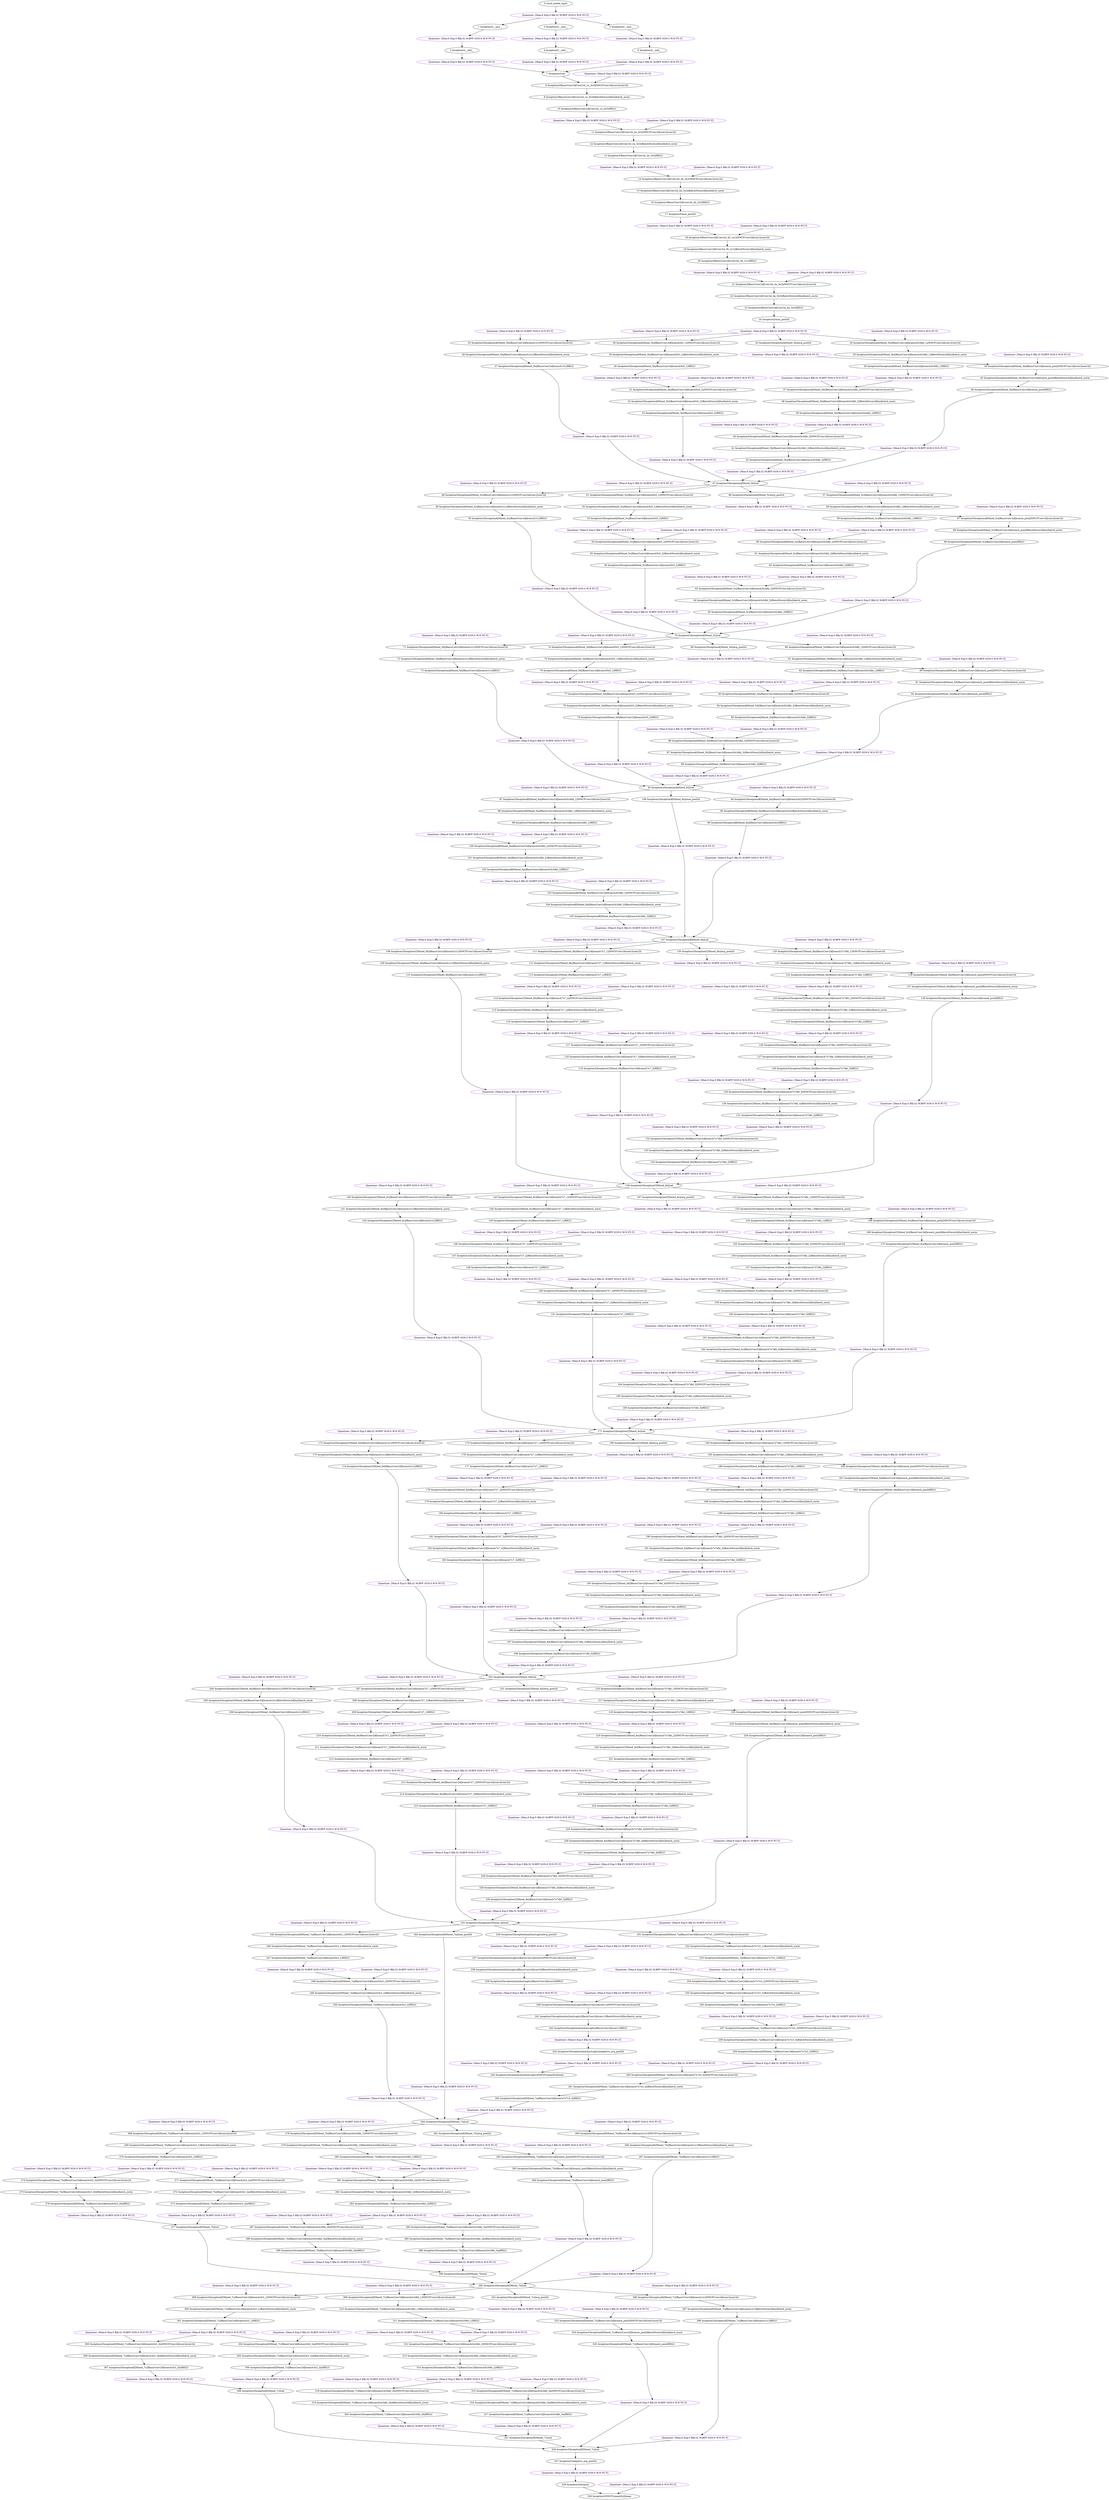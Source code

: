 strict digraph  {
"0 /nncf_model_input" [id=0, scope="", type=nncf_model_input];
"1 Inception3/__mul__" [id=1, scope=Inception3, type=__mul__];
"2 Inception3/__add__" [id=2, scope=Inception3, type=__add__];
"3 Inception3/__mul__" [id=3, scope=Inception3, type=__mul__];
"4 Inception3/__add__" [id=4, scope=Inception3, type=__add__];
"5 Inception3/__mul__" [id=5, scope=Inception3, type=__mul__];
"6 Inception3/__add__" [id=6, scope=Inception3, type=__add__];
"7 Inception3/cat" [id=7, scope=Inception3, type=cat];
"8 Inception3/BasicConv2d[Conv2d_1a_3x3]/NNCFConv2d[conv]/conv2d" [id=8, scope="Inception3/BasicConv2d[Conv2d_1a_3x3]/NNCFConv2d[conv]", type=conv2d];
"9 Inception3/BasicConv2d[Conv2d_1a_3x3]/BatchNorm2d[bn]/batch_norm" [id=9, scope="Inception3/BasicConv2d[Conv2d_1a_3x3]/BatchNorm2d[bn]", type=batch_norm];
"10 Inception3/BasicConv2d[Conv2d_1a_3x3]/RELU" [id=10, scope="Inception3/BasicConv2d[Conv2d_1a_3x3]", type=RELU];
"11 Inception3/BasicConv2d[Conv2d_2a_3x3]/NNCFConv2d[conv]/conv2d" [id=11, scope="Inception3/BasicConv2d[Conv2d_2a_3x3]/NNCFConv2d[conv]", type=conv2d];
"12 Inception3/BasicConv2d[Conv2d_2a_3x3]/BatchNorm2d[bn]/batch_norm" [id=12, scope="Inception3/BasicConv2d[Conv2d_2a_3x3]/BatchNorm2d[bn]", type=batch_norm];
"13 Inception3/BasicConv2d[Conv2d_2a_3x3]/RELU" [id=13, scope="Inception3/BasicConv2d[Conv2d_2a_3x3]", type=RELU];
"14 Inception3/BasicConv2d[Conv2d_2b_3x3]/NNCFConv2d[conv]/conv2d" [id=14, scope="Inception3/BasicConv2d[Conv2d_2b_3x3]/NNCFConv2d[conv]", type=conv2d];
"15 Inception3/BasicConv2d[Conv2d_2b_3x3]/BatchNorm2d[bn]/batch_norm" [id=15, scope="Inception3/BasicConv2d[Conv2d_2b_3x3]/BatchNorm2d[bn]", type=batch_norm];
"16 Inception3/BasicConv2d[Conv2d_2b_3x3]/RELU" [id=16, scope="Inception3/BasicConv2d[Conv2d_2b_3x3]", type=RELU];
"17 Inception3/max_pool2d" [id=17, scope=Inception3, type=max_pool2d];
"18 Inception3/BasicConv2d[Conv2d_3b_1x1]/NNCFConv2d[conv]/conv2d" [id=18, scope="Inception3/BasicConv2d[Conv2d_3b_1x1]/NNCFConv2d[conv]", type=conv2d];
"19 Inception3/BasicConv2d[Conv2d_3b_1x1]/BatchNorm2d[bn]/batch_norm" [id=19, scope="Inception3/BasicConv2d[Conv2d_3b_1x1]/BatchNorm2d[bn]", type=batch_norm];
"20 Inception3/BasicConv2d[Conv2d_3b_1x1]/RELU" [id=20, scope="Inception3/BasicConv2d[Conv2d_3b_1x1]", type=RELU];
"21 Inception3/BasicConv2d[Conv2d_4a_3x3]/NNCFConv2d[conv]/conv2d" [id=21, scope="Inception3/BasicConv2d[Conv2d_4a_3x3]/NNCFConv2d[conv]", type=conv2d];
"22 Inception3/BasicConv2d[Conv2d_4a_3x3]/BatchNorm2d[bn]/batch_norm" [id=22, scope="Inception3/BasicConv2d[Conv2d_4a_3x3]/BatchNorm2d[bn]", type=batch_norm];
"23 Inception3/BasicConv2d[Conv2d_4a_3x3]/RELU" [id=23, scope="Inception3/BasicConv2d[Conv2d_4a_3x3]", type=RELU];
"24 Inception3/max_pool2d" [id=24, scope=Inception3, type=max_pool2d];
"25 Inception3/InceptionA[Mixed_5b]/BasicConv2d[branch1x1]/NNCFConv2d[conv]/conv2d" [id=25, scope="Inception3/InceptionA[Mixed_5b]/BasicConv2d[branch1x1]/NNCFConv2d[conv]", type=conv2d];
"26 Inception3/InceptionA[Mixed_5b]/BasicConv2d[branch1x1]/BatchNorm2d[bn]/batch_norm" [id=26, scope="Inception3/InceptionA[Mixed_5b]/BasicConv2d[branch1x1]/BatchNorm2d[bn]", type=batch_norm];
"27 Inception3/InceptionA[Mixed_5b]/BasicConv2d[branch1x1]/RELU" [id=27, scope="Inception3/InceptionA[Mixed_5b]/BasicConv2d[branch1x1]", type=RELU];
"28 Inception3/InceptionA[Mixed_5b]/BasicConv2d[branch5x5_1]/NNCFConv2d[conv]/conv2d" [id=28, scope="Inception3/InceptionA[Mixed_5b]/BasicConv2d[branch5x5_1]/NNCFConv2d[conv]", type=conv2d];
"29 Inception3/InceptionA[Mixed_5b]/BasicConv2d[branch5x5_1]/BatchNorm2d[bn]/batch_norm" [id=29, scope="Inception3/InceptionA[Mixed_5b]/BasicConv2d[branch5x5_1]/BatchNorm2d[bn]", type=batch_norm];
"30 Inception3/InceptionA[Mixed_5b]/BasicConv2d[branch5x5_1]/RELU" [id=30, scope="Inception3/InceptionA[Mixed_5b]/BasicConv2d[branch5x5_1]", type=RELU];
"31 Inception3/InceptionA[Mixed_5b]/BasicConv2d[branch5x5_2]/NNCFConv2d[conv]/conv2d" [id=31, scope="Inception3/InceptionA[Mixed_5b]/BasicConv2d[branch5x5_2]/NNCFConv2d[conv]", type=conv2d];
"32 Inception3/InceptionA[Mixed_5b]/BasicConv2d[branch5x5_2]/BatchNorm2d[bn]/batch_norm" [id=32, scope="Inception3/InceptionA[Mixed_5b]/BasicConv2d[branch5x5_2]/BatchNorm2d[bn]", type=batch_norm];
"33 Inception3/InceptionA[Mixed_5b]/BasicConv2d[branch5x5_2]/RELU" [id=33, scope="Inception3/InceptionA[Mixed_5b]/BasicConv2d[branch5x5_2]", type=RELU];
"34 Inception3/InceptionA[Mixed_5b]/BasicConv2d[branch3x3dbl_1]/NNCFConv2d[conv]/conv2d" [id=34, scope="Inception3/InceptionA[Mixed_5b]/BasicConv2d[branch3x3dbl_1]/NNCFConv2d[conv]", type=conv2d];
"35 Inception3/InceptionA[Mixed_5b]/BasicConv2d[branch3x3dbl_1]/BatchNorm2d[bn]/batch_norm" [id=35, scope="Inception3/InceptionA[Mixed_5b]/BasicConv2d[branch3x3dbl_1]/BatchNorm2d[bn]", type=batch_norm];
"36 Inception3/InceptionA[Mixed_5b]/BasicConv2d[branch3x3dbl_1]/RELU" [id=36, scope="Inception3/InceptionA[Mixed_5b]/BasicConv2d[branch3x3dbl_1]", type=RELU];
"37 Inception3/InceptionA[Mixed_5b]/BasicConv2d[branch3x3dbl_2]/NNCFConv2d[conv]/conv2d" [id=37, scope="Inception3/InceptionA[Mixed_5b]/BasicConv2d[branch3x3dbl_2]/NNCFConv2d[conv]", type=conv2d];
"38 Inception3/InceptionA[Mixed_5b]/BasicConv2d[branch3x3dbl_2]/BatchNorm2d[bn]/batch_norm" [id=38, scope="Inception3/InceptionA[Mixed_5b]/BasicConv2d[branch3x3dbl_2]/BatchNorm2d[bn]", type=batch_norm];
"39 Inception3/InceptionA[Mixed_5b]/BasicConv2d[branch3x3dbl_2]/RELU" [id=39, scope="Inception3/InceptionA[Mixed_5b]/BasicConv2d[branch3x3dbl_2]", type=RELU];
"40 Inception3/InceptionA[Mixed_5b]/BasicConv2d[branch3x3dbl_3]/NNCFConv2d[conv]/conv2d" [id=40, scope="Inception3/InceptionA[Mixed_5b]/BasicConv2d[branch3x3dbl_3]/NNCFConv2d[conv]", type=conv2d];
"41 Inception3/InceptionA[Mixed_5b]/BasicConv2d[branch3x3dbl_3]/BatchNorm2d[bn]/batch_norm" [id=41, scope="Inception3/InceptionA[Mixed_5b]/BasicConv2d[branch3x3dbl_3]/BatchNorm2d[bn]", type=batch_norm];
"42 Inception3/InceptionA[Mixed_5b]/BasicConv2d[branch3x3dbl_3]/RELU" [id=42, scope="Inception3/InceptionA[Mixed_5b]/BasicConv2d[branch3x3dbl_3]", type=RELU];
"43 Inception3/InceptionA[Mixed_5b]/avg_pool2d" [id=43, scope="Inception3/InceptionA[Mixed_5b]", type=avg_pool2d];
"44 Inception3/InceptionA[Mixed_5b]/BasicConv2d[branch_pool]/NNCFConv2d[conv]/conv2d" [id=44, scope="Inception3/InceptionA[Mixed_5b]/BasicConv2d[branch_pool]/NNCFConv2d[conv]", type=conv2d];
"45 Inception3/InceptionA[Mixed_5b]/BasicConv2d[branch_pool]/BatchNorm2d[bn]/batch_norm" [id=45, scope="Inception3/InceptionA[Mixed_5b]/BasicConv2d[branch_pool]/BatchNorm2d[bn]", type=batch_norm];
"46 Inception3/InceptionA[Mixed_5b]/BasicConv2d[branch_pool]/RELU" [id=46, scope="Inception3/InceptionA[Mixed_5b]/BasicConv2d[branch_pool]", type=RELU];
"47 Inception3/InceptionA[Mixed_5b]/cat" [id=47, scope="Inception3/InceptionA[Mixed_5b]", type=cat];
"48 Inception3/InceptionA[Mixed_5c]/BasicConv2d[branch1x1]/NNCFConv2d[conv]/conv2d" [id=48, scope="Inception3/InceptionA[Mixed_5c]/BasicConv2d[branch1x1]/NNCFConv2d[conv]", type=conv2d];
"49 Inception3/InceptionA[Mixed_5c]/BasicConv2d[branch1x1]/BatchNorm2d[bn]/batch_norm" [id=49, scope="Inception3/InceptionA[Mixed_5c]/BasicConv2d[branch1x1]/BatchNorm2d[bn]", type=batch_norm];
"50 Inception3/InceptionA[Mixed_5c]/BasicConv2d[branch1x1]/RELU" [id=50, scope="Inception3/InceptionA[Mixed_5c]/BasicConv2d[branch1x1]", type=RELU];
"51 Inception3/InceptionA[Mixed_5c]/BasicConv2d[branch5x5_1]/NNCFConv2d[conv]/conv2d" [id=51, scope="Inception3/InceptionA[Mixed_5c]/BasicConv2d[branch5x5_1]/NNCFConv2d[conv]", type=conv2d];
"52 Inception3/InceptionA[Mixed_5c]/BasicConv2d[branch5x5_1]/BatchNorm2d[bn]/batch_norm" [id=52, scope="Inception3/InceptionA[Mixed_5c]/BasicConv2d[branch5x5_1]/BatchNorm2d[bn]", type=batch_norm];
"53 Inception3/InceptionA[Mixed_5c]/BasicConv2d[branch5x5_1]/RELU" [id=53, scope="Inception3/InceptionA[Mixed_5c]/BasicConv2d[branch5x5_1]", type=RELU];
"54 Inception3/InceptionA[Mixed_5c]/BasicConv2d[branch5x5_2]/NNCFConv2d[conv]/conv2d" [id=54, scope="Inception3/InceptionA[Mixed_5c]/BasicConv2d[branch5x5_2]/NNCFConv2d[conv]", type=conv2d];
"55 Inception3/InceptionA[Mixed_5c]/BasicConv2d[branch5x5_2]/BatchNorm2d[bn]/batch_norm" [id=55, scope="Inception3/InceptionA[Mixed_5c]/BasicConv2d[branch5x5_2]/BatchNorm2d[bn]", type=batch_norm];
"56 Inception3/InceptionA[Mixed_5c]/BasicConv2d[branch5x5_2]/RELU" [id=56, scope="Inception3/InceptionA[Mixed_5c]/BasicConv2d[branch5x5_2]", type=RELU];
"57 Inception3/InceptionA[Mixed_5c]/BasicConv2d[branch3x3dbl_1]/NNCFConv2d[conv]/conv2d" [id=57, scope="Inception3/InceptionA[Mixed_5c]/BasicConv2d[branch3x3dbl_1]/NNCFConv2d[conv]", type=conv2d];
"58 Inception3/InceptionA[Mixed_5c]/BasicConv2d[branch3x3dbl_1]/BatchNorm2d[bn]/batch_norm" [id=58, scope="Inception3/InceptionA[Mixed_5c]/BasicConv2d[branch3x3dbl_1]/BatchNorm2d[bn]", type=batch_norm];
"59 Inception3/InceptionA[Mixed_5c]/BasicConv2d[branch3x3dbl_1]/RELU" [id=59, scope="Inception3/InceptionA[Mixed_5c]/BasicConv2d[branch3x3dbl_1]", type=RELU];
"60 Inception3/InceptionA[Mixed_5c]/BasicConv2d[branch3x3dbl_2]/NNCFConv2d[conv]/conv2d" [id=60, scope="Inception3/InceptionA[Mixed_5c]/BasicConv2d[branch3x3dbl_2]/NNCFConv2d[conv]", type=conv2d];
"61 Inception3/InceptionA[Mixed_5c]/BasicConv2d[branch3x3dbl_2]/BatchNorm2d[bn]/batch_norm" [id=61, scope="Inception3/InceptionA[Mixed_5c]/BasicConv2d[branch3x3dbl_2]/BatchNorm2d[bn]", type=batch_norm];
"62 Inception3/InceptionA[Mixed_5c]/BasicConv2d[branch3x3dbl_2]/RELU" [id=62, scope="Inception3/InceptionA[Mixed_5c]/BasicConv2d[branch3x3dbl_2]", type=RELU];
"63 Inception3/InceptionA[Mixed_5c]/BasicConv2d[branch3x3dbl_3]/NNCFConv2d[conv]/conv2d" [id=63, scope="Inception3/InceptionA[Mixed_5c]/BasicConv2d[branch3x3dbl_3]/NNCFConv2d[conv]", type=conv2d];
"64 Inception3/InceptionA[Mixed_5c]/BasicConv2d[branch3x3dbl_3]/BatchNorm2d[bn]/batch_norm" [id=64, scope="Inception3/InceptionA[Mixed_5c]/BasicConv2d[branch3x3dbl_3]/BatchNorm2d[bn]", type=batch_norm];
"65 Inception3/InceptionA[Mixed_5c]/BasicConv2d[branch3x3dbl_3]/RELU" [id=65, scope="Inception3/InceptionA[Mixed_5c]/BasicConv2d[branch3x3dbl_3]", type=RELU];
"66 Inception3/InceptionA[Mixed_5c]/avg_pool2d" [id=66, scope="Inception3/InceptionA[Mixed_5c]", type=avg_pool2d];
"67 Inception3/InceptionA[Mixed_5c]/BasicConv2d[branch_pool]/NNCFConv2d[conv]/conv2d" [id=67, scope="Inception3/InceptionA[Mixed_5c]/BasicConv2d[branch_pool]/NNCFConv2d[conv]", type=conv2d];
"68 Inception3/InceptionA[Mixed_5c]/BasicConv2d[branch_pool]/BatchNorm2d[bn]/batch_norm" [id=68, scope="Inception3/InceptionA[Mixed_5c]/BasicConv2d[branch_pool]/BatchNorm2d[bn]", type=batch_norm];
"69 Inception3/InceptionA[Mixed_5c]/BasicConv2d[branch_pool]/RELU" [id=69, scope="Inception3/InceptionA[Mixed_5c]/BasicConv2d[branch_pool]", type=RELU];
"70 Inception3/InceptionA[Mixed_5c]/cat" [id=70, scope="Inception3/InceptionA[Mixed_5c]", type=cat];
"71 Inception3/InceptionA[Mixed_5d]/BasicConv2d[branch1x1]/NNCFConv2d[conv]/conv2d" [id=71, scope="Inception3/InceptionA[Mixed_5d]/BasicConv2d[branch1x1]/NNCFConv2d[conv]", type=conv2d];
"72 Inception3/InceptionA[Mixed_5d]/BasicConv2d[branch1x1]/BatchNorm2d[bn]/batch_norm" [id=72, scope="Inception3/InceptionA[Mixed_5d]/BasicConv2d[branch1x1]/BatchNorm2d[bn]", type=batch_norm];
"73 Inception3/InceptionA[Mixed_5d]/BasicConv2d[branch1x1]/RELU" [id=73, scope="Inception3/InceptionA[Mixed_5d]/BasicConv2d[branch1x1]", type=RELU];
"74 Inception3/InceptionA[Mixed_5d]/BasicConv2d[branch5x5_1]/NNCFConv2d[conv]/conv2d" [id=74, scope="Inception3/InceptionA[Mixed_5d]/BasicConv2d[branch5x5_1]/NNCFConv2d[conv]", type=conv2d];
"75 Inception3/InceptionA[Mixed_5d]/BasicConv2d[branch5x5_1]/BatchNorm2d[bn]/batch_norm" [id=75, scope="Inception3/InceptionA[Mixed_5d]/BasicConv2d[branch5x5_1]/BatchNorm2d[bn]", type=batch_norm];
"76 Inception3/InceptionA[Mixed_5d]/BasicConv2d[branch5x5_1]/RELU" [id=76, scope="Inception3/InceptionA[Mixed_5d]/BasicConv2d[branch5x5_1]", type=RELU];
"77 Inception3/InceptionA[Mixed_5d]/BasicConv2d[branch5x5_2]/NNCFConv2d[conv]/conv2d" [id=77, scope="Inception3/InceptionA[Mixed_5d]/BasicConv2d[branch5x5_2]/NNCFConv2d[conv]", type=conv2d];
"78 Inception3/InceptionA[Mixed_5d]/BasicConv2d[branch5x5_2]/BatchNorm2d[bn]/batch_norm" [id=78, scope="Inception3/InceptionA[Mixed_5d]/BasicConv2d[branch5x5_2]/BatchNorm2d[bn]", type=batch_norm];
"79 Inception3/InceptionA[Mixed_5d]/BasicConv2d[branch5x5_2]/RELU" [id=79, scope="Inception3/InceptionA[Mixed_5d]/BasicConv2d[branch5x5_2]", type=RELU];
"80 Inception3/InceptionA[Mixed_5d]/BasicConv2d[branch3x3dbl_1]/NNCFConv2d[conv]/conv2d" [id=80, scope="Inception3/InceptionA[Mixed_5d]/BasicConv2d[branch3x3dbl_1]/NNCFConv2d[conv]", type=conv2d];
"81 Inception3/InceptionA[Mixed_5d]/BasicConv2d[branch3x3dbl_1]/BatchNorm2d[bn]/batch_norm" [id=81, scope="Inception3/InceptionA[Mixed_5d]/BasicConv2d[branch3x3dbl_1]/BatchNorm2d[bn]", type=batch_norm];
"82 Inception3/InceptionA[Mixed_5d]/BasicConv2d[branch3x3dbl_1]/RELU" [id=82, scope="Inception3/InceptionA[Mixed_5d]/BasicConv2d[branch3x3dbl_1]", type=RELU];
"83 Inception3/InceptionA[Mixed_5d]/BasicConv2d[branch3x3dbl_2]/NNCFConv2d[conv]/conv2d" [id=83, scope="Inception3/InceptionA[Mixed_5d]/BasicConv2d[branch3x3dbl_2]/NNCFConv2d[conv]", type=conv2d];
"84 Inception3/InceptionA[Mixed_5d]/BasicConv2d[branch3x3dbl_2]/BatchNorm2d[bn]/batch_norm" [id=84, scope="Inception3/InceptionA[Mixed_5d]/BasicConv2d[branch3x3dbl_2]/BatchNorm2d[bn]", type=batch_norm];
"85 Inception3/InceptionA[Mixed_5d]/BasicConv2d[branch3x3dbl_2]/RELU" [id=85, scope="Inception3/InceptionA[Mixed_5d]/BasicConv2d[branch3x3dbl_2]", type=RELU];
"86 Inception3/InceptionA[Mixed_5d]/BasicConv2d[branch3x3dbl_3]/NNCFConv2d[conv]/conv2d" [id=86, scope="Inception3/InceptionA[Mixed_5d]/BasicConv2d[branch3x3dbl_3]/NNCFConv2d[conv]", type=conv2d];
"87 Inception3/InceptionA[Mixed_5d]/BasicConv2d[branch3x3dbl_3]/BatchNorm2d[bn]/batch_norm" [id=87, scope="Inception3/InceptionA[Mixed_5d]/BasicConv2d[branch3x3dbl_3]/BatchNorm2d[bn]", type=batch_norm];
"88 Inception3/InceptionA[Mixed_5d]/BasicConv2d[branch3x3dbl_3]/RELU" [id=88, scope="Inception3/InceptionA[Mixed_5d]/BasicConv2d[branch3x3dbl_3]", type=RELU];
"89 Inception3/InceptionA[Mixed_5d]/avg_pool2d" [id=89, scope="Inception3/InceptionA[Mixed_5d]", type=avg_pool2d];
"90 Inception3/InceptionA[Mixed_5d]/BasicConv2d[branch_pool]/NNCFConv2d[conv]/conv2d" [id=90, scope="Inception3/InceptionA[Mixed_5d]/BasicConv2d[branch_pool]/NNCFConv2d[conv]", type=conv2d];
"91 Inception3/InceptionA[Mixed_5d]/BasicConv2d[branch_pool]/BatchNorm2d[bn]/batch_norm" [id=91, scope="Inception3/InceptionA[Mixed_5d]/BasicConv2d[branch_pool]/BatchNorm2d[bn]", type=batch_norm];
"92 Inception3/InceptionA[Mixed_5d]/BasicConv2d[branch_pool]/RELU" [id=92, scope="Inception3/InceptionA[Mixed_5d]/BasicConv2d[branch_pool]", type=RELU];
"93 Inception3/InceptionA[Mixed_5d]/cat" [id=93, scope="Inception3/InceptionA[Mixed_5d]", type=cat];
"94 Inception3/InceptionB[Mixed_6a]/BasicConv2d[branch3x3]/NNCFConv2d[conv]/conv2d" [id=94, scope="Inception3/InceptionB[Mixed_6a]/BasicConv2d[branch3x3]/NNCFConv2d[conv]", type=conv2d];
"95 Inception3/InceptionB[Mixed_6a]/BasicConv2d[branch3x3]/BatchNorm2d[bn]/batch_norm" [id=95, scope="Inception3/InceptionB[Mixed_6a]/BasicConv2d[branch3x3]/BatchNorm2d[bn]", type=batch_norm];
"96 Inception3/InceptionB[Mixed_6a]/BasicConv2d[branch3x3]/RELU" [id=96, scope="Inception3/InceptionB[Mixed_6a]/BasicConv2d[branch3x3]", type=RELU];
"97 Inception3/InceptionB[Mixed_6a]/BasicConv2d[branch3x3dbl_1]/NNCFConv2d[conv]/conv2d" [id=97, scope="Inception3/InceptionB[Mixed_6a]/BasicConv2d[branch3x3dbl_1]/NNCFConv2d[conv]", type=conv2d];
"98 Inception3/InceptionB[Mixed_6a]/BasicConv2d[branch3x3dbl_1]/BatchNorm2d[bn]/batch_norm" [id=98, scope="Inception3/InceptionB[Mixed_6a]/BasicConv2d[branch3x3dbl_1]/BatchNorm2d[bn]", type=batch_norm];
"99 Inception3/InceptionB[Mixed_6a]/BasicConv2d[branch3x3dbl_1]/RELU" [id=99, scope="Inception3/InceptionB[Mixed_6a]/BasicConv2d[branch3x3dbl_1]", type=RELU];
"100 Inception3/InceptionB[Mixed_6a]/BasicConv2d[branch3x3dbl_2]/NNCFConv2d[conv]/conv2d" [id=100, scope="Inception3/InceptionB[Mixed_6a]/BasicConv2d[branch3x3dbl_2]/NNCFConv2d[conv]", type=conv2d];
"101 Inception3/InceptionB[Mixed_6a]/BasicConv2d[branch3x3dbl_2]/BatchNorm2d[bn]/batch_norm" [id=101, scope="Inception3/InceptionB[Mixed_6a]/BasicConv2d[branch3x3dbl_2]/BatchNorm2d[bn]", type=batch_norm];
"102 Inception3/InceptionB[Mixed_6a]/BasicConv2d[branch3x3dbl_2]/RELU" [id=102, scope="Inception3/InceptionB[Mixed_6a]/BasicConv2d[branch3x3dbl_2]", type=RELU];
"103 Inception3/InceptionB[Mixed_6a]/BasicConv2d[branch3x3dbl_3]/NNCFConv2d[conv]/conv2d" [id=103, scope="Inception3/InceptionB[Mixed_6a]/BasicConv2d[branch3x3dbl_3]/NNCFConv2d[conv]", type=conv2d];
"104 Inception3/InceptionB[Mixed_6a]/BasicConv2d[branch3x3dbl_3]/BatchNorm2d[bn]/batch_norm" [id=104, scope="Inception3/InceptionB[Mixed_6a]/BasicConv2d[branch3x3dbl_3]/BatchNorm2d[bn]", type=batch_norm];
"105 Inception3/InceptionB[Mixed_6a]/BasicConv2d[branch3x3dbl_3]/RELU" [id=105, scope="Inception3/InceptionB[Mixed_6a]/BasicConv2d[branch3x3dbl_3]", type=RELU];
"106 Inception3/InceptionB[Mixed_6a]/max_pool2d" [id=106, scope="Inception3/InceptionB[Mixed_6a]", type=max_pool2d];
"107 Inception3/InceptionB[Mixed_6a]/cat" [id=107, scope="Inception3/InceptionB[Mixed_6a]", type=cat];
"108 Inception3/InceptionC[Mixed_6b]/BasicConv2d[branch1x1]/NNCFConv2d[conv]/conv2d" [id=108, scope="Inception3/InceptionC[Mixed_6b]/BasicConv2d[branch1x1]/NNCFConv2d[conv]", type=conv2d];
"109 Inception3/InceptionC[Mixed_6b]/BasicConv2d[branch1x1]/BatchNorm2d[bn]/batch_norm" [id=109, scope="Inception3/InceptionC[Mixed_6b]/BasicConv2d[branch1x1]/BatchNorm2d[bn]", type=batch_norm];
"110 Inception3/InceptionC[Mixed_6b]/BasicConv2d[branch1x1]/RELU" [id=110, scope="Inception3/InceptionC[Mixed_6b]/BasicConv2d[branch1x1]", type=RELU];
"111 Inception3/InceptionC[Mixed_6b]/BasicConv2d[branch7x7_1]/NNCFConv2d[conv]/conv2d" [id=111, scope="Inception3/InceptionC[Mixed_6b]/BasicConv2d[branch7x7_1]/NNCFConv2d[conv]", type=conv2d];
"112 Inception3/InceptionC[Mixed_6b]/BasicConv2d[branch7x7_1]/BatchNorm2d[bn]/batch_norm" [id=112, scope="Inception3/InceptionC[Mixed_6b]/BasicConv2d[branch7x7_1]/BatchNorm2d[bn]", type=batch_norm];
"113 Inception3/InceptionC[Mixed_6b]/BasicConv2d[branch7x7_1]/RELU" [id=113, scope="Inception3/InceptionC[Mixed_6b]/BasicConv2d[branch7x7_1]", type=RELU];
"114 Inception3/InceptionC[Mixed_6b]/BasicConv2d[branch7x7_2]/NNCFConv2d[conv]/conv2d" [id=114, scope="Inception3/InceptionC[Mixed_6b]/BasicConv2d[branch7x7_2]/NNCFConv2d[conv]", type=conv2d];
"115 Inception3/InceptionC[Mixed_6b]/BasicConv2d[branch7x7_2]/BatchNorm2d[bn]/batch_norm" [id=115, scope="Inception3/InceptionC[Mixed_6b]/BasicConv2d[branch7x7_2]/BatchNorm2d[bn]", type=batch_norm];
"116 Inception3/InceptionC[Mixed_6b]/BasicConv2d[branch7x7_2]/RELU" [id=116, scope="Inception3/InceptionC[Mixed_6b]/BasicConv2d[branch7x7_2]", type=RELU];
"117 Inception3/InceptionC[Mixed_6b]/BasicConv2d[branch7x7_3]/NNCFConv2d[conv]/conv2d" [id=117, scope="Inception3/InceptionC[Mixed_6b]/BasicConv2d[branch7x7_3]/NNCFConv2d[conv]", type=conv2d];
"118 Inception3/InceptionC[Mixed_6b]/BasicConv2d[branch7x7_3]/BatchNorm2d[bn]/batch_norm" [id=118, scope="Inception3/InceptionC[Mixed_6b]/BasicConv2d[branch7x7_3]/BatchNorm2d[bn]", type=batch_norm];
"119 Inception3/InceptionC[Mixed_6b]/BasicConv2d[branch7x7_3]/RELU" [id=119, scope="Inception3/InceptionC[Mixed_6b]/BasicConv2d[branch7x7_3]", type=RELU];
"120 Inception3/InceptionC[Mixed_6b]/BasicConv2d[branch7x7dbl_1]/NNCFConv2d[conv]/conv2d" [id=120, scope="Inception3/InceptionC[Mixed_6b]/BasicConv2d[branch7x7dbl_1]/NNCFConv2d[conv]", type=conv2d];
"121 Inception3/InceptionC[Mixed_6b]/BasicConv2d[branch7x7dbl_1]/BatchNorm2d[bn]/batch_norm" [id=121, scope="Inception3/InceptionC[Mixed_6b]/BasicConv2d[branch7x7dbl_1]/BatchNorm2d[bn]", type=batch_norm];
"122 Inception3/InceptionC[Mixed_6b]/BasicConv2d[branch7x7dbl_1]/RELU" [id=122, scope="Inception3/InceptionC[Mixed_6b]/BasicConv2d[branch7x7dbl_1]", type=RELU];
"123 Inception3/InceptionC[Mixed_6b]/BasicConv2d[branch7x7dbl_2]/NNCFConv2d[conv]/conv2d" [id=123, scope="Inception3/InceptionC[Mixed_6b]/BasicConv2d[branch7x7dbl_2]/NNCFConv2d[conv]", type=conv2d];
"124 Inception3/InceptionC[Mixed_6b]/BasicConv2d[branch7x7dbl_2]/BatchNorm2d[bn]/batch_norm" [id=124, scope="Inception3/InceptionC[Mixed_6b]/BasicConv2d[branch7x7dbl_2]/BatchNorm2d[bn]", type=batch_norm];
"125 Inception3/InceptionC[Mixed_6b]/BasicConv2d[branch7x7dbl_2]/RELU" [id=125, scope="Inception3/InceptionC[Mixed_6b]/BasicConv2d[branch7x7dbl_2]", type=RELU];
"126 Inception3/InceptionC[Mixed_6b]/BasicConv2d[branch7x7dbl_3]/NNCFConv2d[conv]/conv2d" [id=126, scope="Inception3/InceptionC[Mixed_6b]/BasicConv2d[branch7x7dbl_3]/NNCFConv2d[conv]", type=conv2d];
"127 Inception3/InceptionC[Mixed_6b]/BasicConv2d[branch7x7dbl_3]/BatchNorm2d[bn]/batch_norm" [id=127, scope="Inception3/InceptionC[Mixed_6b]/BasicConv2d[branch7x7dbl_3]/BatchNorm2d[bn]", type=batch_norm];
"128 Inception3/InceptionC[Mixed_6b]/BasicConv2d[branch7x7dbl_3]/RELU" [id=128, scope="Inception3/InceptionC[Mixed_6b]/BasicConv2d[branch7x7dbl_3]", type=RELU];
"129 Inception3/InceptionC[Mixed_6b]/BasicConv2d[branch7x7dbl_4]/NNCFConv2d[conv]/conv2d" [id=129, scope="Inception3/InceptionC[Mixed_6b]/BasicConv2d[branch7x7dbl_4]/NNCFConv2d[conv]", type=conv2d];
"130 Inception3/InceptionC[Mixed_6b]/BasicConv2d[branch7x7dbl_4]/BatchNorm2d[bn]/batch_norm" [id=130, scope="Inception3/InceptionC[Mixed_6b]/BasicConv2d[branch7x7dbl_4]/BatchNorm2d[bn]", type=batch_norm];
"131 Inception3/InceptionC[Mixed_6b]/BasicConv2d[branch7x7dbl_4]/RELU" [id=131, scope="Inception3/InceptionC[Mixed_6b]/BasicConv2d[branch7x7dbl_4]", type=RELU];
"132 Inception3/InceptionC[Mixed_6b]/BasicConv2d[branch7x7dbl_5]/NNCFConv2d[conv]/conv2d" [id=132, scope="Inception3/InceptionC[Mixed_6b]/BasicConv2d[branch7x7dbl_5]/NNCFConv2d[conv]", type=conv2d];
"133 Inception3/InceptionC[Mixed_6b]/BasicConv2d[branch7x7dbl_5]/BatchNorm2d[bn]/batch_norm" [id=133, scope="Inception3/InceptionC[Mixed_6b]/BasicConv2d[branch7x7dbl_5]/BatchNorm2d[bn]", type=batch_norm];
"134 Inception3/InceptionC[Mixed_6b]/BasicConv2d[branch7x7dbl_5]/RELU" [id=134, scope="Inception3/InceptionC[Mixed_6b]/BasicConv2d[branch7x7dbl_5]", type=RELU];
"135 Inception3/InceptionC[Mixed_6b]/avg_pool2d" [id=135, scope="Inception3/InceptionC[Mixed_6b]", type=avg_pool2d];
"136 Inception3/InceptionC[Mixed_6b]/BasicConv2d[branch_pool]/NNCFConv2d[conv]/conv2d" [id=136, scope="Inception3/InceptionC[Mixed_6b]/BasicConv2d[branch_pool]/NNCFConv2d[conv]", type=conv2d];
"137 Inception3/InceptionC[Mixed_6b]/BasicConv2d[branch_pool]/BatchNorm2d[bn]/batch_norm" [id=137, scope="Inception3/InceptionC[Mixed_6b]/BasicConv2d[branch_pool]/BatchNorm2d[bn]", type=batch_norm];
"138 Inception3/InceptionC[Mixed_6b]/BasicConv2d[branch_pool]/RELU" [id=138, scope="Inception3/InceptionC[Mixed_6b]/BasicConv2d[branch_pool]", type=RELU];
"139 Inception3/InceptionC[Mixed_6b]/cat" [id=139, scope="Inception3/InceptionC[Mixed_6b]", type=cat];
"140 Inception3/InceptionC[Mixed_6c]/BasicConv2d[branch1x1]/NNCFConv2d[conv]/conv2d" [id=140, scope="Inception3/InceptionC[Mixed_6c]/BasicConv2d[branch1x1]/NNCFConv2d[conv]", type=conv2d];
"141 Inception3/InceptionC[Mixed_6c]/BasicConv2d[branch1x1]/BatchNorm2d[bn]/batch_norm" [id=141, scope="Inception3/InceptionC[Mixed_6c]/BasicConv2d[branch1x1]/BatchNorm2d[bn]", type=batch_norm];
"142 Inception3/InceptionC[Mixed_6c]/BasicConv2d[branch1x1]/RELU" [id=142, scope="Inception3/InceptionC[Mixed_6c]/BasicConv2d[branch1x1]", type=RELU];
"143 Inception3/InceptionC[Mixed_6c]/BasicConv2d[branch7x7_1]/NNCFConv2d[conv]/conv2d" [id=143, scope="Inception3/InceptionC[Mixed_6c]/BasicConv2d[branch7x7_1]/NNCFConv2d[conv]", type=conv2d];
"144 Inception3/InceptionC[Mixed_6c]/BasicConv2d[branch7x7_1]/BatchNorm2d[bn]/batch_norm" [id=144, scope="Inception3/InceptionC[Mixed_6c]/BasicConv2d[branch7x7_1]/BatchNorm2d[bn]", type=batch_norm];
"145 Inception3/InceptionC[Mixed_6c]/BasicConv2d[branch7x7_1]/RELU" [id=145, scope="Inception3/InceptionC[Mixed_6c]/BasicConv2d[branch7x7_1]", type=RELU];
"146 Inception3/InceptionC[Mixed_6c]/BasicConv2d[branch7x7_2]/NNCFConv2d[conv]/conv2d" [id=146, scope="Inception3/InceptionC[Mixed_6c]/BasicConv2d[branch7x7_2]/NNCFConv2d[conv]", type=conv2d];
"147 Inception3/InceptionC[Mixed_6c]/BasicConv2d[branch7x7_2]/BatchNorm2d[bn]/batch_norm" [id=147, scope="Inception3/InceptionC[Mixed_6c]/BasicConv2d[branch7x7_2]/BatchNorm2d[bn]", type=batch_norm];
"148 Inception3/InceptionC[Mixed_6c]/BasicConv2d[branch7x7_2]/RELU" [id=148, scope="Inception3/InceptionC[Mixed_6c]/BasicConv2d[branch7x7_2]", type=RELU];
"149 Inception3/InceptionC[Mixed_6c]/BasicConv2d[branch7x7_3]/NNCFConv2d[conv]/conv2d" [id=149, scope="Inception3/InceptionC[Mixed_6c]/BasicConv2d[branch7x7_3]/NNCFConv2d[conv]", type=conv2d];
"150 Inception3/InceptionC[Mixed_6c]/BasicConv2d[branch7x7_3]/BatchNorm2d[bn]/batch_norm" [id=150, scope="Inception3/InceptionC[Mixed_6c]/BasicConv2d[branch7x7_3]/BatchNorm2d[bn]", type=batch_norm];
"151 Inception3/InceptionC[Mixed_6c]/BasicConv2d[branch7x7_3]/RELU" [id=151, scope="Inception3/InceptionC[Mixed_6c]/BasicConv2d[branch7x7_3]", type=RELU];
"152 Inception3/InceptionC[Mixed_6c]/BasicConv2d[branch7x7dbl_1]/NNCFConv2d[conv]/conv2d" [id=152, scope="Inception3/InceptionC[Mixed_6c]/BasicConv2d[branch7x7dbl_1]/NNCFConv2d[conv]", type=conv2d];
"153 Inception3/InceptionC[Mixed_6c]/BasicConv2d[branch7x7dbl_1]/BatchNorm2d[bn]/batch_norm" [id=153, scope="Inception3/InceptionC[Mixed_6c]/BasicConv2d[branch7x7dbl_1]/BatchNorm2d[bn]", type=batch_norm];
"154 Inception3/InceptionC[Mixed_6c]/BasicConv2d[branch7x7dbl_1]/RELU" [id=154, scope="Inception3/InceptionC[Mixed_6c]/BasicConv2d[branch7x7dbl_1]", type=RELU];
"155 Inception3/InceptionC[Mixed_6c]/BasicConv2d[branch7x7dbl_2]/NNCFConv2d[conv]/conv2d" [id=155, scope="Inception3/InceptionC[Mixed_6c]/BasicConv2d[branch7x7dbl_2]/NNCFConv2d[conv]", type=conv2d];
"156 Inception3/InceptionC[Mixed_6c]/BasicConv2d[branch7x7dbl_2]/BatchNorm2d[bn]/batch_norm" [id=156, scope="Inception3/InceptionC[Mixed_6c]/BasicConv2d[branch7x7dbl_2]/BatchNorm2d[bn]", type=batch_norm];
"157 Inception3/InceptionC[Mixed_6c]/BasicConv2d[branch7x7dbl_2]/RELU" [id=157, scope="Inception3/InceptionC[Mixed_6c]/BasicConv2d[branch7x7dbl_2]", type=RELU];
"158 Inception3/InceptionC[Mixed_6c]/BasicConv2d[branch7x7dbl_3]/NNCFConv2d[conv]/conv2d" [id=158, scope="Inception3/InceptionC[Mixed_6c]/BasicConv2d[branch7x7dbl_3]/NNCFConv2d[conv]", type=conv2d];
"159 Inception3/InceptionC[Mixed_6c]/BasicConv2d[branch7x7dbl_3]/BatchNorm2d[bn]/batch_norm" [id=159, scope="Inception3/InceptionC[Mixed_6c]/BasicConv2d[branch7x7dbl_3]/BatchNorm2d[bn]", type=batch_norm];
"160 Inception3/InceptionC[Mixed_6c]/BasicConv2d[branch7x7dbl_3]/RELU" [id=160, scope="Inception3/InceptionC[Mixed_6c]/BasicConv2d[branch7x7dbl_3]", type=RELU];
"161 Inception3/InceptionC[Mixed_6c]/BasicConv2d[branch7x7dbl_4]/NNCFConv2d[conv]/conv2d" [id=161, scope="Inception3/InceptionC[Mixed_6c]/BasicConv2d[branch7x7dbl_4]/NNCFConv2d[conv]", type=conv2d];
"162 Inception3/InceptionC[Mixed_6c]/BasicConv2d[branch7x7dbl_4]/BatchNorm2d[bn]/batch_norm" [id=162, scope="Inception3/InceptionC[Mixed_6c]/BasicConv2d[branch7x7dbl_4]/BatchNorm2d[bn]", type=batch_norm];
"163 Inception3/InceptionC[Mixed_6c]/BasicConv2d[branch7x7dbl_4]/RELU" [id=163, scope="Inception3/InceptionC[Mixed_6c]/BasicConv2d[branch7x7dbl_4]", type=RELU];
"164 Inception3/InceptionC[Mixed_6c]/BasicConv2d[branch7x7dbl_5]/NNCFConv2d[conv]/conv2d" [id=164, scope="Inception3/InceptionC[Mixed_6c]/BasicConv2d[branch7x7dbl_5]/NNCFConv2d[conv]", type=conv2d];
"165 Inception3/InceptionC[Mixed_6c]/BasicConv2d[branch7x7dbl_5]/BatchNorm2d[bn]/batch_norm" [id=165, scope="Inception3/InceptionC[Mixed_6c]/BasicConv2d[branch7x7dbl_5]/BatchNorm2d[bn]", type=batch_norm];
"166 Inception3/InceptionC[Mixed_6c]/BasicConv2d[branch7x7dbl_5]/RELU" [id=166, scope="Inception3/InceptionC[Mixed_6c]/BasicConv2d[branch7x7dbl_5]", type=RELU];
"167 Inception3/InceptionC[Mixed_6c]/avg_pool2d" [id=167, scope="Inception3/InceptionC[Mixed_6c]", type=avg_pool2d];
"168 Inception3/InceptionC[Mixed_6c]/BasicConv2d[branch_pool]/NNCFConv2d[conv]/conv2d" [id=168, scope="Inception3/InceptionC[Mixed_6c]/BasicConv2d[branch_pool]/NNCFConv2d[conv]", type=conv2d];
"169 Inception3/InceptionC[Mixed_6c]/BasicConv2d[branch_pool]/BatchNorm2d[bn]/batch_norm" [id=169, scope="Inception3/InceptionC[Mixed_6c]/BasicConv2d[branch_pool]/BatchNorm2d[bn]", type=batch_norm];
"170 Inception3/InceptionC[Mixed_6c]/BasicConv2d[branch_pool]/RELU" [id=170, scope="Inception3/InceptionC[Mixed_6c]/BasicConv2d[branch_pool]", type=RELU];
"171 Inception3/InceptionC[Mixed_6c]/cat" [id=171, scope="Inception3/InceptionC[Mixed_6c]", type=cat];
"172 Inception3/InceptionC[Mixed_6d]/BasicConv2d[branch1x1]/NNCFConv2d[conv]/conv2d" [id=172, scope="Inception3/InceptionC[Mixed_6d]/BasicConv2d[branch1x1]/NNCFConv2d[conv]", type=conv2d];
"173 Inception3/InceptionC[Mixed_6d]/BasicConv2d[branch1x1]/BatchNorm2d[bn]/batch_norm" [id=173, scope="Inception3/InceptionC[Mixed_6d]/BasicConv2d[branch1x1]/BatchNorm2d[bn]", type=batch_norm];
"174 Inception3/InceptionC[Mixed_6d]/BasicConv2d[branch1x1]/RELU" [id=174, scope="Inception3/InceptionC[Mixed_6d]/BasicConv2d[branch1x1]", type=RELU];
"175 Inception3/InceptionC[Mixed_6d]/BasicConv2d[branch7x7_1]/NNCFConv2d[conv]/conv2d" [id=175, scope="Inception3/InceptionC[Mixed_6d]/BasicConv2d[branch7x7_1]/NNCFConv2d[conv]", type=conv2d];
"176 Inception3/InceptionC[Mixed_6d]/BasicConv2d[branch7x7_1]/BatchNorm2d[bn]/batch_norm" [id=176, scope="Inception3/InceptionC[Mixed_6d]/BasicConv2d[branch7x7_1]/BatchNorm2d[bn]", type=batch_norm];
"177 Inception3/InceptionC[Mixed_6d]/BasicConv2d[branch7x7_1]/RELU" [id=177, scope="Inception3/InceptionC[Mixed_6d]/BasicConv2d[branch7x7_1]", type=RELU];
"178 Inception3/InceptionC[Mixed_6d]/BasicConv2d[branch7x7_2]/NNCFConv2d[conv]/conv2d" [id=178, scope="Inception3/InceptionC[Mixed_6d]/BasicConv2d[branch7x7_2]/NNCFConv2d[conv]", type=conv2d];
"179 Inception3/InceptionC[Mixed_6d]/BasicConv2d[branch7x7_2]/BatchNorm2d[bn]/batch_norm" [id=179, scope="Inception3/InceptionC[Mixed_6d]/BasicConv2d[branch7x7_2]/BatchNorm2d[bn]", type=batch_norm];
"180 Inception3/InceptionC[Mixed_6d]/BasicConv2d[branch7x7_2]/RELU" [id=180, scope="Inception3/InceptionC[Mixed_6d]/BasicConv2d[branch7x7_2]", type=RELU];
"181 Inception3/InceptionC[Mixed_6d]/BasicConv2d[branch7x7_3]/NNCFConv2d[conv]/conv2d" [id=181, scope="Inception3/InceptionC[Mixed_6d]/BasicConv2d[branch7x7_3]/NNCFConv2d[conv]", type=conv2d];
"182 Inception3/InceptionC[Mixed_6d]/BasicConv2d[branch7x7_3]/BatchNorm2d[bn]/batch_norm" [id=182, scope="Inception3/InceptionC[Mixed_6d]/BasicConv2d[branch7x7_3]/BatchNorm2d[bn]", type=batch_norm];
"183 Inception3/InceptionC[Mixed_6d]/BasicConv2d[branch7x7_3]/RELU" [id=183, scope="Inception3/InceptionC[Mixed_6d]/BasicConv2d[branch7x7_3]", type=RELU];
"184 Inception3/InceptionC[Mixed_6d]/BasicConv2d[branch7x7dbl_1]/NNCFConv2d[conv]/conv2d" [id=184, scope="Inception3/InceptionC[Mixed_6d]/BasicConv2d[branch7x7dbl_1]/NNCFConv2d[conv]", type=conv2d];
"185 Inception3/InceptionC[Mixed_6d]/BasicConv2d[branch7x7dbl_1]/BatchNorm2d[bn]/batch_norm" [id=185, scope="Inception3/InceptionC[Mixed_6d]/BasicConv2d[branch7x7dbl_1]/BatchNorm2d[bn]", type=batch_norm];
"186 Inception3/InceptionC[Mixed_6d]/BasicConv2d[branch7x7dbl_1]/RELU" [id=186, scope="Inception3/InceptionC[Mixed_6d]/BasicConv2d[branch7x7dbl_1]", type=RELU];
"187 Inception3/InceptionC[Mixed_6d]/BasicConv2d[branch7x7dbl_2]/NNCFConv2d[conv]/conv2d" [id=187, scope="Inception3/InceptionC[Mixed_6d]/BasicConv2d[branch7x7dbl_2]/NNCFConv2d[conv]", type=conv2d];
"188 Inception3/InceptionC[Mixed_6d]/BasicConv2d[branch7x7dbl_2]/BatchNorm2d[bn]/batch_norm" [id=188, scope="Inception3/InceptionC[Mixed_6d]/BasicConv2d[branch7x7dbl_2]/BatchNorm2d[bn]", type=batch_norm];
"189 Inception3/InceptionC[Mixed_6d]/BasicConv2d[branch7x7dbl_2]/RELU" [id=189, scope="Inception3/InceptionC[Mixed_6d]/BasicConv2d[branch7x7dbl_2]", type=RELU];
"190 Inception3/InceptionC[Mixed_6d]/BasicConv2d[branch7x7dbl_3]/NNCFConv2d[conv]/conv2d" [id=190, scope="Inception3/InceptionC[Mixed_6d]/BasicConv2d[branch7x7dbl_3]/NNCFConv2d[conv]", type=conv2d];
"191 Inception3/InceptionC[Mixed_6d]/BasicConv2d[branch7x7dbl_3]/BatchNorm2d[bn]/batch_norm" [id=191, scope="Inception3/InceptionC[Mixed_6d]/BasicConv2d[branch7x7dbl_3]/BatchNorm2d[bn]", type=batch_norm];
"192 Inception3/InceptionC[Mixed_6d]/BasicConv2d[branch7x7dbl_3]/RELU" [id=192, scope="Inception3/InceptionC[Mixed_6d]/BasicConv2d[branch7x7dbl_3]", type=RELU];
"193 Inception3/InceptionC[Mixed_6d]/BasicConv2d[branch7x7dbl_4]/NNCFConv2d[conv]/conv2d" [id=193, scope="Inception3/InceptionC[Mixed_6d]/BasicConv2d[branch7x7dbl_4]/NNCFConv2d[conv]", type=conv2d];
"194 Inception3/InceptionC[Mixed_6d]/BasicConv2d[branch7x7dbl_4]/BatchNorm2d[bn]/batch_norm" [id=194, scope="Inception3/InceptionC[Mixed_6d]/BasicConv2d[branch7x7dbl_4]/BatchNorm2d[bn]", type=batch_norm];
"195 Inception3/InceptionC[Mixed_6d]/BasicConv2d[branch7x7dbl_4]/RELU" [id=195, scope="Inception3/InceptionC[Mixed_6d]/BasicConv2d[branch7x7dbl_4]", type=RELU];
"196 Inception3/InceptionC[Mixed_6d]/BasicConv2d[branch7x7dbl_5]/NNCFConv2d[conv]/conv2d" [id=196, scope="Inception3/InceptionC[Mixed_6d]/BasicConv2d[branch7x7dbl_5]/NNCFConv2d[conv]", type=conv2d];
"197 Inception3/InceptionC[Mixed_6d]/BasicConv2d[branch7x7dbl_5]/BatchNorm2d[bn]/batch_norm" [id=197, scope="Inception3/InceptionC[Mixed_6d]/BasicConv2d[branch7x7dbl_5]/BatchNorm2d[bn]", type=batch_norm];
"198 Inception3/InceptionC[Mixed_6d]/BasicConv2d[branch7x7dbl_5]/RELU" [id=198, scope="Inception3/InceptionC[Mixed_6d]/BasicConv2d[branch7x7dbl_5]", type=RELU];
"199 Inception3/InceptionC[Mixed_6d]/avg_pool2d" [id=199, scope="Inception3/InceptionC[Mixed_6d]", type=avg_pool2d];
"200 Inception3/InceptionC[Mixed_6d]/BasicConv2d[branch_pool]/NNCFConv2d[conv]/conv2d" [id=200, scope="Inception3/InceptionC[Mixed_6d]/BasicConv2d[branch_pool]/NNCFConv2d[conv]", type=conv2d];
"201 Inception3/InceptionC[Mixed_6d]/BasicConv2d[branch_pool]/BatchNorm2d[bn]/batch_norm" [id=201, scope="Inception3/InceptionC[Mixed_6d]/BasicConv2d[branch_pool]/BatchNorm2d[bn]", type=batch_norm];
"202 Inception3/InceptionC[Mixed_6d]/BasicConv2d[branch_pool]/RELU" [id=202, scope="Inception3/InceptionC[Mixed_6d]/BasicConv2d[branch_pool]", type=RELU];
"203 Inception3/InceptionC[Mixed_6d]/cat" [id=203, scope="Inception3/InceptionC[Mixed_6d]", type=cat];
"204 Inception3/InceptionC[Mixed_6e]/BasicConv2d[branch1x1]/NNCFConv2d[conv]/conv2d" [id=204, scope="Inception3/InceptionC[Mixed_6e]/BasicConv2d[branch1x1]/NNCFConv2d[conv]", type=conv2d];
"205 Inception3/InceptionC[Mixed_6e]/BasicConv2d[branch1x1]/BatchNorm2d[bn]/batch_norm" [id=205, scope="Inception3/InceptionC[Mixed_6e]/BasicConv2d[branch1x1]/BatchNorm2d[bn]", type=batch_norm];
"206 Inception3/InceptionC[Mixed_6e]/BasicConv2d[branch1x1]/RELU" [id=206, scope="Inception3/InceptionC[Mixed_6e]/BasicConv2d[branch1x1]", type=RELU];
"207 Inception3/InceptionC[Mixed_6e]/BasicConv2d[branch7x7_1]/NNCFConv2d[conv]/conv2d" [id=207, scope="Inception3/InceptionC[Mixed_6e]/BasicConv2d[branch7x7_1]/NNCFConv2d[conv]", type=conv2d];
"208 Inception3/InceptionC[Mixed_6e]/BasicConv2d[branch7x7_1]/BatchNorm2d[bn]/batch_norm" [id=208, scope="Inception3/InceptionC[Mixed_6e]/BasicConv2d[branch7x7_1]/BatchNorm2d[bn]", type=batch_norm];
"209 Inception3/InceptionC[Mixed_6e]/BasicConv2d[branch7x7_1]/RELU" [id=209, scope="Inception3/InceptionC[Mixed_6e]/BasicConv2d[branch7x7_1]", type=RELU];
"210 Inception3/InceptionC[Mixed_6e]/BasicConv2d[branch7x7_2]/NNCFConv2d[conv]/conv2d" [id=210, scope="Inception3/InceptionC[Mixed_6e]/BasicConv2d[branch7x7_2]/NNCFConv2d[conv]", type=conv2d];
"211 Inception3/InceptionC[Mixed_6e]/BasicConv2d[branch7x7_2]/BatchNorm2d[bn]/batch_norm" [id=211, scope="Inception3/InceptionC[Mixed_6e]/BasicConv2d[branch7x7_2]/BatchNorm2d[bn]", type=batch_norm];
"212 Inception3/InceptionC[Mixed_6e]/BasicConv2d[branch7x7_2]/RELU" [id=212, scope="Inception3/InceptionC[Mixed_6e]/BasicConv2d[branch7x7_2]", type=RELU];
"213 Inception3/InceptionC[Mixed_6e]/BasicConv2d[branch7x7_3]/NNCFConv2d[conv]/conv2d" [id=213, scope="Inception3/InceptionC[Mixed_6e]/BasicConv2d[branch7x7_3]/NNCFConv2d[conv]", type=conv2d];
"214 Inception3/InceptionC[Mixed_6e]/BasicConv2d[branch7x7_3]/BatchNorm2d[bn]/batch_norm" [id=214, scope="Inception3/InceptionC[Mixed_6e]/BasicConv2d[branch7x7_3]/BatchNorm2d[bn]", type=batch_norm];
"215 Inception3/InceptionC[Mixed_6e]/BasicConv2d[branch7x7_3]/RELU" [id=215, scope="Inception3/InceptionC[Mixed_6e]/BasicConv2d[branch7x7_3]", type=RELU];
"216 Inception3/InceptionC[Mixed_6e]/BasicConv2d[branch7x7dbl_1]/NNCFConv2d[conv]/conv2d" [id=216, scope="Inception3/InceptionC[Mixed_6e]/BasicConv2d[branch7x7dbl_1]/NNCFConv2d[conv]", type=conv2d];
"217 Inception3/InceptionC[Mixed_6e]/BasicConv2d[branch7x7dbl_1]/BatchNorm2d[bn]/batch_norm" [id=217, scope="Inception3/InceptionC[Mixed_6e]/BasicConv2d[branch7x7dbl_1]/BatchNorm2d[bn]", type=batch_norm];
"218 Inception3/InceptionC[Mixed_6e]/BasicConv2d[branch7x7dbl_1]/RELU" [id=218, scope="Inception3/InceptionC[Mixed_6e]/BasicConv2d[branch7x7dbl_1]", type=RELU];
"219 Inception3/InceptionC[Mixed_6e]/BasicConv2d[branch7x7dbl_2]/NNCFConv2d[conv]/conv2d" [id=219, scope="Inception3/InceptionC[Mixed_6e]/BasicConv2d[branch7x7dbl_2]/NNCFConv2d[conv]", type=conv2d];
"220 Inception3/InceptionC[Mixed_6e]/BasicConv2d[branch7x7dbl_2]/BatchNorm2d[bn]/batch_norm" [id=220, scope="Inception3/InceptionC[Mixed_6e]/BasicConv2d[branch7x7dbl_2]/BatchNorm2d[bn]", type=batch_norm];
"221 Inception3/InceptionC[Mixed_6e]/BasicConv2d[branch7x7dbl_2]/RELU" [id=221, scope="Inception3/InceptionC[Mixed_6e]/BasicConv2d[branch7x7dbl_2]", type=RELU];
"222 Inception3/InceptionC[Mixed_6e]/BasicConv2d[branch7x7dbl_3]/NNCFConv2d[conv]/conv2d" [id=222, scope="Inception3/InceptionC[Mixed_6e]/BasicConv2d[branch7x7dbl_3]/NNCFConv2d[conv]", type=conv2d];
"223 Inception3/InceptionC[Mixed_6e]/BasicConv2d[branch7x7dbl_3]/BatchNorm2d[bn]/batch_norm" [id=223, scope="Inception3/InceptionC[Mixed_6e]/BasicConv2d[branch7x7dbl_3]/BatchNorm2d[bn]", type=batch_norm];
"224 Inception3/InceptionC[Mixed_6e]/BasicConv2d[branch7x7dbl_3]/RELU" [id=224, scope="Inception3/InceptionC[Mixed_6e]/BasicConv2d[branch7x7dbl_3]", type=RELU];
"225 Inception3/InceptionC[Mixed_6e]/BasicConv2d[branch7x7dbl_4]/NNCFConv2d[conv]/conv2d" [id=225, scope="Inception3/InceptionC[Mixed_6e]/BasicConv2d[branch7x7dbl_4]/NNCFConv2d[conv]", type=conv2d];
"226 Inception3/InceptionC[Mixed_6e]/BasicConv2d[branch7x7dbl_4]/BatchNorm2d[bn]/batch_norm" [id=226, scope="Inception3/InceptionC[Mixed_6e]/BasicConv2d[branch7x7dbl_4]/BatchNorm2d[bn]", type=batch_norm];
"227 Inception3/InceptionC[Mixed_6e]/BasicConv2d[branch7x7dbl_4]/RELU" [id=227, scope="Inception3/InceptionC[Mixed_6e]/BasicConv2d[branch7x7dbl_4]", type=RELU];
"228 Inception3/InceptionC[Mixed_6e]/BasicConv2d[branch7x7dbl_5]/NNCFConv2d[conv]/conv2d" [id=228, scope="Inception3/InceptionC[Mixed_6e]/BasicConv2d[branch7x7dbl_5]/NNCFConv2d[conv]", type=conv2d];
"229 Inception3/InceptionC[Mixed_6e]/BasicConv2d[branch7x7dbl_5]/BatchNorm2d[bn]/batch_norm" [id=229, scope="Inception3/InceptionC[Mixed_6e]/BasicConv2d[branch7x7dbl_5]/BatchNorm2d[bn]", type=batch_norm];
"230 Inception3/InceptionC[Mixed_6e]/BasicConv2d[branch7x7dbl_5]/RELU" [id=230, scope="Inception3/InceptionC[Mixed_6e]/BasicConv2d[branch7x7dbl_5]", type=RELU];
"231 Inception3/InceptionC[Mixed_6e]/avg_pool2d" [id=231, scope="Inception3/InceptionC[Mixed_6e]", type=avg_pool2d];
"232 Inception3/InceptionC[Mixed_6e]/BasicConv2d[branch_pool]/NNCFConv2d[conv]/conv2d" [id=232, scope="Inception3/InceptionC[Mixed_6e]/BasicConv2d[branch_pool]/NNCFConv2d[conv]", type=conv2d];
"233 Inception3/InceptionC[Mixed_6e]/BasicConv2d[branch_pool]/BatchNorm2d[bn]/batch_norm" [id=233, scope="Inception3/InceptionC[Mixed_6e]/BasicConv2d[branch_pool]/BatchNorm2d[bn]", type=batch_norm];
"234 Inception3/InceptionC[Mixed_6e]/BasicConv2d[branch_pool]/RELU" [id=234, scope="Inception3/InceptionC[Mixed_6e]/BasicConv2d[branch_pool]", type=RELU];
"235 Inception3/InceptionC[Mixed_6e]/cat" [id=235, scope="Inception3/InceptionC[Mixed_6e]", type=cat];
"236 Inception3/InceptionAux[AuxLogits]/avg_pool2d" [id=236, scope="Inception3/InceptionAux[AuxLogits]", type=avg_pool2d];
"237 Inception3/InceptionAux[AuxLogits]/BasicConv2d[conv0]/NNCFConv2d[conv]/conv2d" [id=237, scope="Inception3/InceptionAux[AuxLogits]/BasicConv2d[conv0]/NNCFConv2d[conv]", type=conv2d];
"238 Inception3/InceptionAux[AuxLogits]/BasicConv2d[conv0]/BatchNorm2d[bn]/batch_norm" [id=238, scope="Inception3/InceptionAux[AuxLogits]/BasicConv2d[conv0]/BatchNorm2d[bn]", type=batch_norm];
"239 Inception3/InceptionAux[AuxLogits]/BasicConv2d[conv0]/RELU" [id=239, scope="Inception3/InceptionAux[AuxLogits]/BasicConv2d[conv0]", type=RELU];
"240 Inception3/InceptionAux[AuxLogits]/BasicConv2d[conv1]/NNCFConv2d[conv]/conv2d" [id=240, scope="Inception3/InceptionAux[AuxLogits]/BasicConv2d[conv1]/NNCFConv2d[conv]", type=conv2d];
"241 Inception3/InceptionAux[AuxLogits]/BasicConv2d[conv1]/BatchNorm2d[bn]/batch_norm" [id=241, scope="Inception3/InceptionAux[AuxLogits]/BasicConv2d[conv1]/BatchNorm2d[bn]", type=batch_norm];
"242 Inception3/InceptionAux[AuxLogits]/BasicConv2d[conv1]/RELU" [id=242, scope="Inception3/InceptionAux[AuxLogits]/BasicConv2d[conv1]", type=RELU];
"243 Inception3/InceptionAux[AuxLogits]/adaptive_avg_pool2d" [id=243, scope="Inception3/InceptionAux[AuxLogits]", type=adaptive_avg_pool2d];
"244 Inception3/InceptionAux[AuxLogits]/NNCFLinear[fc]/linear" [id=244, scope="Inception3/InceptionAux[AuxLogits]/NNCFLinear[fc]", type=linear];
"245 Inception3/InceptionD[Mixed_7a]/BasicConv2d[branch3x3_1]/NNCFConv2d[conv]/conv2d" [id=245, scope="Inception3/InceptionD[Mixed_7a]/BasicConv2d[branch3x3_1]/NNCFConv2d[conv]", type=conv2d];
"246 Inception3/InceptionD[Mixed_7a]/BasicConv2d[branch3x3_1]/BatchNorm2d[bn]/batch_norm" [id=246, scope="Inception3/InceptionD[Mixed_7a]/BasicConv2d[branch3x3_1]/BatchNorm2d[bn]", type=batch_norm];
"247 Inception3/InceptionD[Mixed_7a]/BasicConv2d[branch3x3_1]/RELU" [id=247, scope="Inception3/InceptionD[Mixed_7a]/BasicConv2d[branch3x3_1]", type=RELU];
"248 Inception3/InceptionD[Mixed_7a]/BasicConv2d[branch3x3_2]/NNCFConv2d[conv]/conv2d" [id=248, scope="Inception3/InceptionD[Mixed_7a]/BasicConv2d[branch3x3_2]/NNCFConv2d[conv]", type=conv2d];
"249 Inception3/InceptionD[Mixed_7a]/BasicConv2d[branch3x3_2]/BatchNorm2d[bn]/batch_norm" [id=249, scope="Inception3/InceptionD[Mixed_7a]/BasicConv2d[branch3x3_2]/BatchNorm2d[bn]", type=batch_norm];
"250 Inception3/InceptionD[Mixed_7a]/BasicConv2d[branch3x3_2]/RELU" [id=250, scope="Inception3/InceptionD[Mixed_7a]/BasicConv2d[branch3x3_2]", type=RELU];
"251 Inception3/InceptionD[Mixed_7a]/BasicConv2d[branch7x7x3_1]/NNCFConv2d[conv]/conv2d" [id=251, scope="Inception3/InceptionD[Mixed_7a]/BasicConv2d[branch7x7x3_1]/NNCFConv2d[conv]", type=conv2d];
"252 Inception3/InceptionD[Mixed_7a]/BasicConv2d[branch7x7x3_1]/BatchNorm2d[bn]/batch_norm" [id=252, scope="Inception3/InceptionD[Mixed_7a]/BasicConv2d[branch7x7x3_1]/BatchNorm2d[bn]", type=batch_norm];
"253 Inception3/InceptionD[Mixed_7a]/BasicConv2d[branch7x7x3_1]/RELU" [id=253, scope="Inception3/InceptionD[Mixed_7a]/BasicConv2d[branch7x7x3_1]", type=RELU];
"254 Inception3/InceptionD[Mixed_7a]/BasicConv2d[branch7x7x3_2]/NNCFConv2d[conv]/conv2d" [id=254, scope="Inception3/InceptionD[Mixed_7a]/BasicConv2d[branch7x7x3_2]/NNCFConv2d[conv]", type=conv2d];
"255 Inception3/InceptionD[Mixed_7a]/BasicConv2d[branch7x7x3_2]/BatchNorm2d[bn]/batch_norm" [id=255, scope="Inception3/InceptionD[Mixed_7a]/BasicConv2d[branch7x7x3_2]/BatchNorm2d[bn]", type=batch_norm];
"256 Inception3/InceptionD[Mixed_7a]/BasicConv2d[branch7x7x3_2]/RELU" [id=256, scope="Inception3/InceptionD[Mixed_7a]/BasicConv2d[branch7x7x3_2]", type=RELU];
"257 Inception3/InceptionD[Mixed_7a]/BasicConv2d[branch7x7x3_3]/NNCFConv2d[conv]/conv2d" [id=257, scope="Inception3/InceptionD[Mixed_7a]/BasicConv2d[branch7x7x3_3]/NNCFConv2d[conv]", type=conv2d];
"258 Inception3/InceptionD[Mixed_7a]/BasicConv2d[branch7x7x3_3]/BatchNorm2d[bn]/batch_norm" [id=258, scope="Inception3/InceptionD[Mixed_7a]/BasicConv2d[branch7x7x3_3]/BatchNorm2d[bn]", type=batch_norm];
"259 Inception3/InceptionD[Mixed_7a]/BasicConv2d[branch7x7x3_3]/RELU" [id=259, scope="Inception3/InceptionD[Mixed_7a]/BasicConv2d[branch7x7x3_3]", type=RELU];
"260 Inception3/InceptionD[Mixed_7a]/BasicConv2d[branch7x7x3_4]/NNCFConv2d[conv]/conv2d" [id=260, scope="Inception3/InceptionD[Mixed_7a]/BasicConv2d[branch7x7x3_4]/NNCFConv2d[conv]", type=conv2d];
"261 Inception3/InceptionD[Mixed_7a]/BasicConv2d[branch7x7x3_4]/BatchNorm2d[bn]/batch_norm" [id=261, scope="Inception3/InceptionD[Mixed_7a]/BasicConv2d[branch7x7x3_4]/BatchNorm2d[bn]", type=batch_norm];
"262 Inception3/InceptionD[Mixed_7a]/BasicConv2d[branch7x7x3_4]/RELU" [id=262, scope="Inception3/InceptionD[Mixed_7a]/BasicConv2d[branch7x7x3_4]", type=RELU];
"263 Inception3/InceptionD[Mixed_7a]/max_pool2d" [id=263, scope="Inception3/InceptionD[Mixed_7a]", type=max_pool2d];
"264 Inception3/InceptionD[Mixed_7a]/cat" [id=264, scope="Inception3/InceptionD[Mixed_7a]", type=cat];
"265 Inception3/InceptionE[Mixed_7b]/BasicConv2d[branch1x1]/NNCFConv2d[conv]/conv2d" [id=265, scope="Inception3/InceptionE[Mixed_7b]/BasicConv2d[branch1x1]/NNCFConv2d[conv]", type=conv2d];
"266 Inception3/InceptionE[Mixed_7b]/BasicConv2d[branch1x1]/BatchNorm2d[bn]/batch_norm" [id=266, scope="Inception3/InceptionE[Mixed_7b]/BasicConv2d[branch1x1]/BatchNorm2d[bn]", type=batch_norm];
"267 Inception3/InceptionE[Mixed_7b]/BasicConv2d[branch1x1]/RELU" [id=267, scope="Inception3/InceptionE[Mixed_7b]/BasicConv2d[branch1x1]", type=RELU];
"268 Inception3/InceptionE[Mixed_7b]/BasicConv2d[branch3x3_1]/NNCFConv2d[conv]/conv2d" [id=268, scope="Inception3/InceptionE[Mixed_7b]/BasicConv2d[branch3x3_1]/NNCFConv2d[conv]", type=conv2d];
"269 Inception3/InceptionE[Mixed_7b]/BasicConv2d[branch3x3_1]/BatchNorm2d[bn]/batch_norm" [id=269, scope="Inception3/InceptionE[Mixed_7b]/BasicConv2d[branch3x3_1]/BatchNorm2d[bn]", type=batch_norm];
"270 Inception3/InceptionE[Mixed_7b]/BasicConv2d[branch3x3_1]/RELU" [id=270, scope="Inception3/InceptionE[Mixed_7b]/BasicConv2d[branch3x3_1]", type=RELU];
"271 Inception3/InceptionE[Mixed_7b]/BasicConv2d[branch3x3_2a]/NNCFConv2d[conv]/conv2d" [id=271, scope="Inception3/InceptionE[Mixed_7b]/BasicConv2d[branch3x3_2a]/NNCFConv2d[conv]", type=conv2d];
"272 Inception3/InceptionE[Mixed_7b]/BasicConv2d[branch3x3_2a]/BatchNorm2d[bn]/batch_norm" [id=272, scope="Inception3/InceptionE[Mixed_7b]/BasicConv2d[branch3x3_2a]/BatchNorm2d[bn]", type=batch_norm];
"273 Inception3/InceptionE[Mixed_7b]/BasicConv2d[branch3x3_2a]/RELU" [id=273, scope="Inception3/InceptionE[Mixed_7b]/BasicConv2d[branch3x3_2a]", type=RELU];
"274 Inception3/InceptionE[Mixed_7b]/BasicConv2d[branch3x3_2b]/NNCFConv2d[conv]/conv2d" [id=274, scope="Inception3/InceptionE[Mixed_7b]/BasicConv2d[branch3x3_2b]/NNCFConv2d[conv]", type=conv2d];
"275 Inception3/InceptionE[Mixed_7b]/BasicConv2d[branch3x3_2b]/BatchNorm2d[bn]/batch_norm" [id=275, scope="Inception3/InceptionE[Mixed_7b]/BasicConv2d[branch3x3_2b]/BatchNorm2d[bn]", type=batch_norm];
"276 Inception3/InceptionE[Mixed_7b]/BasicConv2d[branch3x3_2b]/RELU" [id=276, scope="Inception3/InceptionE[Mixed_7b]/BasicConv2d[branch3x3_2b]", type=RELU];
"277 Inception3/InceptionE[Mixed_7b]/cat" [id=277, scope="Inception3/InceptionE[Mixed_7b]", type=cat];
"278 Inception3/InceptionE[Mixed_7b]/BasicConv2d[branch3x3dbl_1]/NNCFConv2d[conv]/conv2d" [id=278, scope="Inception3/InceptionE[Mixed_7b]/BasicConv2d[branch3x3dbl_1]/NNCFConv2d[conv]", type=conv2d];
"279 Inception3/InceptionE[Mixed_7b]/BasicConv2d[branch3x3dbl_1]/BatchNorm2d[bn]/batch_norm" [id=279, scope="Inception3/InceptionE[Mixed_7b]/BasicConv2d[branch3x3dbl_1]/BatchNorm2d[bn]", type=batch_norm];
"280 Inception3/InceptionE[Mixed_7b]/BasicConv2d[branch3x3dbl_1]/RELU" [id=280, scope="Inception3/InceptionE[Mixed_7b]/BasicConv2d[branch3x3dbl_1]", type=RELU];
"281 Inception3/InceptionE[Mixed_7b]/BasicConv2d[branch3x3dbl_2]/NNCFConv2d[conv]/conv2d" [id=281, scope="Inception3/InceptionE[Mixed_7b]/BasicConv2d[branch3x3dbl_2]/NNCFConv2d[conv]", type=conv2d];
"282 Inception3/InceptionE[Mixed_7b]/BasicConv2d[branch3x3dbl_2]/BatchNorm2d[bn]/batch_norm" [id=282, scope="Inception3/InceptionE[Mixed_7b]/BasicConv2d[branch3x3dbl_2]/BatchNorm2d[bn]", type=batch_norm];
"283 Inception3/InceptionE[Mixed_7b]/BasicConv2d[branch3x3dbl_2]/RELU" [id=283, scope="Inception3/InceptionE[Mixed_7b]/BasicConv2d[branch3x3dbl_2]", type=RELU];
"284 Inception3/InceptionE[Mixed_7b]/BasicConv2d[branch3x3dbl_3a]/NNCFConv2d[conv]/conv2d" [id=284, scope="Inception3/InceptionE[Mixed_7b]/BasicConv2d[branch3x3dbl_3a]/NNCFConv2d[conv]", type=conv2d];
"285 Inception3/InceptionE[Mixed_7b]/BasicConv2d[branch3x3dbl_3a]/BatchNorm2d[bn]/batch_norm" [id=285, scope="Inception3/InceptionE[Mixed_7b]/BasicConv2d[branch3x3dbl_3a]/BatchNorm2d[bn]", type=batch_norm];
"286 Inception3/InceptionE[Mixed_7b]/BasicConv2d[branch3x3dbl_3a]/RELU" [id=286, scope="Inception3/InceptionE[Mixed_7b]/BasicConv2d[branch3x3dbl_3a]", type=RELU];
"287 Inception3/InceptionE[Mixed_7b]/BasicConv2d[branch3x3dbl_3b]/NNCFConv2d[conv]/conv2d" [id=287, scope="Inception3/InceptionE[Mixed_7b]/BasicConv2d[branch3x3dbl_3b]/NNCFConv2d[conv]", type=conv2d];
"288 Inception3/InceptionE[Mixed_7b]/BasicConv2d[branch3x3dbl_3b]/BatchNorm2d[bn]/batch_norm" [id=288, scope="Inception3/InceptionE[Mixed_7b]/BasicConv2d[branch3x3dbl_3b]/BatchNorm2d[bn]", type=batch_norm];
"289 Inception3/InceptionE[Mixed_7b]/BasicConv2d[branch3x3dbl_3b]/RELU" [id=289, scope="Inception3/InceptionE[Mixed_7b]/BasicConv2d[branch3x3dbl_3b]", type=RELU];
"290 Inception3/InceptionE[Mixed_7b]/cat" [id=290, scope="Inception3/InceptionE[Mixed_7b]", type=cat];
"291 Inception3/InceptionE[Mixed_7b]/avg_pool2d" [id=291, scope="Inception3/InceptionE[Mixed_7b]", type=avg_pool2d];
"292 Inception3/InceptionE[Mixed_7b]/BasicConv2d[branch_pool]/NNCFConv2d[conv]/conv2d" [id=292, scope="Inception3/InceptionE[Mixed_7b]/BasicConv2d[branch_pool]/NNCFConv2d[conv]", type=conv2d];
"293 Inception3/InceptionE[Mixed_7b]/BasicConv2d[branch_pool]/BatchNorm2d[bn]/batch_norm" [id=293, scope="Inception3/InceptionE[Mixed_7b]/BasicConv2d[branch_pool]/BatchNorm2d[bn]", type=batch_norm];
"294 Inception3/InceptionE[Mixed_7b]/BasicConv2d[branch_pool]/RELU" [id=294, scope="Inception3/InceptionE[Mixed_7b]/BasicConv2d[branch_pool]", type=RELU];
"295 Inception3/InceptionE[Mixed_7b]/cat" [id=295, scope="Inception3/InceptionE[Mixed_7b]", type=cat];
"296 Inception3/InceptionE[Mixed_7c]/BasicConv2d[branch1x1]/NNCFConv2d[conv]/conv2d" [id=296, scope="Inception3/InceptionE[Mixed_7c]/BasicConv2d[branch1x1]/NNCFConv2d[conv]", type=conv2d];
"297 Inception3/InceptionE[Mixed_7c]/BasicConv2d[branch1x1]/BatchNorm2d[bn]/batch_norm" [id=297, scope="Inception3/InceptionE[Mixed_7c]/BasicConv2d[branch1x1]/BatchNorm2d[bn]", type=batch_norm];
"298 Inception3/InceptionE[Mixed_7c]/BasicConv2d[branch1x1]/RELU" [id=298, scope="Inception3/InceptionE[Mixed_7c]/BasicConv2d[branch1x1]", type=RELU];
"299 Inception3/InceptionE[Mixed_7c]/BasicConv2d[branch3x3_1]/NNCFConv2d[conv]/conv2d" [id=299, scope="Inception3/InceptionE[Mixed_7c]/BasicConv2d[branch3x3_1]/NNCFConv2d[conv]", type=conv2d];
"300 Inception3/InceptionE[Mixed_7c]/BasicConv2d[branch3x3_1]/BatchNorm2d[bn]/batch_norm" [id=300, scope="Inception3/InceptionE[Mixed_7c]/BasicConv2d[branch3x3_1]/BatchNorm2d[bn]", type=batch_norm];
"301 Inception3/InceptionE[Mixed_7c]/BasicConv2d[branch3x3_1]/RELU" [id=301, scope="Inception3/InceptionE[Mixed_7c]/BasicConv2d[branch3x3_1]", type=RELU];
"302 Inception3/InceptionE[Mixed_7c]/BasicConv2d[branch3x3_2a]/NNCFConv2d[conv]/conv2d" [id=302, scope="Inception3/InceptionE[Mixed_7c]/BasicConv2d[branch3x3_2a]/NNCFConv2d[conv]", type=conv2d];
"303 Inception3/InceptionE[Mixed_7c]/BasicConv2d[branch3x3_2a]/BatchNorm2d[bn]/batch_norm" [id=303, scope="Inception3/InceptionE[Mixed_7c]/BasicConv2d[branch3x3_2a]/BatchNorm2d[bn]", type=batch_norm];
"304 Inception3/InceptionE[Mixed_7c]/BasicConv2d[branch3x3_2a]/RELU" [id=304, scope="Inception3/InceptionE[Mixed_7c]/BasicConv2d[branch3x3_2a]", type=RELU];
"305 Inception3/InceptionE[Mixed_7c]/BasicConv2d[branch3x3_2b]/NNCFConv2d[conv]/conv2d" [id=305, scope="Inception3/InceptionE[Mixed_7c]/BasicConv2d[branch3x3_2b]/NNCFConv2d[conv]", type=conv2d];
"306 Inception3/InceptionE[Mixed_7c]/BasicConv2d[branch3x3_2b]/BatchNorm2d[bn]/batch_norm" [id=306, scope="Inception3/InceptionE[Mixed_7c]/BasicConv2d[branch3x3_2b]/BatchNorm2d[bn]", type=batch_norm];
"307 Inception3/InceptionE[Mixed_7c]/BasicConv2d[branch3x3_2b]/RELU" [id=307, scope="Inception3/InceptionE[Mixed_7c]/BasicConv2d[branch3x3_2b]", type=RELU];
"308 Inception3/InceptionE[Mixed_7c]/cat" [id=308, scope="Inception3/InceptionE[Mixed_7c]", type=cat];
"309 Inception3/InceptionE[Mixed_7c]/BasicConv2d[branch3x3dbl_1]/NNCFConv2d[conv]/conv2d" [id=309, scope="Inception3/InceptionE[Mixed_7c]/BasicConv2d[branch3x3dbl_1]/NNCFConv2d[conv]", type=conv2d];
"310 Inception3/InceptionE[Mixed_7c]/BasicConv2d[branch3x3dbl_1]/BatchNorm2d[bn]/batch_norm" [id=310, scope="Inception3/InceptionE[Mixed_7c]/BasicConv2d[branch3x3dbl_1]/BatchNorm2d[bn]", type=batch_norm];
"311 Inception3/InceptionE[Mixed_7c]/BasicConv2d[branch3x3dbl_1]/RELU" [id=311, scope="Inception3/InceptionE[Mixed_7c]/BasicConv2d[branch3x3dbl_1]", type=RELU];
"312 Inception3/InceptionE[Mixed_7c]/BasicConv2d[branch3x3dbl_2]/NNCFConv2d[conv]/conv2d" [id=312, scope="Inception3/InceptionE[Mixed_7c]/BasicConv2d[branch3x3dbl_2]/NNCFConv2d[conv]", type=conv2d];
"313 Inception3/InceptionE[Mixed_7c]/BasicConv2d[branch3x3dbl_2]/BatchNorm2d[bn]/batch_norm" [id=313, scope="Inception3/InceptionE[Mixed_7c]/BasicConv2d[branch3x3dbl_2]/BatchNorm2d[bn]", type=batch_norm];
"314 Inception3/InceptionE[Mixed_7c]/BasicConv2d[branch3x3dbl_2]/RELU" [id=314, scope="Inception3/InceptionE[Mixed_7c]/BasicConv2d[branch3x3dbl_2]", type=RELU];
"315 Inception3/InceptionE[Mixed_7c]/BasicConv2d[branch3x3dbl_3a]/NNCFConv2d[conv]/conv2d" [id=315, scope="Inception3/InceptionE[Mixed_7c]/BasicConv2d[branch3x3dbl_3a]/NNCFConv2d[conv]", type=conv2d];
"316 Inception3/InceptionE[Mixed_7c]/BasicConv2d[branch3x3dbl_3a]/BatchNorm2d[bn]/batch_norm" [id=316, scope="Inception3/InceptionE[Mixed_7c]/BasicConv2d[branch3x3dbl_3a]/BatchNorm2d[bn]", type=batch_norm];
"317 Inception3/InceptionE[Mixed_7c]/BasicConv2d[branch3x3dbl_3a]/RELU" [id=317, scope="Inception3/InceptionE[Mixed_7c]/BasicConv2d[branch3x3dbl_3a]", type=RELU];
"318 Inception3/InceptionE[Mixed_7c]/BasicConv2d[branch3x3dbl_3b]/NNCFConv2d[conv]/conv2d" [id=318, scope="Inception3/InceptionE[Mixed_7c]/BasicConv2d[branch3x3dbl_3b]/NNCFConv2d[conv]", type=conv2d];
"319 Inception3/InceptionE[Mixed_7c]/BasicConv2d[branch3x3dbl_3b]/BatchNorm2d[bn]/batch_norm" [id=319, scope="Inception3/InceptionE[Mixed_7c]/BasicConv2d[branch3x3dbl_3b]/BatchNorm2d[bn]", type=batch_norm];
"320 Inception3/InceptionE[Mixed_7c]/BasicConv2d[branch3x3dbl_3b]/RELU" [id=320, scope="Inception3/InceptionE[Mixed_7c]/BasicConv2d[branch3x3dbl_3b]", type=RELU];
"321 Inception3/InceptionE[Mixed_7c]/cat" [id=321, scope="Inception3/InceptionE[Mixed_7c]", type=cat];
"322 Inception3/InceptionE[Mixed_7c]/avg_pool2d" [id=322, scope="Inception3/InceptionE[Mixed_7c]", type=avg_pool2d];
"323 Inception3/InceptionE[Mixed_7c]/BasicConv2d[branch_pool]/NNCFConv2d[conv]/conv2d" [id=323, scope="Inception3/InceptionE[Mixed_7c]/BasicConv2d[branch_pool]/NNCFConv2d[conv]", type=conv2d];
"324 Inception3/InceptionE[Mixed_7c]/BasicConv2d[branch_pool]/BatchNorm2d[bn]/batch_norm" [id=324, scope="Inception3/InceptionE[Mixed_7c]/BasicConv2d[branch_pool]/BatchNorm2d[bn]", type=batch_norm];
"325 Inception3/InceptionE[Mixed_7c]/BasicConv2d[branch_pool]/RELU" [id=325, scope="Inception3/InceptionE[Mixed_7c]/BasicConv2d[branch_pool]", type=RELU];
"326 Inception3/InceptionE[Mixed_7c]/cat" [id=326, scope="Inception3/InceptionE[Mixed_7c]", type=cat];
"327 Inception3/adaptive_avg_pool2d" [id=327, scope=Inception3, type=adaptive_avg_pool2d];
"328 Inception3/dropout" [id=328, scope=Inception3, type=dropout];
"329 Inception3/NNCFLinear[fc]/linear" [id=329, scope="Inception3/NNCFLinear[fc]", type=linear];
"/nncf_model_input_0" [color=purple, id=0, label="Quantizer: [Man:6 Exp:5 Blk:32 M:BFP SGN:S W:N PC:Y] ", scope="", type=nncf_model_input];
"Inception3/__mul___0" [color=purple, id=1, label="Quantizer: [Man:6 Exp:5 Blk:32 M:BFP SGN:S W:N PC:Y] ", scope=Inception3, type=__mul__];
"Inception3/BasicConv2d[Conv2d_1a_3x3]/RELU_0" [color=purple, id=10, label="Quantizer: [Man:6 Exp:5 Blk:32 M:BFP SGN:S W:N PC:Y] ", scope="Inception3/BasicConv2d[Conv2d_1a_3x3]", type=RELU];
"Inception3/InceptionB[Mixed_6a]/BasicConv2d[branch3x3dbl_2]/NNCFConv2d[conv]/conv2d_0" [color=purple, id=100, label="Quantizer: [Man:6 Exp:5 Blk:32 M:BFP SGN:S W:N PC:Y] ", scope="Inception3/InceptionB[Mixed_6a]/BasicConv2d[branch3x3dbl_2]/NNCFConv2d[conv]", type=conv2d];
"Inception3/InceptionB[Mixed_6a]/BasicConv2d[branch3x3dbl_2]/RELU_0" [color=purple, id=102, label="Quantizer: [Man:6 Exp:5 Blk:32 M:BFP SGN:S W:N PC:Y] ", scope="Inception3/InceptionB[Mixed_6a]/BasicConv2d[branch3x3dbl_2]", type=RELU];
"Inception3/InceptionB[Mixed_6a]/BasicConv2d[branch3x3dbl_3]/NNCFConv2d[conv]/conv2d_0" [color=purple, id=103, label="Quantizer: [Man:6 Exp:5 Blk:32 M:BFP SGN:S W:N PC:Y] ", scope="Inception3/InceptionB[Mixed_6a]/BasicConv2d[branch3x3dbl_3]/NNCFConv2d[conv]", type=conv2d];
"Inception3/InceptionB[Mixed_6a]/BasicConv2d[branch3x3dbl_3]/RELU_0" [color=purple, id=105, label="Quantizer: [Man:6 Exp:5 Blk:32 M:BFP SGN:S W:N PC:Y] ", scope="Inception3/InceptionB[Mixed_6a]/BasicConv2d[branch3x3dbl_3]", type=RELU];
"Inception3/InceptionB[Mixed_6a]/max_pool2d_0" [color=purple, id=106, label="Quantizer: [Man:6 Exp:5 Blk:32 M:BFP SGN:S W:N PC:Y] ", scope="Inception3/InceptionB[Mixed_6a]", type=max_pool2d];
"Inception3/InceptionC[Mixed_6b]/BasicConv2d[branch1x1]/NNCFConv2d[conv]/conv2d_0" [color=purple, id=108, label="Quantizer: [Man:6 Exp:5 Blk:32 M:BFP SGN:S W:N PC:Y] ", scope="Inception3/InceptionC[Mixed_6b]/BasicConv2d[branch1x1]/NNCFConv2d[conv]", type=conv2d];
"Inception3/BasicConv2d[Conv2d_2a_3x3]/NNCFConv2d[conv]/conv2d_0" [color=purple, id=11, label="Quantizer: [Man:6 Exp:5 Blk:32 M:BFP SGN:S W:N PC:Y] ", scope="Inception3/BasicConv2d[Conv2d_2a_3x3]/NNCFConv2d[conv]", type=conv2d];
"Inception3/InceptionC[Mixed_6b]/BasicConv2d[branch1x1]/RELU_0" [color=purple, id=110, label="Quantizer: [Man:6 Exp:5 Blk:32 M:BFP SGN:S W:N PC:Y] ", scope="Inception3/InceptionC[Mixed_6b]/BasicConv2d[branch1x1]", type=RELU];
"Inception3/InceptionC[Mixed_6b]/BasicConv2d[branch7x7_1]/NNCFConv2d[conv]/conv2d_0" [color=purple, id=111, label="Quantizer: [Man:6 Exp:5 Blk:32 M:BFP SGN:S W:N PC:Y] ", scope="Inception3/InceptionC[Mixed_6b]/BasicConv2d[branch7x7_1]/NNCFConv2d[conv]", type=conv2d];
"Inception3/InceptionC[Mixed_6b]/BasicConv2d[branch7x7_1]/RELU_0" [color=purple, id=113, label="Quantizer: [Man:6 Exp:5 Blk:32 M:BFP SGN:S W:N PC:Y] ", scope="Inception3/InceptionC[Mixed_6b]/BasicConv2d[branch7x7_1]", type=RELU];
"Inception3/InceptionC[Mixed_6b]/BasicConv2d[branch7x7_2]/NNCFConv2d[conv]/conv2d_0" [color=purple, id=114, label="Quantizer: [Man:6 Exp:5 Blk:32 M:BFP SGN:S W:N PC:Y] ", scope="Inception3/InceptionC[Mixed_6b]/BasicConv2d[branch7x7_2]/NNCFConv2d[conv]", type=conv2d];
"Inception3/InceptionC[Mixed_6b]/BasicConv2d[branch7x7_2]/RELU_0" [color=purple, id=116, label="Quantizer: [Man:6 Exp:5 Blk:32 M:BFP SGN:S W:N PC:Y] ", scope="Inception3/InceptionC[Mixed_6b]/BasicConv2d[branch7x7_2]", type=RELU];
"Inception3/InceptionC[Mixed_6b]/BasicConv2d[branch7x7_3]/NNCFConv2d[conv]/conv2d_0" [color=purple, id=117, label="Quantizer: [Man:6 Exp:5 Blk:32 M:BFP SGN:S W:N PC:Y] ", scope="Inception3/InceptionC[Mixed_6b]/BasicConv2d[branch7x7_3]/NNCFConv2d[conv]", type=conv2d];
"Inception3/InceptionC[Mixed_6b]/BasicConv2d[branch7x7_3]/RELU_0" [color=purple, id=119, label="Quantizer: [Man:6 Exp:5 Blk:32 M:BFP SGN:S W:N PC:Y] ", scope="Inception3/InceptionC[Mixed_6b]/BasicConv2d[branch7x7_3]", type=RELU];
"Inception3/InceptionC[Mixed_6b]/BasicConv2d[branch7x7dbl_1]/NNCFConv2d[conv]/conv2d_0" [color=purple, id=120, label="Quantizer: [Man:6 Exp:5 Blk:32 M:BFP SGN:S W:N PC:Y] ", scope="Inception3/InceptionC[Mixed_6b]/BasicConv2d[branch7x7dbl_1]/NNCFConv2d[conv]", type=conv2d];
"Inception3/InceptionC[Mixed_6b]/BasicConv2d[branch7x7dbl_1]/RELU_0" [color=purple, id=122, label="Quantizer: [Man:6 Exp:5 Blk:32 M:BFP SGN:S W:N PC:Y] ", scope="Inception3/InceptionC[Mixed_6b]/BasicConv2d[branch7x7dbl_1]", type=RELU];
"Inception3/InceptionC[Mixed_6b]/BasicConv2d[branch7x7dbl_2]/NNCFConv2d[conv]/conv2d_0" [color=purple, id=123, label="Quantizer: [Man:6 Exp:5 Blk:32 M:BFP SGN:S W:N PC:Y] ", scope="Inception3/InceptionC[Mixed_6b]/BasicConv2d[branch7x7dbl_2]/NNCFConv2d[conv]", type=conv2d];
"Inception3/InceptionC[Mixed_6b]/BasicConv2d[branch7x7dbl_2]/RELU_0" [color=purple, id=125, label="Quantizer: [Man:6 Exp:5 Blk:32 M:BFP SGN:S W:N PC:Y] ", scope="Inception3/InceptionC[Mixed_6b]/BasicConv2d[branch7x7dbl_2]", type=RELU];
"Inception3/InceptionC[Mixed_6b]/BasicConv2d[branch7x7dbl_3]/NNCFConv2d[conv]/conv2d_0" [color=purple, id=126, label="Quantizer: [Man:6 Exp:5 Blk:32 M:BFP SGN:S W:N PC:Y] ", scope="Inception3/InceptionC[Mixed_6b]/BasicConv2d[branch7x7dbl_3]/NNCFConv2d[conv]", type=conv2d];
"Inception3/InceptionC[Mixed_6b]/BasicConv2d[branch7x7dbl_3]/RELU_0" [color=purple, id=128, label="Quantizer: [Man:6 Exp:5 Blk:32 M:BFP SGN:S W:N PC:Y] ", scope="Inception3/InceptionC[Mixed_6b]/BasicConv2d[branch7x7dbl_3]", type=RELU];
"Inception3/InceptionC[Mixed_6b]/BasicConv2d[branch7x7dbl_4]/NNCFConv2d[conv]/conv2d_0" [color=purple, id=129, label="Quantizer: [Man:6 Exp:5 Blk:32 M:BFP SGN:S W:N PC:Y] ", scope="Inception3/InceptionC[Mixed_6b]/BasicConv2d[branch7x7dbl_4]/NNCFConv2d[conv]", type=conv2d];
"Inception3/BasicConv2d[Conv2d_2a_3x3]/RELU_0" [color=purple, id=13, label="Quantizer: [Man:6 Exp:5 Blk:32 M:BFP SGN:S W:N PC:Y] ", scope="Inception3/BasicConv2d[Conv2d_2a_3x3]", type=RELU];
"Inception3/InceptionC[Mixed_6b]/BasicConv2d[branch7x7dbl_4]/RELU_0" [color=purple, id=131, label="Quantizer: [Man:6 Exp:5 Blk:32 M:BFP SGN:S W:N PC:Y] ", scope="Inception3/InceptionC[Mixed_6b]/BasicConv2d[branch7x7dbl_4]", type=RELU];
"Inception3/InceptionC[Mixed_6b]/BasicConv2d[branch7x7dbl_5]/NNCFConv2d[conv]/conv2d_0" [color=purple, id=132, label="Quantizer: [Man:6 Exp:5 Blk:32 M:BFP SGN:S W:N PC:Y] ", scope="Inception3/InceptionC[Mixed_6b]/BasicConv2d[branch7x7dbl_5]/NNCFConv2d[conv]", type=conv2d];
"Inception3/InceptionC[Mixed_6b]/BasicConv2d[branch7x7dbl_5]/RELU_0" [color=purple, id=134, label="Quantizer: [Man:6 Exp:5 Blk:32 M:BFP SGN:S W:N PC:Y] ", scope="Inception3/InceptionC[Mixed_6b]/BasicConv2d[branch7x7dbl_5]", type=RELU];
"Inception3/InceptionC[Mixed_6b]/avg_pool2d_0" [color=purple, id=135, label="Quantizer: [Man:6 Exp:5 Blk:32 M:BFP SGN:S W:N PC:Y] ", scope="Inception3/InceptionC[Mixed_6b]", type=avg_pool2d];
"Inception3/InceptionC[Mixed_6b]/BasicConv2d[branch_pool]/NNCFConv2d[conv]/conv2d_0" [color=purple, id=136, label="Quantizer: [Man:6 Exp:5 Blk:32 M:BFP SGN:S W:N PC:Y] ", scope="Inception3/InceptionC[Mixed_6b]/BasicConv2d[branch_pool]/NNCFConv2d[conv]", type=conv2d];
"Inception3/InceptionC[Mixed_6b]/BasicConv2d[branch_pool]/RELU_0" [color=purple, id=138, label="Quantizer: [Man:6 Exp:5 Blk:32 M:BFP SGN:S W:N PC:Y] ", scope="Inception3/InceptionC[Mixed_6b]/BasicConv2d[branch_pool]", type=RELU];
"Inception3/BasicConv2d[Conv2d_2b_3x3]/NNCFConv2d[conv]/conv2d_0" [color=purple, id=14, label="Quantizer: [Man:6 Exp:5 Blk:32 M:BFP SGN:S W:N PC:Y] ", scope="Inception3/BasicConv2d[Conv2d_2b_3x3]/NNCFConv2d[conv]", type=conv2d];
"Inception3/InceptionC[Mixed_6c]/BasicConv2d[branch1x1]/NNCFConv2d[conv]/conv2d_0" [color=purple, id=140, label="Quantizer: [Man:6 Exp:5 Blk:32 M:BFP SGN:S W:N PC:Y] ", scope="Inception3/InceptionC[Mixed_6c]/BasicConv2d[branch1x1]/NNCFConv2d[conv]", type=conv2d];
"Inception3/InceptionC[Mixed_6c]/BasicConv2d[branch1x1]/RELU_0" [color=purple, id=142, label="Quantizer: [Man:6 Exp:5 Blk:32 M:BFP SGN:S W:N PC:Y] ", scope="Inception3/InceptionC[Mixed_6c]/BasicConv2d[branch1x1]", type=RELU];
"Inception3/InceptionC[Mixed_6c]/BasicConv2d[branch7x7_1]/NNCFConv2d[conv]/conv2d_0" [color=purple, id=143, label="Quantizer: [Man:6 Exp:5 Blk:32 M:BFP SGN:S W:N PC:Y] ", scope="Inception3/InceptionC[Mixed_6c]/BasicConv2d[branch7x7_1]/NNCFConv2d[conv]", type=conv2d];
"Inception3/InceptionC[Mixed_6c]/BasicConv2d[branch7x7_1]/RELU_0" [color=purple, id=145, label="Quantizer: [Man:6 Exp:5 Blk:32 M:BFP SGN:S W:N PC:Y] ", scope="Inception3/InceptionC[Mixed_6c]/BasicConv2d[branch7x7_1]", type=RELU];
"Inception3/InceptionC[Mixed_6c]/BasicConv2d[branch7x7_2]/NNCFConv2d[conv]/conv2d_0" [color=purple, id=146, label="Quantizer: [Man:6 Exp:5 Blk:32 M:BFP SGN:S W:N PC:Y] ", scope="Inception3/InceptionC[Mixed_6c]/BasicConv2d[branch7x7_2]/NNCFConv2d[conv]", type=conv2d];
"Inception3/InceptionC[Mixed_6c]/BasicConv2d[branch7x7_2]/RELU_0" [color=purple, id=148, label="Quantizer: [Man:6 Exp:5 Blk:32 M:BFP SGN:S W:N PC:Y] ", scope="Inception3/InceptionC[Mixed_6c]/BasicConv2d[branch7x7_2]", type=RELU];
"Inception3/InceptionC[Mixed_6c]/BasicConv2d[branch7x7_3]/NNCFConv2d[conv]/conv2d_0" [color=purple, id=149, label="Quantizer: [Man:6 Exp:5 Blk:32 M:BFP SGN:S W:N PC:Y] ", scope="Inception3/InceptionC[Mixed_6c]/BasicConv2d[branch7x7_3]/NNCFConv2d[conv]", type=conv2d];
"Inception3/InceptionC[Mixed_6c]/BasicConv2d[branch7x7_3]/RELU_0" [color=purple, id=151, label="Quantizer: [Man:6 Exp:5 Blk:32 M:BFP SGN:S W:N PC:Y] ", scope="Inception3/InceptionC[Mixed_6c]/BasicConv2d[branch7x7_3]", type=RELU];
"Inception3/InceptionC[Mixed_6c]/BasicConv2d[branch7x7dbl_1]/NNCFConv2d[conv]/conv2d_0" [color=purple, id=152, label="Quantizer: [Man:6 Exp:5 Blk:32 M:BFP SGN:S W:N PC:Y] ", scope="Inception3/InceptionC[Mixed_6c]/BasicConv2d[branch7x7dbl_1]/NNCFConv2d[conv]", type=conv2d];
"Inception3/InceptionC[Mixed_6c]/BasicConv2d[branch7x7dbl_1]/RELU_0" [color=purple, id=154, label="Quantizer: [Man:6 Exp:5 Blk:32 M:BFP SGN:S W:N PC:Y] ", scope="Inception3/InceptionC[Mixed_6c]/BasicConv2d[branch7x7dbl_1]", type=RELU];
"Inception3/InceptionC[Mixed_6c]/BasicConv2d[branch7x7dbl_2]/NNCFConv2d[conv]/conv2d_0" [color=purple, id=155, label="Quantizer: [Man:6 Exp:5 Blk:32 M:BFP SGN:S W:N PC:Y] ", scope="Inception3/InceptionC[Mixed_6c]/BasicConv2d[branch7x7dbl_2]/NNCFConv2d[conv]", type=conv2d];
"Inception3/InceptionC[Mixed_6c]/BasicConv2d[branch7x7dbl_2]/RELU_0" [color=purple, id=157, label="Quantizer: [Man:6 Exp:5 Blk:32 M:BFP SGN:S W:N PC:Y] ", scope="Inception3/InceptionC[Mixed_6c]/BasicConv2d[branch7x7dbl_2]", type=RELU];
"Inception3/InceptionC[Mixed_6c]/BasicConv2d[branch7x7dbl_3]/NNCFConv2d[conv]/conv2d_0" [color=purple, id=158, label="Quantizer: [Man:6 Exp:5 Blk:32 M:BFP SGN:S W:N PC:Y] ", scope="Inception3/InceptionC[Mixed_6c]/BasicConv2d[branch7x7dbl_3]/NNCFConv2d[conv]", type=conv2d];
"Inception3/InceptionC[Mixed_6c]/BasicConv2d[branch7x7dbl_3]/RELU_0" [color=purple, id=160, label="Quantizer: [Man:6 Exp:5 Blk:32 M:BFP SGN:S W:N PC:Y] ", scope="Inception3/InceptionC[Mixed_6c]/BasicConv2d[branch7x7dbl_3]", type=RELU];
"Inception3/InceptionC[Mixed_6c]/BasicConv2d[branch7x7dbl_4]/NNCFConv2d[conv]/conv2d_0" [color=purple, id=161, label="Quantizer: [Man:6 Exp:5 Blk:32 M:BFP SGN:S W:N PC:Y] ", scope="Inception3/InceptionC[Mixed_6c]/BasicConv2d[branch7x7dbl_4]/NNCFConv2d[conv]", type=conv2d];
"Inception3/InceptionC[Mixed_6c]/BasicConv2d[branch7x7dbl_4]/RELU_0" [color=purple, id=163, label="Quantizer: [Man:6 Exp:5 Blk:32 M:BFP SGN:S W:N PC:Y] ", scope="Inception3/InceptionC[Mixed_6c]/BasicConv2d[branch7x7dbl_4]", type=RELU];
"Inception3/InceptionC[Mixed_6c]/BasicConv2d[branch7x7dbl_5]/NNCFConv2d[conv]/conv2d_0" [color=purple, id=164, label="Quantizer: [Man:6 Exp:5 Blk:32 M:BFP SGN:S W:N PC:Y] ", scope="Inception3/InceptionC[Mixed_6c]/BasicConv2d[branch7x7dbl_5]/NNCFConv2d[conv]", type=conv2d];
"Inception3/InceptionC[Mixed_6c]/BasicConv2d[branch7x7dbl_5]/RELU_0" [color=purple, id=166, label="Quantizer: [Man:6 Exp:5 Blk:32 M:BFP SGN:S W:N PC:Y] ", scope="Inception3/InceptionC[Mixed_6c]/BasicConv2d[branch7x7dbl_5]", type=RELU];
"Inception3/InceptionC[Mixed_6c]/avg_pool2d_0" [color=purple, id=167, label="Quantizer: [Man:6 Exp:5 Blk:32 M:BFP SGN:S W:N PC:Y] ", scope="Inception3/InceptionC[Mixed_6c]", type=avg_pool2d];
"Inception3/InceptionC[Mixed_6c]/BasicConv2d[branch_pool]/NNCFConv2d[conv]/conv2d_0" [color=purple, id=168, label="Quantizer: [Man:6 Exp:5 Blk:32 M:BFP SGN:S W:N PC:Y] ", scope="Inception3/InceptionC[Mixed_6c]/BasicConv2d[branch_pool]/NNCFConv2d[conv]", type=conv2d];
"Inception3/max_pool2d_0" [color=purple, id=17, label="Quantizer: [Man:6 Exp:5 Blk:32 M:BFP SGN:S W:N PC:Y] ", scope=Inception3, type=max_pool2d];
"Inception3/InceptionC[Mixed_6c]/BasicConv2d[branch_pool]/RELU_0" [color=purple, id=170, label="Quantizer: [Man:6 Exp:5 Blk:32 M:BFP SGN:S W:N PC:Y] ", scope="Inception3/InceptionC[Mixed_6c]/BasicConv2d[branch_pool]", type=RELU];
"Inception3/InceptionC[Mixed_6d]/BasicConv2d[branch1x1]/NNCFConv2d[conv]/conv2d_0" [color=purple, id=172, label="Quantizer: [Man:6 Exp:5 Blk:32 M:BFP SGN:S W:N PC:Y] ", scope="Inception3/InceptionC[Mixed_6d]/BasicConv2d[branch1x1]/NNCFConv2d[conv]", type=conv2d];
"Inception3/InceptionC[Mixed_6d]/BasicConv2d[branch1x1]/RELU_0" [color=purple, id=174, label="Quantizer: [Man:6 Exp:5 Blk:32 M:BFP SGN:S W:N PC:Y] ", scope="Inception3/InceptionC[Mixed_6d]/BasicConv2d[branch1x1]", type=RELU];
"Inception3/InceptionC[Mixed_6d]/BasicConv2d[branch7x7_1]/NNCFConv2d[conv]/conv2d_0" [color=purple, id=175, label="Quantizer: [Man:6 Exp:5 Blk:32 M:BFP SGN:S W:N PC:Y] ", scope="Inception3/InceptionC[Mixed_6d]/BasicConv2d[branch7x7_1]/NNCFConv2d[conv]", type=conv2d];
"Inception3/InceptionC[Mixed_6d]/BasicConv2d[branch7x7_1]/RELU_0" [color=purple, id=177, label="Quantizer: [Man:6 Exp:5 Blk:32 M:BFP SGN:S W:N PC:Y] ", scope="Inception3/InceptionC[Mixed_6d]/BasicConv2d[branch7x7_1]", type=RELU];
"Inception3/InceptionC[Mixed_6d]/BasicConv2d[branch7x7_2]/NNCFConv2d[conv]/conv2d_0" [color=purple, id=178, label="Quantizer: [Man:6 Exp:5 Blk:32 M:BFP SGN:S W:N PC:Y] ", scope="Inception3/InceptionC[Mixed_6d]/BasicConv2d[branch7x7_2]/NNCFConv2d[conv]", type=conv2d];
"Inception3/BasicConv2d[Conv2d_3b_1x1]/NNCFConv2d[conv]/conv2d_0" [color=purple, id=18, label="Quantizer: [Man:6 Exp:5 Blk:32 M:BFP SGN:S W:N PC:Y] ", scope="Inception3/BasicConv2d[Conv2d_3b_1x1]/NNCFConv2d[conv]", type=conv2d];
"Inception3/InceptionC[Mixed_6d]/BasicConv2d[branch7x7_2]/RELU_0" [color=purple, id=180, label="Quantizer: [Man:6 Exp:5 Blk:32 M:BFP SGN:S W:N PC:Y] ", scope="Inception3/InceptionC[Mixed_6d]/BasicConv2d[branch7x7_2]", type=RELU];
"Inception3/InceptionC[Mixed_6d]/BasicConv2d[branch7x7_3]/NNCFConv2d[conv]/conv2d_0" [color=purple, id=181, label="Quantizer: [Man:6 Exp:5 Blk:32 M:BFP SGN:S W:N PC:Y] ", scope="Inception3/InceptionC[Mixed_6d]/BasicConv2d[branch7x7_3]/NNCFConv2d[conv]", type=conv2d];
"Inception3/InceptionC[Mixed_6d]/BasicConv2d[branch7x7_3]/RELU_0" [color=purple, id=183, label="Quantizer: [Man:6 Exp:5 Blk:32 M:BFP SGN:S W:N PC:Y] ", scope="Inception3/InceptionC[Mixed_6d]/BasicConv2d[branch7x7_3]", type=RELU];
"Inception3/InceptionC[Mixed_6d]/BasicConv2d[branch7x7dbl_1]/NNCFConv2d[conv]/conv2d_0" [color=purple, id=184, label="Quantizer: [Man:6 Exp:5 Blk:32 M:BFP SGN:S W:N PC:Y] ", scope="Inception3/InceptionC[Mixed_6d]/BasicConv2d[branch7x7dbl_1]/NNCFConv2d[conv]", type=conv2d];
"Inception3/InceptionC[Mixed_6d]/BasicConv2d[branch7x7dbl_1]/RELU_0" [color=purple, id=186, label="Quantizer: [Man:6 Exp:5 Blk:32 M:BFP SGN:S W:N PC:Y] ", scope="Inception3/InceptionC[Mixed_6d]/BasicConv2d[branch7x7dbl_1]", type=RELU];
"Inception3/InceptionC[Mixed_6d]/BasicConv2d[branch7x7dbl_2]/NNCFConv2d[conv]/conv2d_0" [color=purple, id=187, label="Quantizer: [Man:6 Exp:5 Blk:32 M:BFP SGN:S W:N PC:Y] ", scope="Inception3/InceptionC[Mixed_6d]/BasicConv2d[branch7x7dbl_2]/NNCFConv2d[conv]", type=conv2d];
"Inception3/InceptionC[Mixed_6d]/BasicConv2d[branch7x7dbl_2]/RELU_0" [color=purple, id=189, label="Quantizer: [Man:6 Exp:5 Blk:32 M:BFP SGN:S W:N PC:Y] ", scope="Inception3/InceptionC[Mixed_6d]/BasicConv2d[branch7x7dbl_2]", type=RELU];
"Inception3/InceptionC[Mixed_6d]/BasicConv2d[branch7x7dbl_3]/NNCFConv2d[conv]/conv2d_0" [color=purple, id=190, label="Quantizer: [Man:6 Exp:5 Blk:32 M:BFP SGN:S W:N PC:Y] ", scope="Inception3/InceptionC[Mixed_6d]/BasicConv2d[branch7x7dbl_3]/NNCFConv2d[conv]", type=conv2d];
"Inception3/InceptionC[Mixed_6d]/BasicConv2d[branch7x7dbl_3]/RELU_0" [color=purple, id=192, label="Quantizer: [Man:6 Exp:5 Blk:32 M:BFP SGN:S W:N PC:Y] ", scope="Inception3/InceptionC[Mixed_6d]/BasicConv2d[branch7x7dbl_3]", type=RELU];
"Inception3/InceptionC[Mixed_6d]/BasicConv2d[branch7x7dbl_4]/NNCFConv2d[conv]/conv2d_0" [color=purple, id=193, label="Quantizer: [Man:6 Exp:5 Blk:32 M:BFP SGN:S W:N PC:Y] ", scope="Inception3/InceptionC[Mixed_6d]/BasicConv2d[branch7x7dbl_4]/NNCFConv2d[conv]", type=conv2d];
"Inception3/InceptionC[Mixed_6d]/BasicConv2d[branch7x7dbl_4]/RELU_0" [color=purple, id=195, label="Quantizer: [Man:6 Exp:5 Blk:32 M:BFP SGN:S W:N PC:Y] ", scope="Inception3/InceptionC[Mixed_6d]/BasicConv2d[branch7x7dbl_4]", type=RELU];
"Inception3/InceptionC[Mixed_6d]/BasicConv2d[branch7x7dbl_5]/NNCFConv2d[conv]/conv2d_0" [color=purple, id=196, label="Quantizer: [Man:6 Exp:5 Blk:32 M:BFP SGN:S W:N PC:Y] ", scope="Inception3/InceptionC[Mixed_6d]/BasicConv2d[branch7x7dbl_5]/NNCFConv2d[conv]", type=conv2d];
"Inception3/InceptionC[Mixed_6d]/BasicConv2d[branch7x7dbl_5]/RELU_0" [color=purple, id=198, label="Quantizer: [Man:6 Exp:5 Blk:32 M:BFP SGN:S W:N PC:Y] ", scope="Inception3/InceptionC[Mixed_6d]/BasicConv2d[branch7x7dbl_5]", type=RELU];
"Inception3/InceptionC[Mixed_6d]/avg_pool2d_0" [color=purple, id=199, label="Quantizer: [Man:6 Exp:5 Blk:32 M:BFP SGN:S W:N PC:Y] ", scope="Inception3/InceptionC[Mixed_6d]", type=avg_pool2d];
"Inception3/__add___0" [color=purple, id=2, label="Quantizer: [Man:6 Exp:5 Blk:32 M:BFP SGN:S W:N PC:Y] ", scope=Inception3, type=__add__];
"Inception3/BasicConv2d[Conv2d_3b_1x1]/RELU_0" [color=purple, id=20, label="Quantizer: [Man:6 Exp:5 Blk:32 M:BFP SGN:S W:N PC:Y] ", scope="Inception3/BasicConv2d[Conv2d_3b_1x1]", type=RELU];
"Inception3/InceptionC[Mixed_6d]/BasicConv2d[branch_pool]/NNCFConv2d[conv]/conv2d_0" [color=purple, id=200, label="Quantizer: [Man:6 Exp:5 Blk:32 M:BFP SGN:S W:N PC:Y] ", scope="Inception3/InceptionC[Mixed_6d]/BasicConv2d[branch_pool]/NNCFConv2d[conv]", type=conv2d];
"Inception3/InceptionC[Mixed_6d]/BasicConv2d[branch_pool]/RELU_0" [color=purple, id=202, label="Quantizer: [Man:6 Exp:5 Blk:32 M:BFP SGN:S W:N PC:Y] ", scope="Inception3/InceptionC[Mixed_6d]/BasicConv2d[branch_pool]", type=RELU];
"Inception3/InceptionC[Mixed_6e]/BasicConv2d[branch1x1]/NNCFConv2d[conv]/conv2d_0" [color=purple, id=204, label="Quantizer: [Man:6 Exp:5 Blk:32 M:BFP SGN:S W:N PC:Y] ", scope="Inception3/InceptionC[Mixed_6e]/BasicConv2d[branch1x1]/NNCFConv2d[conv]", type=conv2d];
"Inception3/InceptionC[Mixed_6e]/BasicConv2d[branch1x1]/RELU_0" [color=purple, id=206, label="Quantizer: [Man:6 Exp:5 Blk:32 M:BFP SGN:S W:N PC:Y] ", scope="Inception3/InceptionC[Mixed_6e]/BasicConv2d[branch1x1]", type=RELU];
"Inception3/InceptionC[Mixed_6e]/BasicConv2d[branch7x7_1]/NNCFConv2d[conv]/conv2d_0" [color=purple, id=207, label="Quantizer: [Man:6 Exp:5 Blk:32 M:BFP SGN:S W:N PC:Y] ", scope="Inception3/InceptionC[Mixed_6e]/BasicConv2d[branch7x7_1]/NNCFConv2d[conv]", type=conv2d];
"Inception3/InceptionC[Mixed_6e]/BasicConv2d[branch7x7_1]/RELU_0" [color=purple, id=209, label="Quantizer: [Man:6 Exp:5 Blk:32 M:BFP SGN:S W:N PC:Y] ", scope="Inception3/InceptionC[Mixed_6e]/BasicConv2d[branch7x7_1]", type=RELU];
"Inception3/BasicConv2d[Conv2d_4a_3x3]/NNCFConv2d[conv]/conv2d_0" [color=purple, id=21, label="Quantizer: [Man:6 Exp:5 Blk:32 M:BFP SGN:S W:N PC:Y] ", scope="Inception3/BasicConv2d[Conv2d_4a_3x3]/NNCFConv2d[conv]", type=conv2d];
"Inception3/InceptionC[Mixed_6e]/BasicConv2d[branch7x7_2]/NNCFConv2d[conv]/conv2d_0" [color=purple, id=210, label="Quantizer: [Man:6 Exp:5 Blk:32 M:BFP SGN:S W:N PC:Y] ", scope="Inception3/InceptionC[Mixed_6e]/BasicConv2d[branch7x7_2]/NNCFConv2d[conv]", type=conv2d];
"Inception3/InceptionC[Mixed_6e]/BasicConv2d[branch7x7_2]/RELU_0" [color=purple, id=212, label="Quantizer: [Man:6 Exp:5 Blk:32 M:BFP SGN:S W:N PC:Y] ", scope="Inception3/InceptionC[Mixed_6e]/BasicConv2d[branch7x7_2]", type=RELU];
"Inception3/InceptionC[Mixed_6e]/BasicConv2d[branch7x7_3]/NNCFConv2d[conv]/conv2d_0" [color=purple, id=213, label="Quantizer: [Man:6 Exp:5 Blk:32 M:BFP SGN:S W:N PC:Y] ", scope="Inception3/InceptionC[Mixed_6e]/BasicConv2d[branch7x7_3]/NNCFConv2d[conv]", type=conv2d];
"Inception3/InceptionC[Mixed_6e]/BasicConv2d[branch7x7_3]/RELU_0" [color=purple, id=215, label="Quantizer: [Man:6 Exp:5 Blk:32 M:BFP SGN:S W:N PC:Y] ", scope="Inception3/InceptionC[Mixed_6e]/BasicConv2d[branch7x7_3]", type=RELU];
"Inception3/InceptionC[Mixed_6e]/BasicConv2d[branch7x7dbl_1]/NNCFConv2d[conv]/conv2d_0" [color=purple, id=216, label="Quantizer: [Man:6 Exp:5 Blk:32 M:BFP SGN:S W:N PC:Y] ", scope="Inception3/InceptionC[Mixed_6e]/BasicConv2d[branch7x7dbl_1]/NNCFConv2d[conv]", type=conv2d];
"Inception3/InceptionC[Mixed_6e]/BasicConv2d[branch7x7dbl_1]/RELU_0" [color=purple, id=218, label="Quantizer: [Man:6 Exp:5 Blk:32 M:BFP SGN:S W:N PC:Y] ", scope="Inception3/InceptionC[Mixed_6e]/BasicConv2d[branch7x7dbl_1]", type=RELU];
"Inception3/InceptionC[Mixed_6e]/BasicConv2d[branch7x7dbl_2]/NNCFConv2d[conv]/conv2d_0" [color=purple, id=219, label="Quantizer: [Man:6 Exp:5 Blk:32 M:BFP SGN:S W:N PC:Y] ", scope="Inception3/InceptionC[Mixed_6e]/BasicConv2d[branch7x7dbl_2]/NNCFConv2d[conv]", type=conv2d];
"Inception3/InceptionC[Mixed_6e]/BasicConv2d[branch7x7dbl_2]/RELU_0" [color=purple, id=221, label="Quantizer: [Man:6 Exp:5 Blk:32 M:BFP SGN:S W:N PC:Y] ", scope="Inception3/InceptionC[Mixed_6e]/BasicConv2d[branch7x7dbl_2]", type=RELU];
"Inception3/InceptionC[Mixed_6e]/BasicConv2d[branch7x7dbl_3]/NNCFConv2d[conv]/conv2d_0" [color=purple, id=222, label="Quantizer: [Man:6 Exp:5 Blk:32 M:BFP SGN:S W:N PC:Y] ", scope="Inception3/InceptionC[Mixed_6e]/BasicConv2d[branch7x7dbl_3]/NNCFConv2d[conv]", type=conv2d];
"Inception3/InceptionC[Mixed_6e]/BasicConv2d[branch7x7dbl_3]/RELU_0" [color=purple, id=224, label="Quantizer: [Man:6 Exp:5 Blk:32 M:BFP SGN:S W:N PC:Y] ", scope="Inception3/InceptionC[Mixed_6e]/BasicConv2d[branch7x7dbl_3]", type=RELU];
"Inception3/InceptionC[Mixed_6e]/BasicConv2d[branch7x7dbl_4]/NNCFConv2d[conv]/conv2d_0" [color=purple, id=225, label="Quantizer: [Man:6 Exp:5 Blk:32 M:BFP SGN:S W:N PC:Y] ", scope="Inception3/InceptionC[Mixed_6e]/BasicConv2d[branch7x7dbl_4]/NNCFConv2d[conv]", type=conv2d];
"Inception3/InceptionC[Mixed_6e]/BasicConv2d[branch7x7dbl_4]/RELU_0" [color=purple, id=227, label="Quantizer: [Man:6 Exp:5 Blk:32 M:BFP SGN:S W:N PC:Y] ", scope="Inception3/InceptionC[Mixed_6e]/BasicConv2d[branch7x7dbl_4]", type=RELU];
"Inception3/InceptionC[Mixed_6e]/BasicConv2d[branch7x7dbl_5]/NNCFConv2d[conv]/conv2d_0" [color=purple, id=228, label="Quantizer: [Man:6 Exp:5 Blk:32 M:BFP SGN:S W:N PC:Y] ", scope="Inception3/InceptionC[Mixed_6e]/BasicConv2d[branch7x7dbl_5]/NNCFConv2d[conv]", type=conv2d];
"Inception3/InceptionC[Mixed_6e]/BasicConv2d[branch7x7dbl_5]/RELU_0" [color=purple, id=230, label="Quantizer: [Man:6 Exp:5 Blk:32 M:BFP SGN:S W:N PC:Y] ", scope="Inception3/InceptionC[Mixed_6e]/BasicConv2d[branch7x7dbl_5]", type=RELU];
"Inception3/InceptionC[Mixed_6e]/avg_pool2d_0" [color=purple, id=231, label="Quantizer: [Man:6 Exp:5 Blk:32 M:BFP SGN:S W:N PC:Y] ", scope="Inception3/InceptionC[Mixed_6e]", type=avg_pool2d];
"Inception3/InceptionC[Mixed_6e]/BasicConv2d[branch_pool]/NNCFConv2d[conv]/conv2d_0" [color=purple, id=232, label="Quantizer: [Man:6 Exp:5 Blk:32 M:BFP SGN:S W:N PC:Y] ", scope="Inception3/InceptionC[Mixed_6e]/BasicConv2d[branch_pool]/NNCFConv2d[conv]", type=conv2d];
"Inception3/InceptionC[Mixed_6e]/BasicConv2d[branch_pool]/RELU_0" [color=purple, id=234, label="Quantizer: [Man:6 Exp:5 Blk:32 M:BFP SGN:S W:N PC:Y] ", scope="Inception3/InceptionC[Mixed_6e]/BasicConv2d[branch_pool]", type=RELU];
"Inception3/InceptionAux[AuxLogits]/avg_pool2d_0" [color=purple, id=236, label="Quantizer: [Man:6 Exp:5 Blk:32 M:BFP SGN:S W:N PC:Y] ", scope="Inception3/InceptionAux[AuxLogits]", type=avg_pool2d];
"Inception3/InceptionAux[AuxLogits]/BasicConv2d[conv0]/NNCFConv2d[conv]/conv2d_0" [color=purple, id=237, label="Quantizer: [Man:6 Exp:5 Blk:32 M:BFP SGN:S W:N PC:Y] ", scope="Inception3/InceptionAux[AuxLogits]/BasicConv2d[conv0]/NNCFConv2d[conv]", type=conv2d];
"Inception3/InceptionAux[AuxLogits]/BasicConv2d[conv0]/RELU_0" [color=purple, id=239, label="Quantizer: [Man:6 Exp:5 Blk:32 M:BFP SGN:S W:N PC:Y] ", scope="Inception3/InceptionAux[AuxLogits]/BasicConv2d[conv0]", type=RELU];
"Inception3/max_pool2d_1" [color=purple, id=24, label="Quantizer: [Man:6 Exp:5 Blk:32 M:BFP SGN:S W:N PC:Y] ", scope=Inception3, type=max_pool2d];
"Inception3/InceptionAux[AuxLogits]/BasicConv2d[conv1]/NNCFConv2d[conv]/conv2d_0" [color=purple, id=240, label="Quantizer: [Man:6 Exp:5 Blk:32 M:BFP SGN:S W:N PC:Y] ", scope="Inception3/InceptionAux[AuxLogits]/BasicConv2d[conv1]/NNCFConv2d[conv]", type=conv2d];
"Inception3/InceptionAux[AuxLogits]/BasicConv2d[conv1]/RELU_0" [color=purple, id=242, label="Quantizer: [Man:6 Exp:5 Blk:32 M:BFP SGN:S W:N PC:Y] ", scope="Inception3/InceptionAux[AuxLogits]/BasicConv2d[conv1]", type=RELU];
"Inception3/InceptionAux[AuxLogits]/adaptive_avg_pool2d_0" [color=purple, id=243, label="Quantizer: [Man:3 Exp:5 Blk:32 M:BFP SGN:S W:N PC:Y] ", scope="Inception3/InceptionAux[AuxLogits]", type=adaptive_avg_pool2d];
"Inception3/InceptionAux[AuxLogits]/NNCFLinear[fc]/linear_0" [color=purple, id=244, label="Quantizer: [Man:3 Exp:5 Blk:32 M:BFP SGN:S W:N PC:Y] ", scope="Inception3/InceptionAux[AuxLogits]/NNCFLinear[fc]", type=linear];
"Inception3/InceptionD[Mixed_7a]/BasicConv2d[branch3x3_1]/NNCFConv2d[conv]/conv2d_0" [color=purple, id=245, label="Quantizer: [Man:6 Exp:5 Blk:32 M:BFP SGN:S W:N PC:Y] ", scope="Inception3/InceptionD[Mixed_7a]/BasicConv2d[branch3x3_1]/NNCFConv2d[conv]", type=conv2d];
"Inception3/InceptionD[Mixed_7a]/BasicConv2d[branch3x3_1]/RELU_0" [color=purple, id=247, label="Quantizer: [Man:6 Exp:5 Blk:32 M:BFP SGN:S W:N PC:Y] ", scope="Inception3/InceptionD[Mixed_7a]/BasicConv2d[branch3x3_1]", type=RELU];
"Inception3/InceptionD[Mixed_7a]/BasicConv2d[branch3x3_2]/NNCFConv2d[conv]/conv2d_0" [color=purple, id=248, label="Quantizer: [Man:6 Exp:5 Blk:32 M:BFP SGN:S W:N PC:Y] ", scope="Inception3/InceptionD[Mixed_7a]/BasicConv2d[branch3x3_2]/NNCFConv2d[conv]", type=conv2d];
"Inception3/InceptionA[Mixed_5b]/BasicConv2d[branch1x1]/NNCFConv2d[conv]/conv2d_0" [color=purple, id=25, label="Quantizer: [Man:6 Exp:5 Blk:32 M:BFP SGN:S W:N PC:Y] ", scope="Inception3/InceptionA[Mixed_5b]/BasicConv2d[branch1x1]/NNCFConv2d[conv]", type=conv2d];
"Inception3/InceptionD[Mixed_7a]/BasicConv2d[branch3x3_2]/RELU_0" [color=purple, id=250, label="Quantizer: [Man:6 Exp:5 Blk:32 M:BFP SGN:S W:N PC:Y] ", scope="Inception3/InceptionD[Mixed_7a]/BasicConv2d[branch3x3_2]", type=RELU];
"Inception3/InceptionD[Mixed_7a]/BasicConv2d[branch7x7x3_1]/NNCFConv2d[conv]/conv2d_0" [color=purple, id=251, label="Quantizer: [Man:6 Exp:5 Blk:32 M:BFP SGN:S W:N PC:Y] ", scope="Inception3/InceptionD[Mixed_7a]/BasicConv2d[branch7x7x3_1]/NNCFConv2d[conv]", type=conv2d];
"Inception3/InceptionD[Mixed_7a]/BasicConv2d[branch7x7x3_1]/RELU_0" [color=purple, id=253, label="Quantizer: [Man:6 Exp:5 Blk:32 M:BFP SGN:S W:N PC:Y] ", scope="Inception3/InceptionD[Mixed_7a]/BasicConv2d[branch7x7x3_1]", type=RELU];
"Inception3/InceptionD[Mixed_7a]/BasicConv2d[branch7x7x3_2]/NNCFConv2d[conv]/conv2d_0" [color=purple, id=254, label="Quantizer: [Man:6 Exp:5 Blk:32 M:BFP SGN:S W:N PC:Y] ", scope="Inception3/InceptionD[Mixed_7a]/BasicConv2d[branch7x7x3_2]/NNCFConv2d[conv]", type=conv2d];
"Inception3/InceptionD[Mixed_7a]/BasicConv2d[branch7x7x3_2]/RELU_0" [color=purple, id=256, label="Quantizer: [Man:6 Exp:5 Blk:32 M:BFP SGN:S W:N PC:Y] ", scope="Inception3/InceptionD[Mixed_7a]/BasicConv2d[branch7x7x3_2]", type=RELU];
"Inception3/InceptionD[Mixed_7a]/BasicConv2d[branch7x7x3_3]/NNCFConv2d[conv]/conv2d_0" [color=purple, id=257, label="Quantizer: [Man:6 Exp:5 Blk:32 M:BFP SGN:S W:N PC:Y] ", scope="Inception3/InceptionD[Mixed_7a]/BasicConv2d[branch7x7x3_3]/NNCFConv2d[conv]", type=conv2d];
"Inception3/InceptionD[Mixed_7a]/BasicConv2d[branch7x7x3_3]/RELU_0" [color=purple, id=259, label="Quantizer: [Man:6 Exp:5 Blk:32 M:BFP SGN:S W:N PC:Y] ", scope="Inception3/InceptionD[Mixed_7a]/BasicConv2d[branch7x7x3_3]", type=RELU];
"Inception3/InceptionD[Mixed_7a]/BasicConv2d[branch7x7x3_4]/NNCFConv2d[conv]/conv2d_0" [color=purple, id=260, label="Quantizer: [Man:6 Exp:5 Blk:32 M:BFP SGN:S W:N PC:Y] ", scope="Inception3/InceptionD[Mixed_7a]/BasicConv2d[branch7x7x3_4]/NNCFConv2d[conv]", type=conv2d];
"Inception3/InceptionD[Mixed_7a]/BasicConv2d[branch7x7x3_4]/RELU_0" [color=purple, id=262, label="Quantizer: [Man:6 Exp:5 Blk:32 M:BFP SGN:S W:N PC:Y] ", scope="Inception3/InceptionD[Mixed_7a]/BasicConv2d[branch7x7x3_4]", type=RELU];
"Inception3/InceptionD[Mixed_7a]/max_pool2d_0" [color=purple, id=263, label="Quantizer: [Man:6 Exp:5 Blk:32 M:BFP SGN:S W:N PC:Y] ", scope="Inception3/InceptionD[Mixed_7a]", type=max_pool2d];
"Inception3/InceptionE[Mixed_7b]/BasicConv2d[branch1x1]/NNCFConv2d[conv]/conv2d_0" [color=purple, id=265, label="Quantizer: [Man:6 Exp:5 Blk:32 M:BFP SGN:S W:N PC:Y] ", scope="Inception3/InceptionE[Mixed_7b]/BasicConv2d[branch1x1]/NNCFConv2d[conv]", type=conv2d];
"Inception3/InceptionE[Mixed_7b]/BasicConv2d[branch1x1]/RELU_0" [color=purple, id=267, label="Quantizer: [Man:6 Exp:5 Blk:32 M:BFP SGN:S W:N PC:Y] ", scope="Inception3/InceptionE[Mixed_7b]/BasicConv2d[branch1x1]", type=RELU];
"Inception3/InceptionE[Mixed_7b]/BasicConv2d[branch3x3_1]/NNCFConv2d[conv]/conv2d_0" [color=purple, id=268, label="Quantizer: [Man:6 Exp:5 Blk:32 M:BFP SGN:S W:N PC:Y] ", scope="Inception3/InceptionE[Mixed_7b]/BasicConv2d[branch3x3_1]/NNCFConv2d[conv]", type=conv2d];
"Inception3/InceptionA[Mixed_5b]/BasicConv2d[branch1x1]/RELU_0" [color=purple, id=27, label="Quantizer: [Man:6 Exp:5 Blk:32 M:BFP SGN:S W:N PC:Y] ", scope="Inception3/InceptionA[Mixed_5b]/BasicConv2d[branch1x1]", type=RELU];
"Inception3/InceptionE[Mixed_7b]/BasicConv2d[branch3x3_1]/RELU_0" [color=purple, id=270, label="Quantizer: [Man:6 Exp:5 Blk:32 M:BFP SGN:S W:N PC:Y] ", scope="Inception3/InceptionE[Mixed_7b]/BasicConv2d[branch3x3_1]", type=RELU];
"Inception3/InceptionE[Mixed_7b]/BasicConv2d[branch3x3_2a]/NNCFConv2d[conv]/conv2d_0" [color=purple, id=271, label="Quantizer: [Man:6 Exp:5 Blk:32 M:BFP SGN:S W:N PC:Y] ", scope="Inception3/InceptionE[Mixed_7b]/BasicConv2d[branch3x3_2a]/NNCFConv2d[conv]", type=conv2d];
"Inception3/InceptionE[Mixed_7b]/BasicConv2d[branch3x3_2a]/RELU_0" [color=purple, id=273, label="Quantizer: [Man:6 Exp:5 Blk:32 M:BFP SGN:S W:N PC:Y] ", scope="Inception3/InceptionE[Mixed_7b]/BasicConv2d[branch3x3_2a]", type=RELU];
"Inception3/InceptionE[Mixed_7b]/BasicConv2d[branch3x3_2b]/NNCFConv2d[conv]/conv2d_0" [color=purple, id=274, label="Quantizer: [Man:6 Exp:5 Blk:32 M:BFP SGN:S W:N PC:Y] ", scope="Inception3/InceptionE[Mixed_7b]/BasicConv2d[branch3x3_2b]/NNCFConv2d[conv]", type=conv2d];
"Inception3/InceptionE[Mixed_7b]/BasicConv2d[branch3x3_2b]/RELU_0" [color=purple, id=276, label="Quantizer: [Man:6 Exp:5 Blk:32 M:BFP SGN:S W:N PC:Y] ", scope="Inception3/InceptionE[Mixed_7b]/BasicConv2d[branch3x3_2b]", type=RELU];
"Inception3/InceptionE[Mixed_7b]/BasicConv2d[branch3x3dbl_1]/NNCFConv2d[conv]/conv2d_0" [color=purple, id=278, label="Quantizer: [Man:6 Exp:5 Blk:32 M:BFP SGN:S W:N PC:Y] ", scope="Inception3/InceptionE[Mixed_7b]/BasicConv2d[branch3x3dbl_1]/NNCFConv2d[conv]", type=conv2d];
"Inception3/InceptionA[Mixed_5b]/BasicConv2d[branch5x5_1]/NNCFConv2d[conv]/conv2d_0" [color=purple, id=28, label="Quantizer: [Man:6 Exp:5 Blk:32 M:BFP SGN:S W:N PC:Y] ", scope="Inception3/InceptionA[Mixed_5b]/BasicConv2d[branch5x5_1]/NNCFConv2d[conv]", type=conv2d];
"Inception3/InceptionE[Mixed_7b]/BasicConv2d[branch3x3dbl_1]/RELU_0" [color=purple, id=280, label="Quantizer: [Man:6 Exp:5 Blk:32 M:BFP SGN:S W:N PC:Y] ", scope="Inception3/InceptionE[Mixed_7b]/BasicConv2d[branch3x3dbl_1]", type=RELU];
"Inception3/InceptionE[Mixed_7b]/BasicConv2d[branch3x3dbl_2]/NNCFConv2d[conv]/conv2d_0" [color=purple, id=281, label="Quantizer: [Man:6 Exp:5 Blk:32 M:BFP SGN:S W:N PC:Y] ", scope="Inception3/InceptionE[Mixed_7b]/BasicConv2d[branch3x3dbl_2]/NNCFConv2d[conv]", type=conv2d];
"Inception3/InceptionE[Mixed_7b]/BasicConv2d[branch3x3dbl_2]/RELU_0" [color=purple, id=283, label="Quantizer: [Man:6 Exp:5 Blk:32 M:BFP SGN:S W:N PC:Y] ", scope="Inception3/InceptionE[Mixed_7b]/BasicConv2d[branch3x3dbl_2]", type=RELU];
"Inception3/InceptionE[Mixed_7b]/BasicConv2d[branch3x3dbl_3a]/NNCFConv2d[conv]/conv2d_0" [color=purple, id=284, label="Quantizer: [Man:6 Exp:5 Blk:32 M:BFP SGN:S W:N PC:Y] ", scope="Inception3/InceptionE[Mixed_7b]/BasicConv2d[branch3x3dbl_3a]/NNCFConv2d[conv]", type=conv2d];
"Inception3/InceptionE[Mixed_7b]/BasicConv2d[branch3x3dbl_3a]/RELU_0" [color=purple, id=286, label="Quantizer: [Man:6 Exp:5 Blk:32 M:BFP SGN:S W:N PC:Y] ", scope="Inception3/InceptionE[Mixed_7b]/BasicConv2d[branch3x3dbl_3a]", type=RELU];
"Inception3/InceptionE[Mixed_7b]/BasicConv2d[branch3x3dbl_3b]/NNCFConv2d[conv]/conv2d_0" [color=purple, id=287, label="Quantizer: [Man:6 Exp:5 Blk:32 M:BFP SGN:S W:N PC:Y] ", scope="Inception3/InceptionE[Mixed_7b]/BasicConv2d[branch3x3dbl_3b]/NNCFConv2d[conv]", type=conv2d];
"Inception3/InceptionE[Mixed_7b]/BasicConv2d[branch3x3dbl_3b]/RELU_0" [color=purple, id=289, label="Quantizer: [Man:6 Exp:5 Blk:32 M:BFP SGN:S W:N PC:Y] ", scope="Inception3/InceptionE[Mixed_7b]/BasicConv2d[branch3x3dbl_3b]", type=RELU];
"Inception3/InceptionE[Mixed_7b]/avg_pool2d_0" [color=purple, id=291, label="Quantizer: [Man:6 Exp:5 Blk:32 M:BFP SGN:S W:N PC:Y] ", scope="Inception3/InceptionE[Mixed_7b]", type=avg_pool2d];
"Inception3/InceptionE[Mixed_7b]/BasicConv2d[branch_pool]/NNCFConv2d[conv]/conv2d_0" [color=purple, id=292, label="Quantizer: [Man:6 Exp:5 Blk:32 M:BFP SGN:S W:N PC:Y] ", scope="Inception3/InceptionE[Mixed_7b]/BasicConv2d[branch_pool]/NNCFConv2d[conv]", type=conv2d];
"Inception3/InceptionE[Mixed_7b]/BasicConv2d[branch_pool]/RELU_0" [color=purple, id=294, label="Quantizer: [Man:6 Exp:5 Blk:32 M:BFP SGN:S W:N PC:Y] ", scope="Inception3/InceptionE[Mixed_7b]/BasicConv2d[branch_pool]", type=RELU];
"Inception3/InceptionE[Mixed_7c]/BasicConv2d[branch1x1]/NNCFConv2d[conv]/conv2d_0" [color=purple, id=296, label="Quantizer: [Man:6 Exp:5 Blk:32 M:BFP SGN:S W:N PC:Y] ", scope="Inception3/InceptionE[Mixed_7c]/BasicConv2d[branch1x1]/NNCFConv2d[conv]", type=conv2d];
"Inception3/InceptionE[Mixed_7c]/BasicConv2d[branch1x1]/RELU_0" [color=purple, id=298, label="Quantizer: [Man:6 Exp:5 Blk:32 M:BFP SGN:S W:N PC:Y] ", scope="Inception3/InceptionE[Mixed_7c]/BasicConv2d[branch1x1]", type=RELU];
"Inception3/InceptionE[Mixed_7c]/BasicConv2d[branch3x3_1]/NNCFConv2d[conv]/conv2d_0" [color=purple, id=299, label="Quantizer: [Man:6 Exp:5 Blk:32 M:BFP SGN:S W:N PC:Y] ", scope="Inception3/InceptionE[Mixed_7c]/BasicConv2d[branch3x3_1]/NNCFConv2d[conv]", type=conv2d];
"Inception3/__mul___1" [color=purple, id=3, label="Quantizer: [Man:6 Exp:5 Blk:32 M:BFP SGN:S W:N PC:Y] ", scope=Inception3, type=__mul__];
"Inception3/InceptionA[Mixed_5b]/BasicConv2d[branch5x5_1]/RELU_0" [color=purple, id=30, label="Quantizer: [Man:6 Exp:5 Blk:32 M:BFP SGN:S W:N PC:Y] ", scope="Inception3/InceptionA[Mixed_5b]/BasicConv2d[branch5x5_1]", type=RELU];
"Inception3/InceptionE[Mixed_7c]/BasicConv2d[branch3x3_1]/RELU_0" [color=purple, id=301, label="Quantizer: [Man:6 Exp:5 Blk:32 M:BFP SGN:S W:N PC:Y] ", scope="Inception3/InceptionE[Mixed_7c]/BasicConv2d[branch3x3_1]", type=RELU];
"Inception3/InceptionE[Mixed_7c]/BasicConv2d[branch3x3_2a]/NNCFConv2d[conv]/conv2d_0" [color=purple, id=302, label="Quantizer: [Man:6 Exp:5 Blk:32 M:BFP SGN:S W:N PC:Y] ", scope="Inception3/InceptionE[Mixed_7c]/BasicConv2d[branch3x3_2a]/NNCFConv2d[conv]", type=conv2d];
"Inception3/InceptionE[Mixed_7c]/BasicConv2d[branch3x3_2a]/RELU_0" [color=purple, id=304, label="Quantizer: [Man:6 Exp:5 Blk:32 M:BFP SGN:S W:N PC:Y] ", scope="Inception3/InceptionE[Mixed_7c]/BasicConv2d[branch3x3_2a]", type=RELU];
"Inception3/InceptionE[Mixed_7c]/BasicConv2d[branch3x3_2b]/NNCFConv2d[conv]/conv2d_0" [color=purple, id=305, label="Quantizer: [Man:6 Exp:5 Blk:32 M:BFP SGN:S W:N PC:Y] ", scope="Inception3/InceptionE[Mixed_7c]/BasicConv2d[branch3x3_2b]/NNCFConv2d[conv]", type=conv2d];
"Inception3/InceptionE[Mixed_7c]/BasicConv2d[branch3x3_2b]/RELU_0" [color=purple, id=307, label="Quantizer: [Man:6 Exp:5 Blk:32 M:BFP SGN:S W:N PC:Y] ", scope="Inception3/InceptionE[Mixed_7c]/BasicConv2d[branch3x3_2b]", type=RELU];
"Inception3/InceptionE[Mixed_7c]/BasicConv2d[branch3x3dbl_1]/NNCFConv2d[conv]/conv2d_0" [color=purple, id=309, label="Quantizer: [Man:6 Exp:5 Blk:32 M:BFP SGN:S W:N PC:Y] ", scope="Inception3/InceptionE[Mixed_7c]/BasicConv2d[branch3x3dbl_1]/NNCFConv2d[conv]", type=conv2d];
"Inception3/InceptionA[Mixed_5b]/BasicConv2d[branch5x5_2]/NNCFConv2d[conv]/conv2d_0" [color=purple, id=31, label="Quantizer: [Man:6 Exp:5 Blk:32 M:BFP SGN:S W:N PC:Y] ", scope="Inception3/InceptionA[Mixed_5b]/BasicConv2d[branch5x5_2]/NNCFConv2d[conv]", type=conv2d];
"Inception3/InceptionE[Mixed_7c]/BasicConv2d[branch3x3dbl_1]/RELU_0" [color=purple, id=311, label="Quantizer: [Man:6 Exp:5 Blk:32 M:BFP SGN:S W:N PC:Y] ", scope="Inception3/InceptionE[Mixed_7c]/BasicConv2d[branch3x3dbl_1]", type=RELU];
"Inception3/InceptionE[Mixed_7c]/BasicConv2d[branch3x3dbl_2]/NNCFConv2d[conv]/conv2d_0" [color=purple, id=312, label="Quantizer: [Man:6 Exp:5 Blk:32 M:BFP SGN:S W:N PC:Y] ", scope="Inception3/InceptionE[Mixed_7c]/BasicConv2d[branch3x3dbl_2]/NNCFConv2d[conv]", type=conv2d];
"Inception3/InceptionE[Mixed_7c]/BasicConv2d[branch3x3dbl_2]/RELU_0" [color=purple, id=314, label="Quantizer: [Man:6 Exp:5 Blk:32 M:BFP SGN:S W:N PC:Y] ", scope="Inception3/InceptionE[Mixed_7c]/BasicConv2d[branch3x3dbl_2]", type=RELU];
"Inception3/InceptionE[Mixed_7c]/BasicConv2d[branch3x3dbl_3a]/NNCFConv2d[conv]/conv2d_0" [color=purple, id=315, label="Quantizer: [Man:6 Exp:5 Blk:32 M:BFP SGN:S W:N PC:Y] ", scope="Inception3/InceptionE[Mixed_7c]/BasicConv2d[branch3x3dbl_3a]/NNCFConv2d[conv]", type=conv2d];
"Inception3/InceptionE[Mixed_7c]/BasicConv2d[branch3x3dbl_3a]/RELU_0" [color=purple, id=317, label="Quantizer: [Man:6 Exp:5 Blk:32 M:BFP SGN:S W:N PC:Y] ", scope="Inception3/InceptionE[Mixed_7c]/BasicConv2d[branch3x3dbl_3a]", type=RELU];
"Inception3/InceptionE[Mixed_7c]/BasicConv2d[branch3x3dbl_3b]/NNCFConv2d[conv]/conv2d_0" [color=purple, id=318, label="Quantizer: [Man:6 Exp:5 Blk:32 M:BFP SGN:S W:N PC:Y] ", scope="Inception3/InceptionE[Mixed_7c]/BasicConv2d[branch3x3dbl_3b]/NNCFConv2d[conv]", type=conv2d];
"Inception3/InceptionE[Mixed_7c]/BasicConv2d[branch3x3dbl_3b]/RELU_0" [color=purple, id=320, label="Quantizer: [Man:6 Exp:5 Blk:32 M:BFP SGN:S W:N PC:Y] ", scope="Inception3/InceptionE[Mixed_7c]/BasicConv2d[branch3x3dbl_3b]", type=RELU];
"Inception3/InceptionE[Mixed_7c]/avg_pool2d_0" [color=purple, id=322, label="Quantizer: [Man:6 Exp:5 Blk:32 M:BFP SGN:S W:N PC:Y] ", scope="Inception3/InceptionE[Mixed_7c]", type=avg_pool2d];
"Inception3/InceptionE[Mixed_7c]/BasicConv2d[branch_pool]/NNCFConv2d[conv]/conv2d_0" [color=purple, id=323, label="Quantizer: [Man:6 Exp:5 Blk:32 M:BFP SGN:S W:N PC:Y] ", scope="Inception3/InceptionE[Mixed_7c]/BasicConv2d[branch_pool]/NNCFConv2d[conv]", type=conv2d];
"Inception3/InceptionE[Mixed_7c]/BasicConv2d[branch_pool]/RELU_0" [color=purple, id=325, label="Quantizer: [Man:6 Exp:5 Blk:32 M:BFP SGN:S W:N PC:Y] ", scope="Inception3/InceptionE[Mixed_7c]/BasicConv2d[branch_pool]", type=RELU];
"Inception3/adaptive_avg_pool2d_0" [color=purple, id=327, label="Quantizer: [Man:3 Exp:5 Blk:32 M:BFP SGN:S W:N PC:Y] ", scope=Inception3, type=adaptive_avg_pool2d];
"Inception3/NNCFLinear[fc]/linear_0" [color=purple, id=329, label="Quantizer: [Man:3 Exp:5 Blk:32 M:BFP SGN:S W:N PC:Y] ", scope="Inception3/NNCFLinear[fc]", type=linear];
"Inception3/InceptionA[Mixed_5b]/BasicConv2d[branch5x5_2]/RELU_0" [color=purple, id=33, label="Quantizer: [Man:6 Exp:5 Blk:32 M:BFP SGN:S W:N PC:Y] ", scope="Inception3/InceptionA[Mixed_5b]/BasicConv2d[branch5x5_2]", type=RELU];
"Inception3/InceptionA[Mixed_5b]/BasicConv2d[branch3x3dbl_1]/NNCFConv2d[conv]/conv2d_0" [color=purple, id=34, label="Quantizer: [Man:6 Exp:5 Blk:32 M:BFP SGN:S W:N PC:Y] ", scope="Inception3/InceptionA[Mixed_5b]/BasicConv2d[branch3x3dbl_1]/NNCFConv2d[conv]", type=conv2d];
"Inception3/InceptionA[Mixed_5b]/BasicConv2d[branch3x3dbl_1]/RELU_0" [color=purple, id=36, label="Quantizer: [Man:6 Exp:5 Blk:32 M:BFP SGN:S W:N PC:Y] ", scope="Inception3/InceptionA[Mixed_5b]/BasicConv2d[branch3x3dbl_1]", type=RELU];
"Inception3/InceptionA[Mixed_5b]/BasicConv2d[branch3x3dbl_2]/NNCFConv2d[conv]/conv2d_0" [color=purple, id=37, label="Quantizer: [Man:6 Exp:5 Blk:32 M:BFP SGN:S W:N PC:Y] ", scope="Inception3/InceptionA[Mixed_5b]/BasicConv2d[branch3x3dbl_2]/NNCFConv2d[conv]", type=conv2d];
"Inception3/InceptionA[Mixed_5b]/BasicConv2d[branch3x3dbl_2]/RELU_0" [color=purple, id=39, label="Quantizer: [Man:6 Exp:5 Blk:32 M:BFP SGN:S W:N PC:Y] ", scope="Inception3/InceptionA[Mixed_5b]/BasicConv2d[branch3x3dbl_2]", type=RELU];
"Inception3/__add___1" [color=purple, id=4, label="Quantizer: [Man:6 Exp:5 Blk:32 M:BFP SGN:S W:N PC:Y] ", scope=Inception3, type=__add__];
"Inception3/InceptionA[Mixed_5b]/BasicConv2d[branch3x3dbl_3]/NNCFConv2d[conv]/conv2d_0" [color=purple, id=40, label="Quantizer: [Man:6 Exp:5 Blk:32 M:BFP SGN:S W:N PC:Y] ", scope="Inception3/InceptionA[Mixed_5b]/BasicConv2d[branch3x3dbl_3]/NNCFConv2d[conv]", type=conv2d];
"Inception3/InceptionA[Mixed_5b]/BasicConv2d[branch3x3dbl_3]/RELU_0" [color=purple, id=42, label="Quantizer: [Man:6 Exp:5 Blk:32 M:BFP SGN:S W:N PC:Y] ", scope="Inception3/InceptionA[Mixed_5b]/BasicConv2d[branch3x3dbl_3]", type=RELU];
"Inception3/InceptionA[Mixed_5b]/avg_pool2d_0" [color=purple, id=43, label="Quantizer: [Man:6 Exp:5 Blk:32 M:BFP SGN:S W:N PC:Y] ", scope="Inception3/InceptionA[Mixed_5b]", type=avg_pool2d];
"Inception3/InceptionA[Mixed_5b]/BasicConv2d[branch_pool]/NNCFConv2d[conv]/conv2d_0" [color=purple, id=44, label="Quantizer: [Man:6 Exp:5 Blk:32 M:BFP SGN:S W:N PC:Y] ", scope="Inception3/InceptionA[Mixed_5b]/BasicConv2d[branch_pool]/NNCFConv2d[conv]", type=conv2d];
"Inception3/InceptionA[Mixed_5b]/BasicConv2d[branch_pool]/RELU_0" [color=purple, id=46, label="Quantizer: [Man:6 Exp:5 Blk:32 M:BFP SGN:S W:N PC:Y] ", scope="Inception3/InceptionA[Mixed_5b]/BasicConv2d[branch_pool]", type=RELU];
"Inception3/InceptionA[Mixed_5c]/BasicConv2d[branch1x1]/NNCFConv2d[conv]/conv2d_0" [color=purple, id=48, label="Quantizer: [Man:6 Exp:5 Blk:32 M:BFP SGN:S W:N PC:Y] ", scope="Inception3/InceptionA[Mixed_5c]/BasicConv2d[branch1x1]/NNCFConv2d[conv]", type=conv2d];
"Inception3/__mul___2" [color=purple, id=5, label="Quantizer: [Man:6 Exp:5 Blk:32 M:BFP SGN:S W:N PC:Y] ", scope=Inception3, type=__mul__];
"Inception3/InceptionA[Mixed_5c]/BasicConv2d[branch1x1]/RELU_0" [color=purple, id=50, label="Quantizer: [Man:6 Exp:5 Blk:32 M:BFP SGN:S W:N PC:Y] ", scope="Inception3/InceptionA[Mixed_5c]/BasicConv2d[branch1x1]", type=RELU];
"Inception3/InceptionA[Mixed_5c]/BasicConv2d[branch5x5_1]/NNCFConv2d[conv]/conv2d_0" [color=purple, id=51, label="Quantizer: [Man:6 Exp:5 Blk:32 M:BFP SGN:S W:N PC:Y] ", scope="Inception3/InceptionA[Mixed_5c]/BasicConv2d[branch5x5_1]/NNCFConv2d[conv]", type=conv2d];
"Inception3/InceptionA[Mixed_5c]/BasicConv2d[branch5x5_1]/RELU_0" [color=purple, id=53, label="Quantizer: [Man:6 Exp:5 Blk:32 M:BFP SGN:S W:N PC:Y] ", scope="Inception3/InceptionA[Mixed_5c]/BasicConv2d[branch5x5_1]", type=RELU];
"Inception3/InceptionA[Mixed_5c]/BasicConv2d[branch5x5_2]/NNCFConv2d[conv]/conv2d_0" [color=purple, id=54, label="Quantizer: [Man:6 Exp:5 Blk:32 M:BFP SGN:S W:N PC:Y] ", scope="Inception3/InceptionA[Mixed_5c]/BasicConv2d[branch5x5_2]/NNCFConv2d[conv]", type=conv2d];
"Inception3/InceptionA[Mixed_5c]/BasicConv2d[branch5x5_2]/RELU_0" [color=purple, id=56, label="Quantizer: [Man:6 Exp:5 Blk:32 M:BFP SGN:S W:N PC:Y] ", scope="Inception3/InceptionA[Mixed_5c]/BasicConv2d[branch5x5_2]", type=RELU];
"Inception3/InceptionA[Mixed_5c]/BasicConv2d[branch3x3dbl_1]/NNCFConv2d[conv]/conv2d_0" [color=purple, id=57, label="Quantizer: [Man:6 Exp:5 Blk:32 M:BFP SGN:S W:N PC:Y] ", scope="Inception3/InceptionA[Mixed_5c]/BasicConv2d[branch3x3dbl_1]/NNCFConv2d[conv]", type=conv2d];
"Inception3/InceptionA[Mixed_5c]/BasicConv2d[branch3x3dbl_1]/RELU_0" [color=purple, id=59, label="Quantizer: [Man:6 Exp:5 Blk:32 M:BFP SGN:S W:N PC:Y] ", scope="Inception3/InceptionA[Mixed_5c]/BasicConv2d[branch3x3dbl_1]", type=RELU];
"Inception3/__add___2" [color=purple, id=6, label="Quantizer: [Man:6 Exp:5 Blk:32 M:BFP SGN:S W:N PC:Y] ", scope=Inception3, type=__add__];
"Inception3/InceptionA[Mixed_5c]/BasicConv2d[branch3x3dbl_2]/NNCFConv2d[conv]/conv2d_0" [color=purple, id=60, label="Quantizer: [Man:6 Exp:5 Blk:32 M:BFP SGN:S W:N PC:Y] ", scope="Inception3/InceptionA[Mixed_5c]/BasicConv2d[branch3x3dbl_2]/NNCFConv2d[conv]", type=conv2d];
"Inception3/InceptionA[Mixed_5c]/BasicConv2d[branch3x3dbl_2]/RELU_0" [color=purple, id=62, label="Quantizer: [Man:6 Exp:5 Blk:32 M:BFP SGN:S W:N PC:Y] ", scope="Inception3/InceptionA[Mixed_5c]/BasicConv2d[branch3x3dbl_2]", type=RELU];
"Inception3/InceptionA[Mixed_5c]/BasicConv2d[branch3x3dbl_3]/NNCFConv2d[conv]/conv2d_0" [color=purple, id=63, label="Quantizer: [Man:6 Exp:5 Blk:32 M:BFP SGN:S W:N PC:Y] ", scope="Inception3/InceptionA[Mixed_5c]/BasicConv2d[branch3x3dbl_3]/NNCFConv2d[conv]", type=conv2d];
"Inception3/InceptionA[Mixed_5c]/BasicConv2d[branch3x3dbl_3]/RELU_0" [color=purple, id=65, label="Quantizer: [Man:6 Exp:5 Blk:32 M:BFP SGN:S W:N PC:Y] ", scope="Inception3/InceptionA[Mixed_5c]/BasicConv2d[branch3x3dbl_3]", type=RELU];
"Inception3/InceptionA[Mixed_5c]/avg_pool2d_0" [color=purple, id=66, label="Quantizer: [Man:6 Exp:5 Blk:32 M:BFP SGN:S W:N PC:Y] ", scope="Inception3/InceptionA[Mixed_5c]", type=avg_pool2d];
"Inception3/InceptionA[Mixed_5c]/BasicConv2d[branch_pool]/NNCFConv2d[conv]/conv2d_0" [color=purple, id=67, label="Quantizer: [Man:6 Exp:5 Blk:32 M:BFP SGN:S W:N PC:Y] ", scope="Inception3/InceptionA[Mixed_5c]/BasicConv2d[branch_pool]/NNCFConv2d[conv]", type=conv2d];
"Inception3/InceptionA[Mixed_5c]/BasicConv2d[branch_pool]/RELU_0" [color=purple, id=69, label="Quantizer: [Man:6 Exp:5 Blk:32 M:BFP SGN:S W:N PC:Y] ", scope="Inception3/InceptionA[Mixed_5c]/BasicConv2d[branch_pool]", type=RELU];
"Inception3/InceptionA[Mixed_5d]/BasicConv2d[branch1x1]/NNCFConv2d[conv]/conv2d_0" [color=purple, id=71, label="Quantizer: [Man:6 Exp:5 Blk:32 M:BFP SGN:S W:N PC:Y] ", scope="Inception3/InceptionA[Mixed_5d]/BasicConv2d[branch1x1]/NNCFConv2d[conv]", type=conv2d];
"Inception3/InceptionA[Mixed_5d]/BasicConv2d[branch1x1]/RELU_0" [color=purple, id=73, label="Quantizer: [Man:6 Exp:5 Blk:32 M:BFP SGN:S W:N PC:Y] ", scope="Inception3/InceptionA[Mixed_5d]/BasicConv2d[branch1x1]", type=RELU];
"Inception3/InceptionA[Mixed_5d]/BasicConv2d[branch5x5_1]/NNCFConv2d[conv]/conv2d_0" [color=purple, id=74, label="Quantizer: [Man:6 Exp:5 Blk:32 M:BFP SGN:S W:N PC:Y] ", scope="Inception3/InceptionA[Mixed_5d]/BasicConv2d[branch5x5_1]/NNCFConv2d[conv]", type=conv2d];
"Inception3/InceptionA[Mixed_5d]/BasicConv2d[branch5x5_1]/RELU_0" [color=purple, id=76, label="Quantizer: [Man:6 Exp:5 Blk:32 M:BFP SGN:S W:N PC:Y] ", scope="Inception3/InceptionA[Mixed_5d]/BasicConv2d[branch5x5_1]", type=RELU];
"Inception3/InceptionA[Mixed_5d]/BasicConv2d[branch5x5_2]/NNCFConv2d[conv]/conv2d_0" [color=purple, id=77, label="Quantizer: [Man:6 Exp:5 Blk:32 M:BFP SGN:S W:N PC:Y] ", scope="Inception3/InceptionA[Mixed_5d]/BasicConv2d[branch5x5_2]/NNCFConv2d[conv]", type=conv2d];
"Inception3/InceptionA[Mixed_5d]/BasicConv2d[branch5x5_2]/RELU_0" [color=purple, id=79, label="Quantizer: [Man:6 Exp:5 Blk:32 M:BFP SGN:S W:N PC:Y] ", scope="Inception3/InceptionA[Mixed_5d]/BasicConv2d[branch5x5_2]", type=RELU];
"Inception3/BasicConv2d[Conv2d_1a_3x3]/NNCFConv2d[conv]/conv2d_0" [color=purple, id=8, label="Quantizer: [Man:6 Exp:5 Blk:32 M:BFP SGN:S W:N PC:Y] ", scope="Inception3/BasicConv2d[Conv2d_1a_3x3]/NNCFConv2d[conv]", type=conv2d];
"Inception3/InceptionA[Mixed_5d]/BasicConv2d[branch3x3dbl_1]/NNCFConv2d[conv]/conv2d_0" [color=purple, id=80, label="Quantizer: [Man:6 Exp:5 Blk:32 M:BFP SGN:S W:N PC:Y] ", scope="Inception3/InceptionA[Mixed_5d]/BasicConv2d[branch3x3dbl_1]/NNCFConv2d[conv]", type=conv2d];
"Inception3/InceptionA[Mixed_5d]/BasicConv2d[branch3x3dbl_1]/RELU_0" [color=purple, id=82, label="Quantizer: [Man:6 Exp:5 Blk:32 M:BFP SGN:S W:N PC:Y] ", scope="Inception3/InceptionA[Mixed_5d]/BasicConv2d[branch3x3dbl_1]", type=RELU];
"Inception3/InceptionA[Mixed_5d]/BasicConv2d[branch3x3dbl_2]/NNCFConv2d[conv]/conv2d_0" [color=purple, id=83, label="Quantizer: [Man:6 Exp:5 Blk:32 M:BFP SGN:S W:N PC:Y] ", scope="Inception3/InceptionA[Mixed_5d]/BasicConv2d[branch3x3dbl_2]/NNCFConv2d[conv]", type=conv2d];
"Inception3/InceptionA[Mixed_5d]/BasicConv2d[branch3x3dbl_2]/RELU_0" [color=purple, id=85, label="Quantizer: [Man:6 Exp:5 Blk:32 M:BFP SGN:S W:N PC:Y] ", scope="Inception3/InceptionA[Mixed_5d]/BasicConv2d[branch3x3dbl_2]", type=RELU];
"Inception3/InceptionA[Mixed_5d]/BasicConv2d[branch3x3dbl_3]/NNCFConv2d[conv]/conv2d_0" [color=purple, id=86, label="Quantizer: [Man:6 Exp:5 Blk:32 M:BFP SGN:S W:N PC:Y] ", scope="Inception3/InceptionA[Mixed_5d]/BasicConv2d[branch3x3dbl_3]/NNCFConv2d[conv]", type=conv2d];
"Inception3/InceptionA[Mixed_5d]/BasicConv2d[branch3x3dbl_3]/RELU_0" [color=purple, id=88, label="Quantizer: [Man:6 Exp:5 Blk:32 M:BFP SGN:S W:N PC:Y] ", scope="Inception3/InceptionA[Mixed_5d]/BasicConv2d[branch3x3dbl_3]", type=RELU];
"Inception3/InceptionA[Mixed_5d]/avg_pool2d_0" [color=purple, id=89, label="Quantizer: [Man:6 Exp:5 Blk:32 M:BFP SGN:S W:N PC:Y] ", scope="Inception3/InceptionA[Mixed_5d]", type=avg_pool2d];
"Inception3/InceptionA[Mixed_5d]/BasicConv2d[branch_pool]/NNCFConv2d[conv]/conv2d_0" [color=purple, id=90, label="Quantizer: [Man:6 Exp:5 Blk:32 M:BFP SGN:S W:N PC:Y] ", scope="Inception3/InceptionA[Mixed_5d]/BasicConv2d[branch_pool]/NNCFConv2d[conv]", type=conv2d];
"Inception3/InceptionA[Mixed_5d]/BasicConv2d[branch_pool]/RELU_0" [color=purple, id=92, label="Quantizer: [Man:6 Exp:5 Blk:32 M:BFP SGN:S W:N PC:Y] ", scope="Inception3/InceptionA[Mixed_5d]/BasicConv2d[branch_pool]", type=RELU];
"Inception3/InceptionB[Mixed_6a]/BasicConv2d[branch3x3]/NNCFConv2d[conv]/conv2d_0" [color=purple, id=94, label="Quantizer: [Man:6 Exp:5 Blk:32 M:BFP SGN:S W:N PC:Y] ", scope="Inception3/InceptionB[Mixed_6a]/BasicConv2d[branch3x3]/NNCFConv2d[conv]", type=conv2d];
"Inception3/InceptionB[Mixed_6a]/BasicConv2d[branch3x3]/RELU_0" [color=purple, id=96, label="Quantizer: [Man:6 Exp:5 Blk:32 M:BFP SGN:S W:N PC:Y] ", scope="Inception3/InceptionB[Mixed_6a]/BasicConv2d[branch3x3]", type=RELU];
"Inception3/InceptionB[Mixed_6a]/BasicConv2d[branch3x3dbl_1]/NNCFConv2d[conv]/conv2d_0" [color=purple, id=97, label="Quantizer: [Man:6 Exp:5 Blk:32 M:BFP SGN:S W:N PC:Y] ", scope="Inception3/InceptionB[Mixed_6a]/BasicConv2d[branch3x3dbl_1]/NNCFConv2d[conv]", type=conv2d];
"Inception3/InceptionB[Mixed_6a]/BasicConv2d[branch3x3dbl_1]/RELU_0" [color=purple, id=99, label="Quantizer: [Man:6 Exp:5 Blk:32 M:BFP SGN:S W:N PC:Y] ", scope="Inception3/InceptionB[Mixed_6a]/BasicConv2d[branch3x3dbl_1]", type=RELU];
"0 /nncf_model_input" -> "/nncf_model_input_0";
"1 Inception3/__mul__" -> "Inception3/__mul___0";
"2 Inception3/__add__" -> "Inception3/__add___0";
"3 Inception3/__mul__" -> "Inception3/__mul___1";
"4 Inception3/__add__" -> "Inception3/__add___1";
"5 Inception3/__mul__" -> "Inception3/__mul___2";
"6 Inception3/__add__" -> "Inception3/__add___2";
"7 Inception3/cat" -> "8 Inception3/BasicConv2d[Conv2d_1a_3x3]/NNCFConv2d[conv]/conv2d";
"8 Inception3/BasicConv2d[Conv2d_1a_3x3]/NNCFConv2d[conv]/conv2d" -> "9 Inception3/BasicConv2d[Conv2d_1a_3x3]/BatchNorm2d[bn]/batch_norm";
"9 Inception3/BasicConv2d[Conv2d_1a_3x3]/BatchNorm2d[bn]/batch_norm" -> "10 Inception3/BasicConv2d[Conv2d_1a_3x3]/RELU";
"10 Inception3/BasicConv2d[Conv2d_1a_3x3]/RELU" -> "Inception3/BasicConv2d[Conv2d_1a_3x3]/RELU_0";
"11 Inception3/BasicConv2d[Conv2d_2a_3x3]/NNCFConv2d[conv]/conv2d" -> "12 Inception3/BasicConv2d[Conv2d_2a_3x3]/BatchNorm2d[bn]/batch_norm";
"12 Inception3/BasicConv2d[Conv2d_2a_3x3]/BatchNorm2d[bn]/batch_norm" -> "13 Inception3/BasicConv2d[Conv2d_2a_3x3]/RELU";
"13 Inception3/BasicConv2d[Conv2d_2a_3x3]/RELU" -> "Inception3/BasicConv2d[Conv2d_2a_3x3]/RELU_0";
"14 Inception3/BasicConv2d[Conv2d_2b_3x3]/NNCFConv2d[conv]/conv2d" -> "15 Inception3/BasicConv2d[Conv2d_2b_3x3]/BatchNorm2d[bn]/batch_norm";
"15 Inception3/BasicConv2d[Conv2d_2b_3x3]/BatchNorm2d[bn]/batch_norm" -> "16 Inception3/BasicConv2d[Conv2d_2b_3x3]/RELU";
"16 Inception3/BasicConv2d[Conv2d_2b_3x3]/RELU" -> "17 Inception3/max_pool2d";
"17 Inception3/max_pool2d" -> "Inception3/max_pool2d_0";
"18 Inception3/BasicConv2d[Conv2d_3b_1x1]/NNCFConv2d[conv]/conv2d" -> "19 Inception3/BasicConv2d[Conv2d_3b_1x1]/BatchNorm2d[bn]/batch_norm";
"19 Inception3/BasicConv2d[Conv2d_3b_1x1]/BatchNorm2d[bn]/batch_norm" -> "20 Inception3/BasicConv2d[Conv2d_3b_1x1]/RELU";
"20 Inception3/BasicConv2d[Conv2d_3b_1x1]/RELU" -> "Inception3/BasicConv2d[Conv2d_3b_1x1]/RELU_0";
"21 Inception3/BasicConv2d[Conv2d_4a_3x3]/NNCFConv2d[conv]/conv2d" -> "22 Inception3/BasicConv2d[Conv2d_4a_3x3]/BatchNorm2d[bn]/batch_norm";
"22 Inception3/BasicConv2d[Conv2d_4a_3x3]/BatchNorm2d[bn]/batch_norm" -> "23 Inception3/BasicConv2d[Conv2d_4a_3x3]/RELU";
"23 Inception3/BasicConv2d[Conv2d_4a_3x3]/RELU" -> "24 Inception3/max_pool2d";
"24 Inception3/max_pool2d" -> "Inception3/max_pool2d_1";
"25 Inception3/InceptionA[Mixed_5b]/BasicConv2d[branch1x1]/NNCFConv2d[conv]/conv2d" -> "26 Inception3/InceptionA[Mixed_5b]/BasicConv2d[branch1x1]/BatchNorm2d[bn]/batch_norm";
"26 Inception3/InceptionA[Mixed_5b]/BasicConv2d[branch1x1]/BatchNorm2d[bn]/batch_norm" -> "27 Inception3/InceptionA[Mixed_5b]/BasicConv2d[branch1x1]/RELU";
"27 Inception3/InceptionA[Mixed_5b]/BasicConv2d[branch1x1]/RELU" -> "Inception3/InceptionA[Mixed_5b]/BasicConv2d[branch1x1]/RELU_0";
"28 Inception3/InceptionA[Mixed_5b]/BasicConv2d[branch5x5_1]/NNCFConv2d[conv]/conv2d" -> "29 Inception3/InceptionA[Mixed_5b]/BasicConv2d[branch5x5_1]/BatchNorm2d[bn]/batch_norm";
"29 Inception3/InceptionA[Mixed_5b]/BasicConv2d[branch5x5_1]/BatchNorm2d[bn]/batch_norm" -> "30 Inception3/InceptionA[Mixed_5b]/BasicConv2d[branch5x5_1]/RELU";
"30 Inception3/InceptionA[Mixed_5b]/BasicConv2d[branch5x5_1]/RELU" -> "Inception3/InceptionA[Mixed_5b]/BasicConv2d[branch5x5_1]/RELU_0";
"31 Inception3/InceptionA[Mixed_5b]/BasicConv2d[branch5x5_2]/NNCFConv2d[conv]/conv2d" -> "32 Inception3/InceptionA[Mixed_5b]/BasicConv2d[branch5x5_2]/BatchNorm2d[bn]/batch_norm";
"32 Inception3/InceptionA[Mixed_5b]/BasicConv2d[branch5x5_2]/BatchNorm2d[bn]/batch_norm" -> "33 Inception3/InceptionA[Mixed_5b]/BasicConv2d[branch5x5_2]/RELU";
"33 Inception3/InceptionA[Mixed_5b]/BasicConv2d[branch5x5_2]/RELU" -> "Inception3/InceptionA[Mixed_5b]/BasicConv2d[branch5x5_2]/RELU_0";
"34 Inception3/InceptionA[Mixed_5b]/BasicConv2d[branch3x3dbl_1]/NNCFConv2d[conv]/conv2d" -> "35 Inception3/InceptionA[Mixed_5b]/BasicConv2d[branch3x3dbl_1]/BatchNorm2d[bn]/batch_norm";
"35 Inception3/InceptionA[Mixed_5b]/BasicConv2d[branch3x3dbl_1]/BatchNorm2d[bn]/batch_norm" -> "36 Inception3/InceptionA[Mixed_5b]/BasicConv2d[branch3x3dbl_1]/RELU";
"36 Inception3/InceptionA[Mixed_5b]/BasicConv2d[branch3x3dbl_1]/RELU" -> "Inception3/InceptionA[Mixed_5b]/BasicConv2d[branch3x3dbl_1]/RELU_0";
"37 Inception3/InceptionA[Mixed_5b]/BasicConv2d[branch3x3dbl_2]/NNCFConv2d[conv]/conv2d" -> "38 Inception3/InceptionA[Mixed_5b]/BasicConv2d[branch3x3dbl_2]/BatchNorm2d[bn]/batch_norm";
"38 Inception3/InceptionA[Mixed_5b]/BasicConv2d[branch3x3dbl_2]/BatchNorm2d[bn]/batch_norm" -> "39 Inception3/InceptionA[Mixed_5b]/BasicConv2d[branch3x3dbl_2]/RELU";
"39 Inception3/InceptionA[Mixed_5b]/BasicConv2d[branch3x3dbl_2]/RELU" -> "Inception3/InceptionA[Mixed_5b]/BasicConv2d[branch3x3dbl_2]/RELU_0";
"40 Inception3/InceptionA[Mixed_5b]/BasicConv2d[branch3x3dbl_3]/NNCFConv2d[conv]/conv2d" -> "41 Inception3/InceptionA[Mixed_5b]/BasicConv2d[branch3x3dbl_3]/BatchNorm2d[bn]/batch_norm";
"41 Inception3/InceptionA[Mixed_5b]/BasicConv2d[branch3x3dbl_3]/BatchNorm2d[bn]/batch_norm" -> "42 Inception3/InceptionA[Mixed_5b]/BasicConv2d[branch3x3dbl_3]/RELU";
"42 Inception3/InceptionA[Mixed_5b]/BasicConv2d[branch3x3dbl_3]/RELU" -> "Inception3/InceptionA[Mixed_5b]/BasicConv2d[branch3x3dbl_3]/RELU_0";
"43 Inception3/InceptionA[Mixed_5b]/avg_pool2d" -> "Inception3/InceptionA[Mixed_5b]/avg_pool2d_0";
"44 Inception3/InceptionA[Mixed_5b]/BasicConv2d[branch_pool]/NNCFConv2d[conv]/conv2d" -> "45 Inception3/InceptionA[Mixed_5b]/BasicConv2d[branch_pool]/BatchNorm2d[bn]/batch_norm";
"45 Inception3/InceptionA[Mixed_5b]/BasicConv2d[branch_pool]/BatchNorm2d[bn]/batch_norm" -> "46 Inception3/InceptionA[Mixed_5b]/BasicConv2d[branch_pool]/RELU";
"46 Inception3/InceptionA[Mixed_5b]/BasicConv2d[branch_pool]/RELU" -> "Inception3/InceptionA[Mixed_5b]/BasicConv2d[branch_pool]/RELU_0";
"47 Inception3/InceptionA[Mixed_5b]/cat" -> "48 Inception3/InceptionA[Mixed_5c]/BasicConv2d[branch1x1]/NNCFConv2d[conv]/conv2d";
"47 Inception3/InceptionA[Mixed_5b]/cat" -> "51 Inception3/InceptionA[Mixed_5c]/BasicConv2d[branch5x5_1]/NNCFConv2d[conv]/conv2d";
"47 Inception3/InceptionA[Mixed_5b]/cat" -> "57 Inception3/InceptionA[Mixed_5c]/BasicConv2d[branch3x3dbl_1]/NNCFConv2d[conv]/conv2d";
"47 Inception3/InceptionA[Mixed_5b]/cat" -> "66 Inception3/InceptionA[Mixed_5c]/avg_pool2d";
"48 Inception3/InceptionA[Mixed_5c]/BasicConv2d[branch1x1]/NNCFConv2d[conv]/conv2d" -> "49 Inception3/InceptionA[Mixed_5c]/BasicConv2d[branch1x1]/BatchNorm2d[bn]/batch_norm";
"49 Inception3/InceptionA[Mixed_5c]/BasicConv2d[branch1x1]/BatchNorm2d[bn]/batch_norm" -> "50 Inception3/InceptionA[Mixed_5c]/BasicConv2d[branch1x1]/RELU";
"50 Inception3/InceptionA[Mixed_5c]/BasicConv2d[branch1x1]/RELU" -> "Inception3/InceptionA[Mixed_5c]/BasicConv2d[branch1x1]/RELU_0";
"51 Inception3/InceptionA[Mixed_5c]/BasicConv2d[branch5x5_1]/NNCFConv2d[conv]/conv2d" -> "52 Inception3/InceptionA[Mixed_5c]/BasicConv2d[branch5x5_1]/BatchNorm2d[bn]/batch_norm";
"52 Inception3/InceptionA[Mixed_5c]/BasicConv2d[branch5x5_1]/BatchNorm2d[bn]/batch_norm" -> "53 Inception3/InceptionA[Mixed_5c]/BasicConv2d[branch5x5_1]/RELU";
"53 Inception3/InceptionA[Mixed_5c]/BasicConv2d[branch5x5_1]/RELU" -> "Inception3/InceptionA[Mixed_5c]/BasicConv2d[branch5x5_1]/RELU_0";
"54 Inception3/InceptionA[Mixed_5c]/BasicConv2d[branch5x5_2]/NNCFConv2d[conv]/conv2d" -> "55 Inception3/InceptionA[Mixed_5c]/BasicConv2d[branch5x5_2]/BatchNorm2d[bn]/batch_norm";
"55 Inception3/InceptionA[Mixed_5c]/BasicConv2d[branch5x5_2]/BatchNorm2d[bn]/batch_norm" -> "56 Inception3/InceptionA[Mixed_5c]/BasicConv2d[branch5x5_2]/RELU";
"56 Inception3/InceptionA[Mixed_5c]/BasicConv2d[branch5x5_2]/RELU" -> "Inception3/InceptionA[Mixed_5c]/BasicConv2d[branch5x5_2]/RELU_0";
"57 Inception3/InceptionA[Mixed_5c]/BasicConv2d[branch3x3dbl_1]/NNCFConv2d[conv]/conv2d" -> "58 Inception3/InceptionA[Mixed_5c]/BasicConv2d[branch3x3dbl_1]/BatchNorm2d[bn]/batch_norm";
"58 Inception3/InceptionA[Mixed_5c]/BasicConv2d[branch3x3dbl_1]/BatchNorm2d[bn]/batch_norm" -> "59 Inception3/InceptionA[Mixed_5c]/BasicConv2d[branch3x3dbl_1]/RELU";
"59 Inception3/InceptionA[Mixed_5c]/BasicConv2d[branch3x3dbl_1]/RELU" -> "Inception3/InceptionA[Mixed_5c]/BasicConv2d[branch3x3dbl_1]/RELU_0";
"60 Inception3/InceptionA[Mixed_5c]/BasicConv2d[branch3x3dbl_2]/NNCFConv2d[conv]/conv2d" -> "61 Inception3/InceptionA[Mixed_5c]/BasicConv2d[branch3x3dbl_2]/BatchNorm2d[bn]/batch_norm";
"61 Inception3/InceptionA[Mixed_5c]/BasicConv2d[branch3x3dbl_2]/BatchNorm2d[bn]/batch_norm" -> "62 Inception3/InceptionA[Mixed_5c]/BasicConv2d[branch3x3dbl_2]/RELU";
"62 Inception3/InceptionA[Mixed_5c]/BasicConv2d[branch3x3dbl_2]/RELU" -> "Inception3/InceptionA[Mixed_5c]/BasicConv2d[branch3x3dbl_2]/RELU_0";
"63 Inception3/InceptionA[Mixed_5c]/BasicConv2d[branch3x3dbl_3]/NNCFConv2d[conv]/conv2d" -> "64 Inception3/InceptionA[Mixed_5c]/BasicConv2d[branch3x3dbl_3]/BatchNorm2d[bn]/batch_norm";
"64 Inception3/InceptionA[Mixed_5c]/BasicConv2d[branch3x3dbl_3]/BatchNorm2d[bn]/batch_norm" -> "65 Inception3/InceptionA[Mixed_5c]/BasicConv2d[branch3x3dbl_3]/RELU";
"65 Inception3/InceptionA[Mixed_5c]/BasicConv2d[branch3x3dbl_3]/RELU" -> "Inception3/InceptionA[Mixed_5c]/BasicConv2d[branch3x3dbl_3]/RELU_0";
"66 Inception3/InceptionA[Mixed_5c]/avg_pool2d" -> "Inception3/InceptionA[Mixed_5c]/avg_pool2d_0";
"67 Inception3/InceptionA[Mixed_5c]/BasicConv2d[branch_pool]/NNCFConv2d[conv]/conv2d" -> "68 Inception3/InceptionA[Mixed_5c]/BasicConv2d[branch_pool]/BatchNorm2d[bn]/batch_norm";
"68 Inception3/InceptionA[Mixed_5c]/BasicConv2d[branch_pool]/BatchNorm2d[bn]/batch_norm" -> "69 Inception3/InceptionA[Mixed_5c]/BasicConv2d[branch_pool]/RELU";
"69 Inception3/InceptionA[Mixed_5c]/BasicConv2d[branch_pool]/RELU" -> "Inception3/InceptionA[Mixed_5c]/BasicConv2d[branch_pool]/RELU_0";
"70 Inception3/InceptionA[Mixed_5c]/cat" -> "71 Inception3/InceptionA[Mixed_5d]/BasicConv2d[branch1x1]/NNCFConv2d[conv]/conv2d";
"70 Inception3/InceptionA[Mixed_5c]/cat" -> "74 Inception3/InceptionA[Mixed_5d]/BasicConv2d[branch5x5_1]/NNCFConv2d[conv]/conv2d";
"70 Inception3/InceptionA[Mixed_5c]/cat" -> "80 Inception3/InceptionA[Mixed_5d]/BasicConv2d[branch3x3dbl_1]/NNCFConv2d[conv]/conv2d";
"70 Inception3/InceptionA[Mixed_5c]/cat" -> "89 Inception3/InceptionA[Mixed_5d]/avg_pool2d";
"71 Inception3/InceptionA[Mixed_5d]/BasicConv2d[branch1x1]/NNCFConv2d[conv]/conv2d" -> "72 Inception3/InceptionA[Mixed_5d]/BasicConv2d[branch1x1]/BatchNorm2d[bn]/batch_norm";
"72 Inception3/InceptionA[Mixed_5d]/BasicConv2d[branch1x1]/BatchNorm2d[bn]/batch_norm" -> "73 Inception3/InceptionA[Mixed_5d]/BasicConv2d[branch1x1]/RELU";
"73 Inception3/InceptionA[Mixed_5d]/BasicConv2d[branch1x1]/RELU" -> "Inception3/InceptionA[Mixed_5d]/BasicConv2d[branch1x1]/RELU_0";
"74 Inception3/InceptionA[Mixed_5d]/BasicConv2d[branch5x5_1]/NNCFConv2d[conv]/conv2d" -> "75 Inception3/InceptionA[Mixed_5d]/BasicConv2d[branch5x5_1]/BatchNorm2d[bn]/batch_norm";
"75 Inception3/InceptionA[Mixed_5d]/BasicConv2d[branch5x5_1]/BatchNorm2d[bn]/batch_norm" -> "76 Inception3/InceptionA[Mixed_5d]/BasicConv2d[branch5x5_1]/RELU";
"76 Inception3/InceptionA[Mixed_5d]/BasicConv2d[branch5x5_1]/RELU" -> "Inception3/InceptionA[Mixed_5d]/BasicConv2d[branch5x5_1]/RELU_0";
"77 Inception3/InceptionA[Mixed_5d]/BasicConv2d[branch5x5_2]/NNCFConv2d[conv]/conv2d" -> "78 Inception3/InceptionA[Mixed_5d]/BasicConv2d[branch5x5_2]/BatchNorm2d[bn]/batch_norm";
"78 Inception3/InceptionA[Mixed_5d]/BasicConv2d[branch5x5_2]/BatchNorm2d[bn]/batch_norm" -> "79 Inception3/InceptionA[Mixed_5d]/BasicConv2d[branch5x5_2]/RELU";
"79 Inception3/InceptionA[Mixed_5d]/BasicConv2d[branch5x5_2]/RELU" -> "Inception3/InceptionA[Mixed_5d]/BasicConv2d[branch5x5_2]/RELU_0";
"80 Inception3/InceptionA[Mixed_5d]/BasicConv2d[branch3x3dbl_1]/NNCFConv2d[conv]/conv2d" -> "81 Inception3/InceptionA[Mixed_5d]/BasicConv2d[branch3x3dbl_1]/BatchNorm2d[bn]/batch_norm";
"81 Inception3/InceptionA[Mixed_5d]/BasicConv2d[branch3x3dbl_1]/BatchNorm2d[bn]/batch_norm" -> "82 Inception3/InceptionA[Mixed_5d]/BasicConv2d[branch3x3dbl_1]/RELU";
"82 Inception3/InceptionA[Mixed_5d]/BasicConv2d[branch3x3dbl_1]/RELU" -> "Inception3/InceptionA[Mixed_5d]/BasicConv2d[branch3x3dbl_1]/RELU_0";
"83 Inception3/InceptionA[Mixed_5d]/BasicConv2d[branch3x3dbl_2]/NNCFConv2d[conv]/conv2d" -> "84 Inception3/InceptionA[Mixed_5d]/BasicConv2d[branch3x3dbl_2]/BatchNorm2d[bn]/batch_norm";
"84 Inception3/InceptionA[Mixed_5d]/BasicConv2d[branch3x3dbl_2]/BatchNorm2d[bn]/batch_norm" -> "85 Inception3/InceptionA[Mixed_5d]/BasicConv2d[branch3x3dbl_2]/RELU";
"85 Inception3/InceptionA[Mixed_5d]/BasicConv2d[branch3x3dbl_2]/RELU" -> "Inception3/InceptionA[Mixed_5d]/BasicConv2d[branch3x3dbl_2]/RELU_0";
"86 Inception3/InceptionA[Mixed_5d]/BasicConv2d[branch3x3dbl_3]/NNCFConv2d[conv]/conv2d" -> "87 Inception3/InceptionA[Mixed_5d]/BasicConv2d[branch3x3dbl_3]/BatchNorm2d[bn]/batch_norm";
"87 Inception3/InceptionA[Mixed_5d]/BasicConv2d[branch3x3dbl_3]/BatchNorm2d[bn]/batch_norm" -> "88 Inception3/InceptionA[Mixed_5d]/BasicConv2d[branch3x3dbl_3]/RELU";
"88 Inception3/InceptionA[Mixed_5d]/BasicConv2d[branch3x3dbl_3]/RELU" -> "Inception3/InceptionA[Mixed_5d]/BasicConv2d[branch3x3dbl_3]/RELU_0";
"89 Inception3/InceptionA[Mixed_5d]/avg_pool2d" -> "Inception3/InceptionA[Mixed_5d]/avg_pool2d_0";
"90 Inception3/InceptionA[Mixed_5d]/BasicConv2d[branch_pool]/NNCFConv2d[conv]/conv2d" -> "91 Inception3/InceptionA[Mixed_5d]/BasicConv2d[branch_pool]/BatchNorm2d[bn]/batch_norm";
"91 Inception3/InceptionA[Mixed_5d]/BasicConv2d[branch_pool]/BatchNorm2d[bn]/batch_norm" -> "92 Inception3/InceptionA[Mixed_5d]/BasicConv2d[branch_pool]/RELU";
"92 Inception3/InceptionA[Mixed_5d]/BasicConv2d[branch_pool]/RELU" -> "Inception3/InceptionA[Mixed_5d]/BasicConv2d[branch_pool]/RELU_0";
"93 Inception3/InceptionA[Mixed_5d]/cat" -> "94 Inception3/InceptionB[Mixed_6a]/BasicConv2d[branch3x3]/NNCFConv2d[conv]/conv2d";
"93 Inception3/InceptionA[Mixed_5d]/cat" -> "97 Inception3/InceptionB[Mixed_6a]/BasicConv2d[branch3x3dbl_1]/NNCFConv2d[conv]/conv2d";
"93 Inception3/InceptionA[Mixed_5d]/cat" -> "106 Inception3/InceptionB[Mixed_6a]/max_pool2d";
"94 Inception3/InceptionB[Mixed_6a]/BasicConv2d[branch3x3]/NNCFConv2d[conv]/conv2d" -> "95 Inception3/InceptionB[Mixed_6a]/BasicConv2d[branch3x3]/BatchNorm2d[bn]/batch_norm";
"95 Inception3/InceptionB[Mixed_6a]/BasicConv2d[branch3x3]/BatchNorm2d[bn]/batch_norm" -> "96 Inception3/InceptionB[Mixed_6a]/BasicConv2d[branch3x3]/RELU";
"96 Inception3/InceptionB[Mixed_6a]/BasicConv2d[branch3x3]/RELU" -> "Inception3/InceptionB[Mixed_6a]/BasicConv2d[branch3x3]/RELU_0";
"97 Inception3/InceptionB[Mixed_6a]/BasicConv2d[branch3x3dbl_1]/NNCFConv2d[conv]/conv2d" -> "98 Inception3/InceptionB[Mixed_6a]/BasicConv2d[branch3x3dbl_1]/BatchNorm2d[bn]/batch_norm";
"98 Inception3/InceptionB[Mixed_6a]/BasicConv2d[branch3x3dbl_1]/BatchNorm2d[bn]/batch_norm" -> "99 Inception3/InceptionB[Mixed_6a]/BasicConv2d[branch3x3dbl_1]/RELU";
"99 Inception3/InceptionB[Mixed_6a]/BasicConv2d[branch3x3dbl_1]/RELU" -> "Inception3/InceptionB[Mixed_6a]/BasicConv2d[branch3x3dbl_1]/RELU_0";
"100 Inception3/InceptionB[Mixed_6a]/BasicConv2d[branch3x3dbl_2]/NNCFConv2d[conv]/conv2d" -> "101 Inception3/InceptionB[Mixed_6a]/BasicConv2d[branch3x3dbl_2]/BatchNorm2d[bn]/batch_norm";
"101 Inception3/InceptionB[Mixed_6a]/BasicConv2d[branch3x3dbl_2]/BatchNorm2d[bn]/batch_norm" -> "102 Inception3/InceptionB[Mixed_6a]/BasicConv2d[branch3x3dbl_2]/RELU";
"102 Inception3/InceptionB[Mixed_6a]/BasicConv2d[branch3x3dbl_2]/RELU" -> "Inception3/InceptionB[Mixed_6a]/BasicConv2d[branch3x3dbl_2]/RELU_0";
"103 Inception3/InceptionB[Mixed_6a]/BasicConv2d[branch3x3dbl_3]/NNCFConv2d[conv]/conv2d" -> "104 Inception3/InceptionB[Mixed_6a]/BasicConv2d[branch3x3dbl_3]/BatchNorm2d[bn]/batch_norm";
"104 Inception3/InceptionB[Mixed_6a]/BasicConv2d[branch3x3dbl_3]/BatchNorm2d[bn]/batch_norm" -> "105 Inception3/InceptionB[Mixed_6a]/BasicConv2d[branch3x3dbl_3]/RELU";
"105 Inception3/InceptionB[Mixed_6a]/BasicConv2d[branch3x3dbl_3]/RELU" -> "Inception3/InceptionB[Mixed_6a]/BasicConv2d[branch3x3dbl_3]/RELU_0";
"106 Inception3/InceptionB[Mixed_6a]/max_pool2d" -> "Inception3/InceptionB[Mixed_6a]/max_pool2d_0";
"107 Inception3/InceptionB[Mixed_6a]/cat" -> "108 Inception3/InceptionC[Mixed_6b]/BasicConv2d[branch1x1]/NNCFConv2d[conv]/conv2d";
"107 Inception3/InceptionB[Mixed_6a]/cat" -> "111 Inception3/InceptionC[Mixed_6b]/BasicConv2d[branch7x7_1]/NNCFConv2d[conv]/conv2d";
"107 Inception3/InceptionB[Mixed_6a]/cat" -> "120 Inception3/InceptionC[Mixed_6b]/BasicConv2d[branch7x7dbl_1]/NNCFConv2d[conv]/conv2d";
"107 Inception3/InceptionB[Mixed_6a]/cat" -> "135 Inception3/InceptionC[Mixed_6b]/avg_pool2d";
"108 Inception3/InceptionC[Mixed_6b]/BasicConv2d[branch1x1]/NNCFConv2d[conv]/conv2d" -> "109 Inception3/InceptionC[Mixed_6b]/BasicConv2d[branch1x1]/BatchNorm2d[bn]/batch_norm";
"109 Inception3/InceptionC[Mixed_6b]/BasicConv2d[branch1x1]/BatchNorm2d[bn]/batch_norm" -> "110 Inception3/InceptionC[Mixed_6b]/BasicConv2d[branch1x1]/RELU";
"110 Inception3/InceptionC[Mixed_6b]/BasicConv2d[branch1x1]/RELU" -> "Inception3/InceptionC[Mixed_6b]/BasicConv2d[branch1x1]/RELU_0";
"111 Inception3/InceptionC[Mixed_6b]/BasicConv2d[branch7x7_1]/NNCFConv2d[conv]/conv2d" -> "112 Inception3/InceptionC[Mixed_6b]/BasicConv2d[branch7x7_1]/BatchNorm2d[bn]/batch_norm";
"112 Inception3/InceptionC[Mixed_6b]/BasicConv2d[branch7x7_1]/BatchNorm2d[bn]/batch_norm" -> "113 Inception3/InceptionC[Mixed_6b]/BasicConv2d[branch7x7_1]/RELU";
"113 Inception3/InceptionC[Mixed_6b]/BasicConv2d[branch7x7_1]/RELU" -> "Inception3/InceptionC[Mixed_6b]/BasicConv2d[branch7x7_1]/RELU_0";
"114 Inception3/InceptionC[Mixed_6b]/BasicConv2d[branch7x7_2]/NNCFConv2d[conv]/conv2d" -> "115 Inception3/InceptionC[Mixed_6b]/BasicConv2d[branch7x7_2]/BatchNorm2d[bn]/batch_norm";
"115 Inception3/InceptionC[Mixed_6b]/BasicConv2d[branch7x7_2]/BatchNorm2d[bn]/batch_norm" -> "116 Inception3/InceptionC[Mixed_6b]/BasicConv2d[branch7x7_2]/RELU";
"116 Inception3/InceptionC[Mixed_6b]/BasicConv2d[branch7x7_2]/RELU" -> "Inception3/InceptionC[Mixed_6b]/BasicConv2d[branch7x7_2]/RELU_0";
"117 Inception3/InceptionC[Mixed_6b]/BasicConv2d[branch7x7_3]/NNCFConv2d[conv]/conv2d" -> "118 Inception3/InceptionC[Mixed_6b]/BasicConv2d[branch7x7_3]/BatchNorm2d[bn]/batch_norm";
"118 Inception3/InceptionC[Mixed_6b]/BasicConv2d[branch7x7_3]/BatchNorm2d[bn]/batch_norm" -> "119 Inception3/InceptionC[Mixed_6b]/BasicConv2d[branch7x7_3]/RELU";
"119 Inception3/InceptionC[Mixed_6b]/BasicConv2d[branch7x7_3]/RELU" -> "Inception3/InceptionC[Mixed_6b]/BasicConv2d[branch7x7_3]/RELU_0";
"120 Inception3/InceptionC[Mixed_6b]/BasicConv2d[branch7x7dbl_1]/NNCFConv2d[conv]/conv2d" -> "121 Inception3/InceptionC[Mixed_6b]/BasicConv2d[branch7x7dbl_1]/BatchNorm2d[bn]/batch_norm";
"121 Inception3/InceptionC[Mixed_6b]/BasicConv2d[branch7x7dbl_1]/BatchNorm2d[bn]/batch_norm" -> "122 Inception3/InceptionC[Mixed_6b]/BasicConv2d[branch7x7dbl_1]/RELU";
"122 Inception3/InceptionC[Mixed_6b]/BasicConv2d[branch7x7dbl_1]/RELU" -> "Inception3/InceptionC[Mixed_6b]/BasicConv2d[branch7x7dbl_1]/RELU_0";
"123 Inception3/InceptionC[Mixed_6b]/BasicConv2d[branch7x7dbl_2]/NNCFConv2d[conv]/conv2d" -> "124 Inception3/InceptionC[Mixed_6b]/BasicConv2d[branch7x7dbl_2]/BatchNorm2d[bn]/batch_norm";
"124 Inception3/InceptionC[Mixed_6b]/BasicConv2d[branch7x7dbl_2]/BatchNorm2d[bn]/batch_norm" -> "125 Inception3/InceptionC[Mixed_6b]/BasicConv2d[branch7x7dbl_2]/RELU";
"125 Inception3/InceptionC[Mixed_6b]/BasicConv2d[branch7x7dbl_2]/RELU" -> "Inception3/InceptionC[Mixed_6b]/BasicConv2d[branch7x7dbl_2]/RELU_0";
"126 Inception3/InceptionC[Mixed_6b]/BasicConv2d[branch7x7dbl_3]/NNCFConv2d[conv]/conv2d" -> "127 Inception3/InceptionC[Mixed_6b]/BasicConv2d[branch7x7dbl_3]/BatchNorm2d[bn]/batch_norm";
"127 Inception3/InceptionC[Mixed_6b]/BasicConv2d[branch7x7dbl_3]/BatchNorm2d[bn]/batch_norm" -> "128 Inception3/InceptionC[Mixed_6b]/BasicConv2d[branch7x7dbl_3]/RELU";
"128 Inception3/InceptionC[Mixed_6b]/BasicConv2d[branch7x7dbl_3]/RELU" -> "Inception3/InceptionC[Mixed_6b]/BasicConv2d[branch7x7dbl_3]/RELU_0";
"129 Inception3/InceptionC[Mixed_6b]/BasicConv2d[branch7x7dbl_4]/NNCFConv2d[conv]/conv2d" -> "130 Inception3/InceptionC[Mixed_6b]/BasicConv2d[branch7x7dbl_4]/BatchNorm2d[bn]/batch_norm";
"130 Inception3/InceptionC[Mixed_6b]/BasicConv2d[branch7x7dbl_4]/BatchNorm2d[bn]/batch_norm" -> "131 Inception3/InceptionC[Mixed_6b]/BasicConv2d[branch7x7dbl_4]/RELU";
"131 Inception3/InceptionC[Mixed_6b]/BasicConv2d[branch7x7dbl_4]/RELU" -> "Inception3/InceptionC[Mixed_6b]/BasicConv2d[branch7x7dbl_4]/RELU_0";
"132 Inception3/InceptionC[Mixed_6b]/BasicConv2d[branch7x7dbl_5]/NNCFConv2d[conv]/conv2d" -> "133 Inception3/InceptionC[Mixed_6b]/BasicConv2d[branch7x7dbl_5]/BatchNorm2d[bn]/batch_norm";
"133 Inception3/InceptionC[Mixed_6b]/BasicConv2d[branch7x7dbl_5]/BatchNorm2d[bn]/batch_norm" -> "134 Inception3/InceptionC[Mixed_6b]/BasicConv2d[branch7x7dbl_5]/RELU";
"134 Inception3/InceptionC[Mixed_6b]/BasicConv2d[branch7x7dbl_5]/RELU" -> "Inception3/InceptionC[Mixed_6b]/BasicConv2d[branch7x7dbl_5]/RELU_0";
"135 Inception3/InceptionC[Mixed_6b]/avg_pool2d" -> "Inception3/InceptionC[Mixed_6b]/avg_pool2d_0";
"136 Inception3/InceptionC[Mixed_6b]/BasicConv2d[branch_pool]/NNCFConv2d[conv]/conv2d" -> "137 Inception3/InceptionC[Mixed_6b]/BasicConv2d[branch_pool]/BatchNorm2d[bn]/batch_norm";
"137 Inception3/InceptionC[Mixed_6b]/BasicConv2d[branch_pool]/BatchNorm2d[bn]/batch_norm" -> "138 Inception3/InceptionC[Mixed_6b]/BasicConv2d[branch_pool]/RELU";
"138 Inception3/InceptionC[Mixed_6b]/BasicConv2d[branch_pool]/RELU" -> "Inception3/InceptionC[Mixed_6b]/BasicConv2d[branch_pool]/RELU_0";
"139 Inception3/InceptionC[Mixed_6b]/cat" -> "140 Inception3/InceptionC[Mixed_6c]/BasicConv2d[branch1x1]/NNCFConv2d[conv]/conv2d";
"139 Inception3/InceptionC[Mixed_6b]/cat" -> "143 Inception3/InceptionC[Mixed_6c]/BasicConv2d[branch7x7_1]/NNCFConv2d[conv]/conv2d";
"139 Inception3/InceptionC[Mixed_6b]/cat" -> "152 Inception3/InceptionC[Mixed_6c]/BasicConv2d[branch7x7dbl_1]/NNCFConv2d[conv]/conv2d";
"139 Inception3/InceptionC[Mixed_6b]/cat" -> "167 Inception3/InceptionC[Mixed_6c]/avg_pool2d";
"140 Inception3/InceptionC[Mixed_6c]/BasicConv2d[branch1x1]/NNCFConv2d[conv]/conv2d" -> "141 Inception3/InceptionC[Mixed_6c]/BasicConv2d[branch1x1]/BatchNorm2d[bn]/batch_norm";
"141 Inception3/InceptionC[Mixed_6c]/BasicConv2d[branch1x1]/BatchNorm2d[bn]/batch_norm" -> "142 Inception3/InceptionC[Mixed_6c]/BasicConv2d[branch1x1]/RELU";
"142 Inception3/InceptionC[Mixed_6c]/BasicConv2d[branch1x1]/RELU" -> "Inception3/InceptionC[Mixed_6c]/BasicConv2d[branch1x1]/RELU_0";
"143 Inception3/InceptionC[Mixed_6c]/BasicConv2d[branch7x7_1]/NNCFConv2d[conv]/conv2d" -> "144 Inception3/InceptionC[Mixed_6c]/BasicConv2d[branch7x7_1]/BatchNorm2d[bn]/batch_norm";
"144 Inception3/InceptionC[Mixed_6c]/BasicConv2d[branch7x7_1]/BatchNorm2d[bn]/batch_norm" -> "145 Inception3/InceptionC[Mixed_6c]/BasicConv2d[branch7x7_1]/RELU";
"145 Inception3/InceptionC[Mixed_6c]/BasicConv2d[branch7x7_1]/RELU" -> "Inception3/InceptionC[Mixed_6c]/BasicConv2d[branch7x7_1]/RELU_0";
"146 Inception3/InceptionC[Mixed_6c]/BasicConv2d[branch7x7_2]/NNCFConv2d[conv]/conv2d" -> "147 Inception3/InceptionC[Mixed_6c]/BasicConv2d[branch7x7_2]/BatchNorm2d[bn]/batch_norm";
"147 Inception3/InceptionC[Mixed_6c]/BasicConv2d[branch7x7_2]/BatchNorm2d[bn]/batch_norm" -> "148 Inception3/InceptionC[Mixed_6c]/BasicConv2d[branch7x7_2]/RELU";
"148 Inception3/InceptionC[Mixed_6c]/BasicConv2d[branch7x7_2]/RELU" -> "Inception3/InceptionC[Mixed_6c]/BasicConv2d[branch7x7_2]/RELU_0";
"149 Inception3/InceptionC[Mixed_6c]/BasicConv2d[branch7x7_3]/NNCFConv2d[conv]/conv2d" -> "150 Inception3/InceptionC[Mixed_6c]/BasicConv2d[branch7x7_3]/BatchNorm2d[bn]/batch_norm";
"150 Inception3/InceptionC[Mixed_6c]/BasicConv2d[branch7x7_3]/BatchNorm2d[bn]/batch_norm" -> "151 Inception3/InceptionC[Mixed_6c]/BasicConv2d[branch7x7_3]/RELU";
"151 Inception3/InceptionC[Mixed_6c]/BasicConv2d[branch7x7_3]/RELU" -> "Inception3/InceptionC[Mixed_6c]/BasicConv2d[branch7x7_3]/RELU_0";
"152 Inception3/InceptionC[Mixed_6c]/BasicConv2d[branch7x7dbl_1]/NNCFConv2d[conv]/conv2d" -> "153 Inception3/InceptionC[Mixed_6c]/BasicConv2d[branch7x7dbl_1]/BatchNorm2d[bn]/batch_norm";
"153 Inception3/InceptionC[Mixed_6c]/BasicConv2d[branch7x7dbl_1]/BatchNorm2d[bn]/batch_norm" -> "154 Inception3/InceptionC[Mixed_6c]/BasicConv2d[branch7x7dbl_1]/RELU";
"154 Inception3/InceptionC[Mixed_6c]/BasicConv2d[branch7x7dbl_1]/RELU" -> "Inception3/InceptionC[Mixed_6c]/BasicConv2d[branch7x7dbl_1]/RELU_0";
"155 Inception3/InceptionC[Mixed_6c]/BasicConv2d[branch7x7dbl_2]/NNCFConv2d[conv]/conv2d" -> "156 Inception3/InceptionC[Mixed_6c]/BasicConv2d[branch7x7dbl_2]/BatchNorm2d[bn]/batch_norm";
"156 Inception3/InceptionC[Mixed_6c]/BasicConv2d[branch7x7dbl_2]/BatchNorm2d[bn]/batch_norm" -> "157 Inception3/InceptionC[Mixed_6c]/BasicConv2d[branch7x7dbl_2]/RELU";
"157 Inception3/InceptionC[Mixed_6c]/BasicConv2d[branch7x7dbl_2]/RELU" -> "Inception3/InceptionC[Mixed_6c]/BasicConv2d[branch7x7dbl_2]/RELU_0";
"158 Inception3/InceptionC[Mixed_6c]/BasicConv2d[branch7x7dbl_3]/NNCFConv2d[conv]/conv2d" -> "159 Inception3/InceptionC[Mixed_6c]/BasicConv2d[branch7x7dbl_3]/BatchNorm2d[bn]/batch_norm";
"159 Inception3/InceptionC[Mixed_6c]/BasicConv2d[branch7x7dbl_3]/BatchNorm2d[bn]/batch_norm" -> "160 Inception3/InceptionC[Mixed_6c]/BasicConv2d[branch7x7dbl_3]/RELU";
"160 Inception3/InceptionC[Mixed_6c]/BasicConv2d[branch7x7dbl_3]/RELU" -> "Inception3/InceptionC[Mixed_6c]/BasicConv2d[branch7x7dbl_3]/RELU_0";
"161 Inception3/InceptionC[Mixed_6c]/BasicConv2d[branch7x7dbl_4]/NNCFConv2d[conv]/conv2d" -> "162 Inception3/InceptionC[Mixed_6c]/BasicConv2d[branch7x7dbl_4]/BatchNorm2d[bn]/batch_norm";
"162 Inception3/InceptionC[Mixed_6c]/BasicConv2d[branch7x7dbl_4]/BatchNorm2d[bn]/batch_norm" -> "163 Inception3/InceptionC[Mixed_6c]/BasicConv2d[branch7x7dbl_4]/RELU";
"163 Inception3/InceptionC[Mixed_6c]/BasicConv2d[branch7x7dbl_4]/RELU" -> "Inception3/InceptionC[Mixed_6c]/BasicConv2d[branch7x7dbl_4]/RELU_0";
"164 Inception3/InceptionC[Mixed_6c]/BasicConv2d[branch7x7dbl_5]/NNCFConv2d[conv]/conv2d" -> "165 Inception3/InceptionC[Mixed_6c]/BasicConv2d[branch7x7dbl_5]/BatchNorm2d[bn]/batch_norm";
"165 Inception3/InceptionC[Mixed_6c]/BasicConv2d[branch7x7dbl_5]/BatchNorm2d[bn]/batch_norm" -> "166 Inception3/InceptionC[Mixed_6c]/BasicConv2d[branch7x7dbl_5]/RELU";
"166 Inception3/InceptionC[Mixed_6c]/BasicConv2d[branch7x7dbl_5]/RELU" -> "Inception3/InceptionC[Mixed_6c]/BasicConv2d[branch7x7dbl_5]/RELU_0";
"167 Inception3/InceptionC[Mixed_6c]/avg_pool2d" -> "Inception3/InceptionC[Mixed_6c]/avg_pool2d_0";
"168 Inception3/InceptionC[Mixed_6c]/BasicConv2d[branch_pool]/NNCFConv2d[conv]/conv2d" -> "169 Inception3/InceptionC[Mixed_6c]/BasicConv2d[branch_pool]/BatchNorm2d[bn]/batch_norm";
"169 Inception3/InceptionC[Mixed_6c]/BasicConv2d[branch_pool]/BatchNorm2d[bn]/batch_norm" -> "170 Inception3/InceptionC[Mixed_6c]/BasicConv2d[branch_pool]/RELU";
"170 Inception3/InceptionC[Mixed_6c]/BasicConv2d[branch_pool]/RELU" -> "Inception3/InceptionC[Mixed_6c]/BasicConv2d[branch_pool]/RELU_0";
"171 Inception3/InceptionC[Mixed_6c]/cat" -> "172 Inception3/InceptionC[Mixed_6d]/BasicConv2d[branch1x1]/NNCFConv2d[conv]/conv2d";
"171 Inception3/InceptionC[Mixed_6c]/cat" -> "175 Inception3/InceptionC[Mixed_6d]/BasicConv2d[branch7x7_1]/NNCFConv2d[conv]/conv2d";
"171 Inception3/InceptionC[Mixed_6c]/cat" -> "184 Inception3/InceptionC[Mixed_6d]/BasicConv2d[branch7x7dbl_1]/NNCFConv2d[conv]/conv2d";
"171 Inception3/InceptionC[Mixed_6c]/cat" -> "199 Inception3/InceptionC[Mixed_6d]/avg_pool2d";
"172 Inception3/InceptionC[Mixed_6d]/BasicConv2d[branch1x1]/NNCFConv2d[conv]/conv2d" -> "173 Inception3/InceptionC[Mixed_6d]/BasicConv2d[branch1x1]/BatchNorm2d[bn]/batch_norm";
"173 Inception3/InceptionC[Mixed_6d]/BasicConv2d[branch1x1]/BatchNorm2d[bn]/batch_norm" -> "174 Inception3/InceptionC[Mixed_6d]/BasicConv2d[branch1x1]/RELU";
"174 Inception3/InceptionC[Mixed_6d]/BasicConv2d[branch1x1]/RELU" -> "Inception3/InceptionC[Mixed_6d]/BasicConv2d[branch1x1]/RELU_0";
"175 Inception3/InceptionC[Mixed_6d]/BasicConv2d[branch7x7_1]/NNCFConv2d[conv]/conv2d" -> "176 Inception3/InceptionC[Mixed_6d]/BasicConv2d[branch7x7_1]/BatchNorm2d[bn]/batch_norm";
"176 Inception3/InceptionC[Mixed_6d]/BasicConv2d[branch7x7_1]/BatchNorm2d[bn]/batch_norm" -> "177 Inception3/InceptionC[Mixed_6d]/BasicConv2d[branch7x7_1]/RELU";
"177 Inception3/InceptionC[Mixed_6d]/BasicConv2d[branch7x7_1]/RELU" -> "Inception3/InceptionC[Mixed_6d]/BasicConv2d[branch7x7_1]/RELU_0";
"178 Inception3/InceptionC[Mixed_6d]/BasicConv2d[branch7x7_2]/NNCFConv2d[conv]/conv2d" -> "179 Inception3/InceptionC[Mixed_6d]/BasicConv2d[branch7x7_2]/BatchNorm2d[bn]/batch_norm";
"179 Inception3/InceptionC[Mixed_6d]/BasicConv2d[branch7x7_2]/BatchNorm2d[bn]/batch_norm" -> "180 Inception3/InceptionC[Mixed_6d]/BasicConv2d[branch7x7_2]/RELU";
"180 Inception3/InceptionC[Mixed_6d]/BasicConv2d[branch7x7_2]/RELU" -> "Inception3/InceptionC[Mixed_6d]/BasicConv2d[branch7x7_2]/RELU_0";
"181 Inception3/InceptionC[Mixed_6d]/BasicConv2d[branch7x7_3]/NNCFConv2d[conv]/conv2d" -> "182 Inception3/InceptionC[Mixed_6d]/BasicConv2d[branch7x7_3]/BatchNorm2d[bn]/batch_norm";
"182 Inception3/InceptionC[Mixed_6d]/BasicConv2d[branch7x7_3]/BatchNorm2d[bn]/batch_norm" -> "183 Inception3/InceptionC[Mixed_6d]/BasicConv2d[branch7x7_3]/RELU";
"183 Inception3/InceptionC[Mixed_6d]/BasicConv2d[branch7x7_3]/RELU" -> "Inception3/InceptionC[Mixed_6d]/BasicConv2d[branch7x7_3]/RELU_0";
"184 Inception3/InceptionC[Mixed_6d]/BasicConv2d[branch7x7dbl_1]/NNCFConv2d[conv]/conv2d" -> "185 Inception3/InceptionC[Mixed_6d]/BasicConv2d[branch7x7dbl_1]/BatchNorm2d[bn]/batch_norm";
"185 Inception3/InceptionC[Mixed_6d]/BasicConv2d[branch7x7dbl_1]/BatchNorm2d[bn]/batch_norm" -> "186 Inception3/InceptionC[Mixed_6d]/BasicConv2d[branch7x7dbl_1]/RELU";
"186 Inception3/InceptionC[Mixed_6d]/BasicConv2d[branch7x7dbl_1]/RELU" -> "Inception3/InceptionC[Mixed_6d]/BasicConv2d[branch7x7dbl_1]/RELU_0";
"187 Inception3/InceptionC[Mixed_6d]/BasicConv2d[branch7x7dbl_2]/NNCFConv2d[conv]/conv2d" -> "188 Inception3/InceptionC[Mixed_6d]/BasicConv2d[branch7x7dbl_2]/BatchNorm2d[bn]/batch_norm";
"188 Inception3/InceptionC[Mixed_6d]/BasicConv2d[branch7x7dbl_2]/BatchNorm2d[bn]/batch_norm" -> "189 Inception3/InceptionC[Mixed_6d]/BasicConv2d[branch7x7dbl_2]/RELU";
"189 Inception3/InceptionC[Mixed_6d]/BasicConv2d[branch7x7dbl_2]/RELU" -> "Inception3/InceptionC[Mixed_6d]/BasicConv2d[branch7x7dbl_2]/RELU_0";
"190 Inception3/InceptionC[Mixed_6d]/BasicConv2d[branch7x7dbl_3]/NNCFConv2d[conv]/conv2d" -> "191 Inception3/InceptionC[Mixed_6d]/BasicConv2d[branch7x7dbl_3]/BatchNorm2d[bn]/batch_norm";
"191 Inception3/InceptionC[Mixed_6d]/BasicConv2d[branch7x7dbl_3]/BatchNorm2d[bn]/batch_norm" -> "192 Inception3/InceptionC[Mixed_6d]/BasicConv2d[branch7x7dbl_3]/RELU";
"192 Inception3/InceptionC[Mixed_6d]/BasicConv2d[branch7x7dbl_3]/RELU" -> "Inception3/InceptionC[Mixed_6d]/BasicConv2d[branch7x7dbl_3]/RELU_0";
"193 Inception3/InceptionC[Mixed_6d]/BasicConv2d[branch7x7dbl_4]/NNCFConv2d[conv]/conv2d" -> "194 Inception3/InceptionC[Mixed_6d]/BasicConv2d[branch7x7dbl_4]/BatchNorm2d[bn]/batch_norm";
"194 Inception3/InceptionC[Mixed_6d]/BasicConv2d[branch7x7dbl_4]/BatchNorm2d[bn]/batch_norm" -> "195 Inception3/InceptionC[Mixed_6d]/BasicConv2d[branch7x7dbl_4]/RELU";
"195 Inception3/InceptionC[Mixed_6d]/BasicConv2d[branch7x7dbl_4]/RELU" -> "Inception3/InceptionC[Mixed_6d]/BasicConv2d[branch7x7dbl_4]/RELU_0";
"196 Inception3/InceptionC[Mixed_6d]/BasicConv2d[branch7x7dbl_5]/NNCFConv2d[conv]/conv2d" -> "197 Inception3/InceptionC[Mixed_6d]/BasicConv2d[branch7x7dbl_5]/BatchNorm2d[bn]/batch_norm";
"197 Inception3/InceptionC[Mixed_6d]/BasicConv2d[branch7x7dbl_5]/BatchNorm2d[bn]/batch_norm" -> "198 Inception3/InceptionC[Mixed_6d]/BasicConv2d[branch7x7dbl_5]/RELU";
"198 Inception3/InceptionC[Mixed_6d]/BasicConv2d[branch7x7dbl_5]/RELU" -> "Inception3/InceptionC[Mixed_6d]/BasicConv2d[branch7x7dbl_5]/RELU_0";
"199 Inception3/InceptionC[Mixed_6d]/avg_pool2d" -> "Inception3/InceptionC[Mixed_6d]/avg_pool2d_0";
"200 Inception3/InceptionC[Mixed_6d]/BasicConv2d[branch_pool]/NNCFConv2d[conv]/conv2d" -> "201 Inception3/InceptionC[Mixed_6d]/BasicConv2d[branch_pool]/BatchNorm2d[bn]/batch_norm";
"201 Inception3/InceptionC[Mixed_6d]/BasicConv2d[branch_pool]/BatchNorm2d[bn]/batch_norm" -> "202 Inception3/InceptionC[Mixed_6d]/BasicConv2d[branch_pool]/RELU";
"202 Inception3/InceptionC[Mixed_6d]/BasicConv2d[branch_pool]/RELU" -> "Inception3/InceptionC[Mixed_6d]/BasicConv2d[branch_pool]/RELU_0";
"203 Inception3/InceptionC[Mixed_6d]/cat" -> "204 Inception3/InceptionC[Mixed_6e]/BasicConv2d[branch1x1]/NNCFConv2d[conv]/conv2d";
"203 Inception3/InceptionC[Mixed_6d]/cat" -> "207 Inception3/InceptionC[Mixed_6e]/BasicConv2d[branch7x7_1]/NNCFConv2d[conv]/conv2d";
"203 Inception3/InceptionC[Mixed_6d]/cat" -> "216 Inception3/InceptionC[Mixed_6e]/BasicConv2d[branch7x7dbl_1]/NNCFConv2d[conv]/conv2d";
"203 Inception3/InceptionC[Mixed_6d]/cat" -> "231 Inception3/InceptionC[Mixed_6e]/avg_pool2d";
"204 Inception3/InceptionC[Mixed_6e]/BasicConv2d[branch1x1]/NNCFConv2d[conv]/conv2d" -> "205 Inception3/InceptionC[Mixed_6e]/BasicConv2d[branch1x1]/BatchNorm2d[bn]/batch_norm";
"205 Inception3/InceptionC[Mixed_6e]/BasicConv2d[branch1x1]/BatchNorm2d[bn]/batch_norm" -> "206 Inception3/InceptionC[Mixed_6e]/BasicConv2d[branch1x1]/RELU";
"206 Inception3/InceptionC[Mixed_6e]/BasicConv2d[branch1x1]/RELU" -> "Inception3/InceptionC[Mixed_6e]/BasicConv2d[branch1x1]/RELU_0";
"207 Inception3/InceptionC[Mixed_6e]/BasicConv2d[branch7x7_1]/NNCFConv2d[conv]/conv2d" -> "208 Inception3/InceptionC[Mixed_6e]/BasicConv2d[branch7x7_1]/BatchNorm2d[bn]/batch_norm";
"208 Inception3/InceptionC[Mixed_6e]/BasicConv2d[branch7x7_1]/BatchNorm2d[bn]/batch_norm" -> "209 Inception3/InceptionC[Mixed_6e]/BasicConv2d[branch7x7_1]/RELU";
"209 Inception3/InceptionC[Mixed_6e]/BasicConv2d[branch7x7_1]/RELU" -> "Inception3/InceptionC[Mixed_6e]/BasicConv2d[branch7x7_1]/RELU_0";
"210 Inception3/InceptionC[Mixed_6e]/BasicConv2d[branch7x7_2]/NNCFConv2d[conv]/conv2d" -> "211 Inception3/InceptionC[Mixed_6e]/BasicConv2d[branch7x7_2]/BatchNorm2d[bn]/batch_norm";
"211 Inception3/InceptionC[Mixed_6e]/BasicConv2d[branch7x7_2]/BatchNorm2d[bn]/batch_norm" -> "212 Inception3/InceptionC[Mixed_6e]/BasicConv2d[branch7x7_2]/RELU";
"212 Inception3/InceptionC[Mixed_6e]/BasicConv2d[branch7x7_2]/RELU" -> "Inception3/InceptionC[Mixed_6e]/BasicConv2d[branch7x7_2]/RELU_0";
"213 Inception3/InceptionC[Mixed_6e]/BasicConv2d[branch7x7_3]/NNCFConv2d[conv]/conv2d" -> "214 Inception3/InceptionC[Mixed_6e]/BasicConv2d[branch7x7_3]/BatchNorm2d[bn]/batch_norm";
"214 Inception3/InceptionC[Mixed_6e]/BasicConv2d[branch7x7_3]/BatchNorm2d[bn]/batch_norm" -> "215 Inception3/InceptionC[Mixed_6e]/BasicConv2d[branch7x7_3]/RELU";
"215 Inception3/InceptionC[Mixed_6e]/BasicConv2d[branch7x7_3]/RELU" -> "Inception3/InceptionC[Mixed_6e]/BasicConv2d[branch7x7_3]/RELU_0";
"216 Inception3/InceptionC[Mixed_6e]/BasicConv2d[branch7x7dbl_1]/NNCFConv2d[conv]/conv2d" -> "217 Inception3/InceptionC[Mixed_6e]/BasicConv2d[branch7x7dbl_1]/BatchNorm2d[bn]/batch_norm";
"217 Inception3/InceptionC[Mixed_6e]/BasicConv2d[branch7x7dbl_1]/BatchNorm2d[bn]/batch_norm" -> "218 Inception3/InceptionC[Mixed_6e]/BasicConv2d[branch7x7dbl_1]/RELU";
"218 Inception3/InceptionC[Mixed_6e]/BasicConv2d[branch7x7dbl_1]/RELU" -> "Inception3/InceptionC[Mixed_6e]/BasicConv2d[branch7x7dbl_1]/RELU_0";
"219 Inception3/InceptionC[Mixed_6e]/BasicConv2d[branch7x7dbl_2]/NNCFConv2d[conv]/conv2d" -> "220 Inception3/InceptionC[Mixed_6e]/BasicConv2d[branch7x7dbl_2]/BatchNorm2d[bn]/batch_norm";
"220 Inception3/InceptionC[Mixed_6e]/BasicConv2d[branch7x7dbl_2]/BatchNorm2d[bn]/batch_norm" -> "221 Inception3/InceptionC[Mixed_6e]/BasicConv2d[branch7x7dbl_2]/RELU";
"221 Inception3/InceptionC[Mixed_6e]/BasicConv2d[branch7x7dbl_2]/RELU" -> "Inception3/InceptionC[Mixed_6e]/BasicConv2d[branch7x7dbl_2]/RELU_0";
"222 Inception3/InceptionC[Mixed_6e]/BasicConv2d[branch7x7dbl_3]/NNCFConv2d[conv]/conv2d" -> "223 Inception3/InceptionC[Mixed_6e]/BasicConv2d[branch7x7dbl_3]/BatchNorm2d[bn]/batch_norm";
"223 Inception3/InceptionC[Mixed_6e]/BasicConv2d[branch7x7dbl_3]/BatchNorm2d[bn]/batch_norm" -> "224 Inception3/InceptionC[Mixed_6e]/BasicConv2d[branch7x7dbl_3]/RELU";
"224 Inception3/InceptionC[Mixed_6e]/BasicConv2d[branch7x7dbl_3]/RELU" -> "Inception3/InceptionC[Mixed_6e]/BasicConv2d[branch7x7dbl_3]/RELU_0";
"225 Inception3/InceptionC[Mixed_6e]/BasicConv2d[branch7x7dbl_4]/NNCFConv2d[conv]/conv2d" -> "226 Inception3/InceptionC[Mixed_6e]/BasicConv2d[branch7x7dbl_4]/BatchNorm2d[bn]/batch_norm";
"226 Inception3/InceptionC[Mixed_6e]/BasicConv2d[branch7x7dbl_4]/BatchNorm2d[bn]/batch_norm" -> "227 Inception3/InceptionC[Mixed_6e]/BasicConv2d[branch7x7dbl_4]/RELU";
"227 Inception3/InceptionC[Mixed_6e]/BasicConv2d[branch7x7dbl_4]/RELU" -> "Inception3/InceptionC[Mixed_6e]/BasicConv2d[branch7x7dbl_4]/RELU_0";
"228 Inception3/InceptionC[Mixed_6e]/BasicConv2d[branch7x7dbl_5]/NNCFConv2d[conv]/conv2d" -> "229 Inception3/InceptionC[Mixed_6e]/BasicConv2d[branch7x7dbl_5]/BatchNorm2d[bn]/batch_norm";
"229 Inception3/InceptionC[Mixed_6e]/BasicConv2d[branch7x7dbl_5]/BatchNorm2d[bn]/batch_norm" -> "230 Inception3/InceptionC[Mixed_6e]/BasicConv2d[branch7x7dbl_5]/RELU";
"230 Inception3/InceptionC[Mixed_6e]/BasicConv2d[branch7x7dbl_5]/RELU" -> "Inception3/InceptionC[Mixed_6e]/BasicConv2d[branch7x7dbl_5]/RELU_0";
"231 Inception3/InceptionC[Mixed_6e]/avg_pool2d" -> "Inception3/InceptionC[Mixed_6e]/avg_pool2d_0";
"232 Inception3/InceptionC[Mixed_6e]/BasicConv2d[branch_pool]/NNCFConv2d[conv]/conv2d" -> "233 Inception3/InceptionC[Mixed_6e]/BasicConv2d[branch_pool]/BatchNorm2d[bn]/batch_norm";
"233 Inception3/InceptionC[Mixed_6e]/BasicConv2d[branch_pool]/BatchNorm2d[bn]/batch_norm" -> "234 Inception3/InceptionC[Mixed_6e]/BasicConv2d[branch_pool]/RELU";
"234 Inception3/InceptionC[Mixed_6e]/BasicConv2d[branch_pool]/RELU" -> "Inception3/InceptionC[Mixed_6e]/BasicConv2d[branch_pool]/RELU_0";
"235 Inception3/InceptionC[Mixed_6e]/cat" -> "236 Inception3/InceptionAux[AuxLogits]/avg_pool2d";
"235 Inception3/InceptionC[Mixed_6e]/cat" -> "245 Inception3/InceptionD[Mixed_7a]/BasicConv2d[branch3x3_1]/NNCFConv2d[conv]/conv2d";
"235 Inception3/InceptionC[Mixed_6e]/cat" -> "251 Inception3/InceptionD[Mixed_7a]/BasicConv2d[branch7x7x3_1]/NNCFConv2d[conv]/conv2d";
"235 Inception3/InceptionC[Mixed_6e]/cat" -> "263 Inception3/InceptionD[Mixed_7a]/max_pool2d";
"236 Inception3/InceptionAux[AuxLogits]/avg_pool2d" -> "Inception3/InceptionAux[AuxLogits]/avg_pool2d_0";
"237 Inception3/InceptionAux[AuxLogits]/BasicConv2d[conv0]/NNCFConv2d[conv]/conv2d" -> "238 Inception3/InceptionAux[AuxLogits]/BasicConv2d[conv0]/BatchNorm2d[bn]/batch_norm";
"238 Inception3/InceptionAux[AuxLogits]/BasicConv2d[conv0]/BatchNorm2d[bn]/batch_norm" -> "239 Inception3/InceptionAux[AuxLogits]/BasicConv2d[conv0]/RELU";
"239 Inception3/InceptionAux[AuxLogits]/BasicConv2d[conv0]/RELU" -> "Inception3/InceptionAux[AuxLogits]/BasicConv2d[conv0]/RELU_0";
"240 Inception3/InceptionAux[AuxLogits]/BasicConv2d[conv1]/NNCFConv2d[conv]/conv2d" -> "241 Inception3/InceptionAux[AuxLogits]/BasicConv2d[conv1]/BatchNorm2d[bn]/batch_norm";
"241 Inception3/InceptionAux[AuxLogits]/BasicConv2d[conv1]/BatchNorm2d[bn]/batch_norm" -> "242 Inception3/InceptionAux[AuxLogits]/BasicConv2d[conv1]/RELU";
"242 Inception3/InceptionAux[AuxLogits]/BasicConv2d[conv1]/RELU" -> "Inception3/InceptionAux[AuxLogits]/BasicConv2d[conv1]/RELU_0";
"243 Inception3/InceptionAux[AuxLogits]/adaptive_avg_pool2d" -> "Inception3/InceptionAux[AuxLogits]/adaptive_avg_pool2d_0";
"245 Inception3/InceptionD[Mixed_7a]/BasicConv2d[branch3x3_1]/NNCFConv2d[conv]/conv2d" -> "246 Inception3/InceptionD[Mixed_7a]/BasicConv2d[branch3x3_1]/BatchNorm2d[bn]/batch_norm";
"246 Inception3/InceptionD[Mixed_7a]/BasicConv2d[branch3x3_1]/BatchNorm2d[bn]/batch_norm" -> "247 Inception3/InceptionD[Mixed_7a]/BasicConv2d[branch3x3_1]/RELU";
"247 Inception3/InceptionD[Mixed_7a]/BasicConv2d[branch3x3_1]/RELU" -> "Inception3/InceptionD[Mixed_7a]/BasicConv2d[branch3x3_1]/RELU_0";
"248 Inception3/InceptionD[Mixed_7a]/BasicConv2d[branch3x3_2]/NNCFConv2d[conv]/conv2d" -> "249 Inception3/InceptionD[Mixed_7a]/BasicConv2d[branch3x3_2]/BatchNorm2d[bn]/batch_norm";
"249 Inception3/InceptionD[Mixed_7a]/BasicConv2d[branch3x3_2]/BatchNorm2d[bn]/batch_norm" -> "250 Inception3/InceptionD[Mixed_7a]/BasicConv2d[branch3x3_2]/RELU";
"250 Inception3/InceptionD[Mixed_7a]/BasicConv2d[branch3x3_2]/RELU" -> "Inception3/InceptionD[Mixed_7a]/BasicConv2d[branch3x3_2]/RELU_0";
"251 Inception3/InceptionD[Mixed_7a]/BasicConv2d[branch7x7x3_1]/NNCFConv2d[conv]/conv2d" -> "252 Inception3/InceptionD[Mixed_7a]/BasicConv2d[branch7x7x3_1]/BatchNorm2d[bn]/batch_norm";
"252 Inception3/InceptionD[Mixed_7a]/BasicConv2d[branch7x7x3_1]/BatchNorm2d[bn]/batch_norm" -> "253 Inception3/InceptionD[Mixed_7a]/BasicConv2d[branch7x7x3_1]/RELU";
"253 Inception3/InceptionD[Mixed_7a]/BasicConv2d[branch7x7x3_1]/RELU" -> "Inception3/InceptionD[Mixed_7a]/BasicConv2d[branch7x7x3_1]/RELU_0";
"254 Inception3/InceptionD[Mixed_7a]/BasicConv2d[branch7x7x3_2]/NNCFConv2d[conv]/conv2d" -> "255 Inception3/InceptionD[Mixed_7a]/BasicConv2d[branch7x7x3_2]/BatchNorm2d[bn]/batch_norm";
"255 Inception3/InceptionD[Mixed_7a]/BasicConv2d[branch7x7x3_2]/BatchNorm2d[bn]/batch_norm" -> "256 Inception3/InceptionD[Mixed_7a]/BasicConv2d[branch7x7x3_2]/RELU";
"256 Inception3/InceptionD[Mixed_7a]/BasicConv2d[branch7x7x3_2]/RELU" -> "Inception3/InceptionD[Mixed_7a]/BasicConv2d[branch7x7x3_2]/RELU_0";
"257 Inception3/InceptionD[Mixed_7a]/BasicConv2d[branch7x7x3_3]/NNCFConv2d[conv]/conv2d" -> "258 Inception3/InceptionD[Mixed_7a]/BasicConv2d[branch7x7x3_3]/BatchNorm2d[bn]/batch_norm";
"258 Inception3/InceptionD[Mixed_7a]/BasicConv2d[branch7x7x3_3]/BatchNorm2d[bn]/batch_norm" -> "259 Inception3/InceptionD[Mixed_7a]/BasicConv2d[branch7x7x3_3]/RELU";
"259 Inception3/InceptionD[Mixed_7a]/BasicConv2d[branch7x7x3_3]/RELU" -> "Inception3/InceptionD[Mixed_7a]/BasicConv2d[branch7x7x3_3]/RELU_0";
"260 Inception3/InceptionD[Mixed_7a]/BasicConv2d[branch7x7x3_4]/NNCFConv2d[conv]/conv2d" -> "261 Inception3/InceptionD[Mixed_7a]/BasicConv2d[branch7x7x3_4]/BatchNorm2d[bn]/batch_norm";
"261 Inception3/InceptionD[Mixed_7a]/BasicConv2d[branch7x7x3_4]/BatchNorm2d[bn]/batch_norm" -> "262 Inception3/InceptionD[Mixed_7a]/BasicConv2d[branch7x7x3_4]/RELU";
"262 Inception3/InceptionD[Mixed_7a]/BasicConv2d[branch7x7x3_4]/RELU" -> "Inception3/InceptionD[Mixed_7a]/BasicConv2d[branch7x7x3_4]/RELU_0";
"263 Inception3/InceptionD[Mixed_7a]/max_pool2d" -> "Inception3/InceptionD[Mixed_7a]/max_pool2d_0";
"264 Inception3/InceptionD[Mixed_7a]/cat" -> "265 Inception3/InceptionE[Mixed_7b]/BasicConv2d[branch1x1]/NNCFConv2d[conv]/conv2d";
"264 Inception3/InceptionD[Mixed_7a]/cat" -> "268 Inception3/InceptionE[Mixed_7b]/BasicConv2d[branch3x3_1]/NNCFConv2d[conv]/conv2d";
"264 Inception3/InceptionD[Mixed_7a]/cat" -> "278 Inception3/InceptionE[Mixed_7b]/BasicConv2d[branch3x3dbl_1]/NNCFConv2d[conv]/conv2d";
"264 Inception3/InceptionD[Mixed_7a]/cat" -> "291 Inception3/InceptionE[Mixed_7b]/avg_pool2d";
"265 Inception3/InceptionE[Mixed_7b]/BasicConv2d[branch1x1]/NNCFConv2d[conv]/conv2d" -> "266 Inception3/InceptionE[Mixed_7b]/BasicConv2d[branch1x1]/BatchNorm2d[bn]/batch_norm";
"266 Inception3/InceptionE[Mixed_7b]/BasicConv2d[branch1x1]/BatchNorm2d[bn]/batch_norm" -> "267 Inception3/InceptionE[Mixed_7b]/BasicConv2d[branch1x1]/RELU";
"267 Inception3/InceptionE[Mixed_7b]/BasicConv2d[branch1x1]/RELU" -> "Inception3/InceptionE[Mixed_7b]/BasicConv2d[branch1x1]/RELU_0";
"268 Inception3/InceptionE[Mixed_7b]/BasicConv2d[branch3x3_1]/NNCFConv2d[conv]/conv2d" -> "269 Inception3/InceptionE[Mixed_7b]/BasicConv2d[branch3x3_1]/BatchNorm2d[bn]/batch_norm";
"269 Inception3/InceptionE[Mixed_7b]/BasicConv2d[branch3x3_1]/BatchNorm2d[bn]/batch_norm" -> "270 Inception3/InceptionE[Mixed_7b]/BasicConv2d[branch3x3_1]/RELU";
"270 Inception3/InceptionE[Mixed_7b]/BasicConv2d[branch3x3_1]/RELU" -> "Inception3/InceptionE[Mixed_7b]/BasicConv2d[branch3x3_1]/RELU_0";
"271 Inception3/InceptionE[Mixed_7b]/BasicConv2d[branch3x3_2a]/NNCFConv2d[conv]/conv2d" -> "272 Inception3/InceptionE[Mixed_7b]/BasicConv2d[branch3x3_2a]/BatchNorm2d[bn]/batch_norm";
"272 Inception3/InceptionE[Mixed_7b]/BasicConv2d[branch3x3_2a]/BatchNorm2d[bn]/batch_norm" -> "273 Inception3/InceptionE[Mixed_7b]/BasicConv2d[branch3x3_2a]/RELU";
"273 Inception3/InceptionE[Mixed_7b]/BasicConv2d[branch3x3_2a]/RELU" -> "Inception3/InceptionE[Mixed_7b]/BasicConv2d[branch3x3_2a]/RELU_0";
"274 Inception3/InceptionE[Mixed_7b]/BasicConv2d[branch3x3_2b]/NNCFConv2d[conv]/conv2d" -> "275 Inception3/InceptionE[Mixed_7b]/BasicConv2d[branch3x3_2b]/BatchNorm2d[bn]/batch_norm";
"275 Inception3/InceptionE[Mixed_7b]/BasicConv2d[branch3x3_2b]/BatchNorm2d[bn]/batch_norm" -> "276 Inception3/InceptionE[Mixed_7b]/BasicConv2d[branch3x3_2b]/RELU";
"276 Inception3/InceptionE[Mixed_7b]/BasicConv2d[branch3x3_2b]/RELU" -> "Inception3/InceptionE[Mixed_7b]/BasicConv2d[branch3x3_2b]/RELU_0";
"277 Inception3/InceptionE[Mixed_7b]/cat" -> "295 Inception3/InceptionE[Mixed_7b]/cat";
"278 Inception3/InceptionE[Mixed_7b]/BasicConv2d[branch3x3dbl_1]/NNCFConv2d[conv]/conv2d" -> "279 Inception3/InceptionE[Mixed_7b]/BasicConv2d[branch3x3dbl_1]/BatchNorm2d[bn]/batch_norm";
"279 Inception3/InceptionE[Mixed_7b]/BasicConv2d[branch3x3dbl_1]/BatchNorm2d[bn]/batch_norm" -> "280 Inception3/InceptionE[Mixed_7b]/BasicConv2d[branch3x3dbl_1]/RELU";
"280 Inception3/InceptionE[Mixed_7b]/BasicConv2d[branch3x3dbl_1]/RELU" -> "Inception3/InceptionE[Mixed_7b]/BasicConv2d[branch3x3dbl_1]/RELU_0";
"281 Inception3/InceptionE[Mixed_7b]/BasicConv2d[branch3x3dbl_2]/NNCFConv2d[conv]/conv2d" -> "282 Inception3/InceptionE[Mixed_7b]/BasicConv2d[branch3x3dbl_2]/BatchNorm2d[bn]/batch_norm";
"282 Inception3/InceptionE[Mixed_7b]/BasicConv2d[branch3x3dbl_2]/BatchNorm2d[bn]/batch_norm" -> "283 Inception3/InceptionE[Mixed_7b]/BasicConv2d[branch3x3dbl_2]/RELU";
"283 Inception3/InceptionE[Mixed_7b]/BasicConv2d[branch3x3dbl_2]/RELU" -> "Inception3/InceptionE[Mixed_7b]/BasicConv2d[branch3x3dbl_2]/RELU_0";
"284 Inception3/InceptionE[Mixed_7b]/BasicConv2d[branch3x3dbl_3a]/NNCFConv2d[conv]/conv2d" -> "285 Inception3/InceptionE[Mixed_7b]/BasicConv2d[branch3x3dbl_3a]/BatchNorm2d[bn]/batch_norm";
"285 Inception3/InceptionE[Mixed_7b]/BasicConv2d[branch3x3dbl_3a]/BatchNorm2d[bn]/batch_norm" -> "286 Inception3/InceptionE[Mixed_7b]/BasicConv2d[branch3x3dbl_3a]/RELU";
"286 Inception3/InceptionE[Mixed_7b]/BasicConv2d[branch3x3dbl_3a]/RELU" -> "Inception3/InceptionE[Mixed_7b]/BasicConv2d[branch3x3dbl_3a]/RELU_0";
"287 Inception3/InceptionE[Mixed_7b]/BasicConv2d[branch3x3dbl_3b]/NNCFConv2d[conv]/conv2d" -> "288 Inception3/InceptionE[Mixed_7b]/BasicConv2d[branch3x3dbl_3b]/BatchNorm2d[bn]/batch_norm";
"288 Inception3/InceptionE[Mixed_7b]/BasicConv2d[branch3x3dbl_3b]/BatchNorm2d[bn]/batch_norm" -> "289 Inception3/InceptionE[Mixed_7b]/BasicConv2d[branch3x3dbl_3b]/RELU";
"289 Inception3/InceptionE[Mixed_7b]/BasicConv2d[branch3x3dbl_3b]/RELU" -> "Inception3/InceptionE[Mixed_7b]/BasicConv2d[branch3x3dbl_3b]/RELU_0";
"290 Inception3/InceptionE[Mixed_7b]/cat" -> "295 Inception3/InceptionE[Mixed_7b]/cat";
"291 Inception3/InceptionE[Mixed_7b]/avg_pool2d" -> "Inception3/InceptionE[Mixed_7b]/avg_pool2d_0";
"292 Inception3/InceptionE[Mixed_7b]/BasicConv2d[branch_pool]/NNCFConv2d[conv]/conv2d" -> "293 Inception3/InceptionE[Mixed_7b]/BasicConv2d[branch_pool]/BatchNorm2d[bn]/batch_norm";
"293 Inception3/InceptionE[Mixed_7b]/BasicConv2d[branch_pool]/BatchNorm2d[bn]/batch_norm" -> "294 Inception3/InceptionE[Mixed_7b]/BasicConv2d[branch_pool]/RELU";
"294 Inception3/InceptionE[Mixed_7b]/BasicConv2d[branch_pool]/RELU" -> "Inception3/InceptionE[Mixed_7b]/BasicConv2d[branch_pool]/RELU_0";
"295 Inception3/InceptionE[Mixed_7b]/cat" -> "296 Inception3/InceptionE[Mixed_7c]/BasicConv2d[branch1x1]/NNCFConv2d[conv]/conv2d";
"295 Inception3/InceptionE[Mixed_7b]/cat" -> "299 Inception3/InceptionE[Mixed_7c]/BasicConv2d[branch3x3_1]/NNCFConv2d[conv]/conv2d";
"295 Inception3/InceptionE[Mixed_7b]/cat" -> "309 Inception3/InceptionE[Mixed_7c]/BasicConv2d[branch3x3dbl_1]/NNCFConv2d[conv]/conv2d";
"295 Inception3/InceptionE[Mixed_7b]/cat" -> "322 Inception3/InceptionE[Mixed_7c]/avg_pool2d";
"296 Inception3/InceptionE[Mixed_7c]/BasicConv2d[branch1x1]/NNCFConv2d[conv]/conv2d" -> "297 Inception3/InceptionE[Mixed_7c]/BasicConv2d[branch1x1]/BatchNorm2d[bn]/batch_norm";
"297 Inception3/InceptionE[Mixed_7c]/BasicConv2d[branch1x1]/BatchNorm2d[bn]/batch_norm" -> "298 Inception3/InceptionE[Mixed_7c]/BasicConv2d[branch1x1]/RELU";
"298 Inception3/InceptionE[Mixed_7c]/BasicConv2d[branch1x1]/RELU" -> "Inception3/InceptionE[Mixed_7c]/BasicConv2d[branch1x1]/RELU_0";
"299 Inception3/InceptionE[Mixed_7c]/BasicConv2d[branch3x3_1]/NNCFConv2d[conv]/conv2d" -> "300 Inception3/InceptionE[Mixed_7c]/BasicConv2d[branch3x3_1]/BatchNorm2d[bn]/batch_norm";
"300 Inception3/InceptionE[Mixed_7c]/BasicConv2d[branch3x3_1]/BatchNorm2d[bn]/batch_norm" -> "301 Inception3/InceptionE[Mixed_7c]/BasicConv2d[branch3x3_1]/RELU";
"301 Inception3/InceptionE[Mixed_7c]/BasicConv2d[branch3x3_1]/RELU" -> "Inception3/InceptionE[Mixed_7c]/BasicConv2d[branch3x3_1]/RELU_0";
"302 Inception3/InceptionE[Mixed_7c]/BasicConv2d[branch3x3_2a]/NNCFConv2d[conv]/conv2d" -> "303 Inception3/InceptionE[Mixed_7c]/BasicConv2d[branch3x3_2a]/BatchNorm2d[bn]/batch_norm";
"303 Inception3/InceptionE[Mixed_7c]/BasicConv2d[branch3x3_2a]/BatchNorm2d[bn]/batch_norm" -> "304 Inception3/InceptionE[Mixed_7c]/BasicConv2d[branch3x3_2a]/RELU";
"304 Inception3/InceptionE[Mixed_7c]/BasicConv2d[branch3x3_2a]/RELU" -> "Inception3/InceptionE[Mixed_7c]/BasicConv2d[branch3x3_2a]/RELU_0";
"305 Inception3/InceptionE[Mixed_7c]/BasicConv2d[branch3x3_2b]/NNCFConv2d[conv]/conv2d" -> "306 Inception3/InceptionE[Mixed_7c]/BasicConv2d[branch3x3_2b]/BatchNorm2d[bn]/batch_norm";
"306 Inception3/InceptionE[Mixed_7c]/BasicConv2d[branch3x3_2b]/BatchNorm2d[bn]/batch_norm" -> "307 Inception3/InceptionE[Mixed_7c]/BasicConv2d[branch3x3_2b]/RELU";
"307 Inception3/InceptionE[Mixed_7c]/BasicConv2d[branch3x3_2b]/RELU" -> "Inception3/InceptionE[Mixed_7c]/BasicConv2d[branch3x3_2b]/RELU_0";
"308 Inception3/InceptionE[Mixed_7c]/cat" -> "326 Inception3/InceptionE[Mixed_7c]/cat";
"309 Inception3/InceptionE[Mixed_7c]/BasicConv2d[branch3x3dbl_1]/NNCFConv2d[conv]/conv2d" -> "310 Inception3/InceptionE[Mixed_7c]/BasicConv2d[branch3x3dbl_1]/BatchNorm2d[bn]/batch_norm";
"310 Inception3/InceptionE[Mixed_7c]/BasicConv2d[branch3x3dbl_1]/BatchNorm2d[bn]/batch_norm" -> "311 Inception3/InceptionE[Mixed_7c]/BasicConv2d[branch3x3dbl_1]/RELU";
"311 Inception3/InceptionE[Mixed_7c]/BasicConv2d[branch3x3dbl_1]/RELU" -> "Inception3/InceptionE[Mixed_7c]/BasicConv2d[branch3x3dbl_1]/RELU_0";
"312 Inception3/InceptionE[Mixed_7c]/BasicConv2d[branch3x3dbl_2]/NNCFConv2d[conv]/conv2d" -> "313 Inception3/InceptionE[Mixed_7c]/BasicConv2d[branch3x3dbl_2]/BatchNorm2d[bn]/batch_norm";
"313 Inception3/InceptionE[Mixed_7c]/BasicConv2d[branch3x3dbl_2]/BatchNorm2d[bn]/batch_norm" -> "314 Inception3/InceptionE[Mixed_7c]/BasicConv2d[branch3x3dbl_2]/RELU";
"314 Inception3/InceptionE[Mixed_7c]/BasicConv2d[branch3x3dbl_2]/RELU" -> "Inception3/InceptionE[Mixed_7c]/BasicConv2d[branch3x3dbl_2]/RELU_0";
"315 Inception3/InceptionE[Mixed_7c]/BasicConv2d[branch3x3dbl_3a]/NNCFConv2d[conv]/conv2d" -> "316 Inception3/InceptionE[Mixed_7c]/BasicConv2d[branch3x3dbl_3a]/BatchNorm2d[bn]/batch_norm";
"316 Inception3/InceptionE[Mixed_7c]/BasicConv2d[branch3x3dbl_3a]/BatchNorm2d[bn]/batch_norm" -> "317 Inception3/InceptionE[Mixed_7c]/BasicConv2d[branch3x3dbl_3a]/RELU";
"317 Inception3/InceptionE[Mixed_7c]/BasicConv2d[branch3x3dbl_3a]/RELU" -> "Inception3/InceptionE[Mixed_7c]/BasicConv2d[branch3x3dbl_3a]/RELU_0";
"318 Inception3/InceptionE[Mixed_7c]/BasicConv2d[branch3x3dbl_3b]/NNCFConv2d[conv]/conv2d" -> "319 Inception3/InceptionE[Mixed_7c]/BasicConv2d[branch3x3dbl_3b]/BatchNorm2d[bn]/batch_norm";
"319 Inception3/InceptionE[Mixed_7c]/BasicConv2d[branch3x3dbl_3b]/BatchNorm2d[bn]/batch_norm" -> "320 Inception3/InceptionE[Mixed_7c]/BasicConv2d[branch3x3dbl_3b]/RELU";
"320 Inception3/InceptionE[Mixed_7c]/BasicConv2d[branch3x3dbl_3b]/RELU" -> "Inception3/InceptionE[Mixed_7c]/BasicConv2d[branch3x3dbl_3b]/RELU_0";
"321 Inception3/InceptionE[Mixed_7c]/cat" -> "326 Inception3/InceptionE[Mixed_7c]/cat";
"322 Inception3/InceptionE[Mixed_7c]/avg_pool2d" -> "Inception3/InceptionE[Mixed_7c]/avg_pool2d_0";
"323 Inception3/InceptionE[Mixed_7c]/BasicConv2d[branch_pool]/NNCFConv2d[conv]/conv2d" -> "324 Inception3/InceptionE[Mixed_7c]/BasicConv2d[branch_pool]/BatchNorm2d[bn]/batch_norm";
"324 Inception3/InceptionE[Mixed_7c]/BasicConv2d[branch_pool]/BatchNorm2d[bn]/batch_norm" -> "325 Inception3/InceptionE[Mixed_7c]/BasicConv2d[branch_pool]/RELU";
"325 Inception3/InceptionE[Mixed_7c]/BasicConv2d[branch_pool]/RELU" -> "Inception3/InceptionE[Mixed_7c]/BasicConv2d[branch_pool]/RELU_0";
"326 Inception3/InceptionE[Mixed_7c]/cat" -> "327 Inception3/adaptive_avg_pool2d";
"327 Inception3/adaptive_avg_pool2d" -> "Inception3/adaptive_avg_pool2d_0";
"328 Inception3/dropout" -> "329 Inception3/NNCFLinear[fc]/linear";
"/nncf_model_input_0" -> "1 Inception3/__mul__";
"/nncf_model_input_0" -> "3 Inception3/__mul__";
"/nncf_model_input_0" -> "5 Inception3/__mul__";
"Inception3/__mul___0" -> "2 Inception3/__add__";
"Inception3/BasicConv2d[Conv2d_1a_3x3]/RELU_0" -> "11 Inception3/BasicConv2d[Conv2d_2a_3x3]/NNCFConv2d[conv]/conv2d";
"Inception3/InceptionB[Mixed_6a]/BasicConv2d[branch3x3dbl_2]/NNCFConv2d[conv]/conv2d_0" -> "100 Inception3/InceptionB[Mixed_6a]/BasicConv2d[branch3x3dbl_2]/NNCFConv2d[conv]/conv2d";
"Inception3/InceptionB[Mixed_6a]/BasicConv2d[branch3x3dbl_2]/RELU_0" -> "103 Inception3/InceptionB[Mixed_6a]/BasicConv2d[branch3x3dbl_3]/NNCFConv2d[conv]/conv2d";
"Inception3/InceptionB[Mixed_6a]/BasicConv2d[branch3x3dbl_3]/NNCFConv2d[conv]/conv2d_0" -> "103 Inception3/InceptionB[Mixed_6a]/BasicConv2d[branch3x3dbl_3]/NNCFConv2d[conv]/conv2d";
"Inception3/InceptionB[Mixed_6a]/BasicConv2d[branch3x3dbl_3]/RELU_0" -> "107 Inception3/InceptionB[Mixed_6a]/cat";
"Inception3/InceptionB[Mixed_6a]/max_pool2d_0" -> "107 Inception3/InceptionB[Mixed_6a]/cat";
"Inception3/InceptionC[Mixed_6b]/BasicConv2d[branch1x1]/NNCFConv2d[conv]/conv2d_0" -> "108 Inception3/InceptionC[Mixed_6b]/BasicConv2d[branch1x1]/NNCFConv2d[conv]/conv2d";
"Inception3/BasicConv2d[Conv2d_2a_3x3]/NNCFConv2d[conv]/conv2d_0" -> "11 Inception3/BasicConv2d[Conv2d_2a_3x3]/NNCFConv2d[conv]/conv2d";
"Inception3/InceptionC[Mixed_6b]/BasicConv2d[branch1x1]/RELU_0" -> "139 Inception3/InceptionC[Mixed_6b]/cat";
"Inception3/InceptionC[Mixed_6b]/BasicConv2d[branch7x7_1]/NNCFConv2d[conv]/conv2d_0" -> "111 Inception3/InceptionC[Mixed_6b]/BasicConv2d[branch7x7_1]/NNCFConv2d[conv]/conv2d";
"Inception3/InceptionC[Mixed_6b]/BasicConv2d[branch7x7_1]/RELU_0" -> "114 Inception3/InceptionC[Mixed_6b]/BasicConv2d[branch7x7_2]/NNCFConv2d[conv]/conv2d";
"Inception3/InceptionC[Mixed_6b]/BasicConv2d[branch7x7_2]/NNCFConv2d[conv]/conv2d_0" -> "114 Inception3/InceptionC[Mixed_6b]/BasicConv2d[branch7x7_2]/NNCFConv2d[conv]/conv2d";
"Inception3/InceptionC[Mixed_6b]/BasicConv2d[branch7x7_2]/RELU_0" -> "117 Inception3/InceptionC[Mixed_6b]/BasicConv2d[branch7x7_3]/NNCFConv2d[conv]/conv2d";
"Inception3/InceptionC[Mixed_6b]/BasicConv2d[branch7x7_3]/NNCFConv2d[conv]/conv2d_0" -> "117 Inception3/InceptionC[Mixed_6b]/BasicConv2d[branch7x7_3]/NNCFConv2d[conv]/conv2d";
"Inception3/InceptionC[Mixed_6b]/BasicConv2d[branch7x7_3]/RELU_0" -> "139 Inception3/InceptionC[Mixed_6b]/cat";
"Inception3/InceptionC[Mixed_6b]/BasicConv2d[branch7x7dbl_1]/NNCFConv2d[conv]/conv2d_0" -> "120 Inception3/InceptionC[Mixed_6b]/BasicConv2d[branch7x7dbl_1]/NNCFConv2d[conv]/conv2d";
"Inception3/InceptionC[Mixed_6b]/BasicConv2d[branch7x7dbl_1]/RELU_0" -> "123 Inception3/InceptionC[Mixed_6b]/BasicConv2d[branch7x7dbl_2]/NNCFConv2d[conv]/conv2d";
"Inception3/InceptionC[Mixed_6b]/BasicConv2d[branch7x7dbl_2]/NNCFConv2d[conv]/conv2d_0" -> "123 Inception3/InceptionC[Mixed_6b]/BasicConv2d[branch7x7dbl_2]/NNCFConv2d[conv]/conv2d";
"Inception3/InceptionC[Mixed_6b]/BasicConv2d[branch7x7dbl_2]/RELU_0" -> "126 Inception3/InceptionC[Mixed_6b]/BasicConv2d[branch7x7dbl_3]/NNCFConv2d[conv]/conv2d";
"Inception3/InceptionC[Mixed_6b]/BasicConv2d[branch7x7dbl_3]/NNCFConv2d[conv]/conv2d_0" -> "126 Inception3/InceptionC[Mixed_6b]/BasicConv2d[branch7x7dbl_3]/NNCFConv2d[conv]/conv2d";
"Inception3/InceptionC[Mixed_6b]/BasicConv2d[branch7x7dbl_3]/RELU_0" -> "129 Inception3/InceptionC[Mixed_6b]/BasicConv2d[branch7x7dbl_4]/NNCFConv2d[conv]/conv2d";
"Inception3/InceptionC[Mixed_6b]/BasicConv2d[branch7x7dbl_4]/NNCFConv2d[conv]/conv2d_0" -> "129 Inception3/InceptionC[Mixed_6b]/BasicConv2d[branch7x7dbl_4]/NNCFConv2d[conv]/conv2d";
"Inception3/BasicConv2d[Conv2d_2a_3x3]/RELU_0" -> "14 Inception3/BasicConv2d[Conv2d_2b_3x3]/NNCFConv2d[conv]/conv2d";
"Inception3/InceptionC[Mixed_6b]/BasicConv2d[branch7x7dbl_4]/RELU_0" -> "132 Inception3/InceptionC[Mixed_6b]/BasicConv2d[branch7x7dbl_5]/NNCFConv2d[conv]/conv2d";
"Inception3/InceptionC[Mixed_6b]/BasicConv2d[branch7x7dbl_5]/NNCFConv2d[conv]/conv2d_0" -> "132 Inception3/InceptionC[Mixed_6b]/BasicConv2d[branch7x7dbl_5]/NNCFConv2d[conv]/conv2d";
"Inception3/InceptionC[Mixed_6b]/BasicConv2d[branch7x7dbl_5]/RELU_0" -> "139 Inception3/InceptionC[Mixed_6b]/cat";
"Inception3/InceptionC[Mixed_6b]/avg_pool2d_0" -> "136 Inception3/InceptionC[Mixed_6b]/BasicConv2d[branch_pool]/NNCFConv2d[conv]/conv2d";
"Inception3/InceptionC[Mixed_6b]/BasicConv2d[branch_pool]/NNCFConv2d[conv]/conv2d_0" -> "136 Inception3/InceptionC[Mixed_6b]/BasicConv2d[branch_pool]/NNCFConv2d[conv]/conv2d";
"Inception3/InceptionC[Mixed_6b]/BasicConv2d[branch_pool]/RELU_0" -> "139 Inception3/InceptionC[Mixed_6b]/cat";
"Inception3/BasicConv2d[Conv2d_2b_3x3]/NNCFConv2d[conv]/conv2d_0" -> "14 Inception3/BasicConv2d[Conv2d_2b_3x3]/NNCFConv2d[conv]/conv2d";
"Inception3/InceptionC[Mixed_6c]/BasicConv2d[branch1x1]/NNCFConv2d[conv]/conv2d_0" -> "140 Inception3/InceptionC[Mixed_6c]/BasicConv2d[branch1x1]/NNCFConv2d[conv]/conv2d";
"Inception3/InceptionC[Mixed_6c]/BasicConv2d[branch1x1]/RELU_0" -> "171 Inception3/InceptionC[Mixed_6c]/cat";
"Inception3/InceptionC[Mixed_6c]/BasicConv2d[branch7x7_1]/NNCFConv2d[conv]/conv2d_0" -> "143 Inception3/InceptionC[Mixed_6c]/BasicConv2d[branch7x7_1]/NNCFConv2d[conv]/conv2d";
"Inception3/InceptionC[Mixed_6c]/BasicConv2d[branch7x7_1]/RELU_0" -> "146 Inception3/InceptionC[Mixed_6c]/BasicConv2d[branch7x7_2]/NNCFConv2d[conv]/conv2d";
"Inception3/InceptionC[Mixed_6c]/BasicConv2d[branch7x7_2]/NNCFConv2d[conv]/conv2d_0" -> "146 Inception3/InceptionC[Mixed_6c]/BasicConv2d[branch7x7_2]/NNCFConv2d[conv]/conv2d";
"Inception3/InceptionC[Mixed_6c]/BasicConv2d[branch7x7_2]/RELU_0" -> "149 Inception3/InceptionC[Mixed_6c]/BasicConv2d[branch7x7_3]/NNCFConv2d[conv]/conv2d";
"Inception3/InceptionC[Mixed_6c]/BasicConv2d[branch7x7_3]/NNCFConv2d[conv]/conv2d_0" -> "149 Inception3/InceptionC[Mixed_6c]/BasicConv2d[branch7x7_3]/NNCFConv2d[conv]/conv2d";
"Inception3/InceptionC[Mixed_6c]/BasicConv2d[branch7x7_3]/RELU_0" -> "171 Inception3/InceptionC[Mixed_6c]/cat";
"Inception3/InceptionC[Mixed_6c]/BasicConv2d[branch7x7dbl_1]/NNCFConv2d[conv]/conv2d_0" -> "152 Inception3/InceptionC[Mixed_6c]/BasicConv2d[branch7x7dbl_1]/NNCFConv2d[conv]/conv2d";
"Inception3/InceptionC[Mixed_6c]/BasicConv2d[branch7x7dbl_1]/RELU_0" -> "155 Inception3/InceptionC[Mixed_6c]/BasicConv2d[branch7x7dbl_2]/NNCFConv2d[conv]/conv2d";
"Inception3/InceptionC[Mixed_6c]/BasicConv2d[branch7x7dbl_2]/NNCFConv2d[conv]/conv2d_0" -> "155 Inception3/InceptionC[Mixed_6c]/BasicConv2d[branch7x7dbl_2]/NNCFConv2d[conv]/conv2d";
"Inception3/InceptionC[Mixed_6c]/BasicConv2d[branch7x7dbl_2]/RELU_0" -> "158 Inception3/InceptionC[Mixed_6c]/BasicConv2d[branch7x7dbl_3]/NNCFConv2d[conv]/conv2d";
"Inception3/InceptionC[Mixed_6c]/BasicConv2d[branch7x7dbl_3]/NNCFConv2d[conv]/conv2d_0" -> "158 Inception3/InceptionC[Mixed_6c]/BasicConv2d[branch7x7dbl_3]/NNCFConv2d[conv]/conv2d";
"Inception3/InceptionC[Mixed_6c]/BasicConv2d[branch7x7dbl_3]/RELU_0" -> "161 Inception3/InceptionC[Mixed_6c]/BasicConv2d[branch7x7dbl_4]/NNCFConv2d[conv]/conv2d";
"Inception3/InceptionC[Mixed_6c]/BasicConv2d[branch7x7dbl_4]/NNCFConv2d[conv]/conv2d_0" -> "161 Inception3/InceptionC[Mixed_6c]/BasicConv2d[branch7x7dbl_4]/NNCFConv2d[conv]/conv2d";
"Inception3/InceptionC[Mixed_6c]/BasicConv2d[branch7x7dbl_4]/RELU_0" -> "164 Inception3/InceptionC[Mixed_6c]/BasicConv2d[branch7x7dbl_5]/NNCFConv2d[conv]/conv2d";
"Inception3/InceptionC[Mixed_6c]/BasicConv2d[branch7x7dbl_5]/NNCFConv2d[conv]/conv2d_0" -> "164 Inception3/InceptionC[Mixed_6c]/BasicConv2d[branch7x7dbl_5]/NNCFConv2d[conv]/conv2d";
"Inception3/InceptionC[Mixed_6c]/BasicConv2d[branch7x7dbl_5]/RELU_0" -> "171 Inception3/InceptionC[Mixed_6c]/cat";
"Inception3/InceptionC[Mixed_6c]/avg_pool2d_0" -> "168 Inception3/InceptionC[Mixed_6c]/BasicConv2d[branch_pool]/NNCFConv2d[conv]/conv2d";
"Inception3/InceptionC[Mixed_6c]/BasicConv2d[branch_pool]/NNCFConv2d[conv]/conv2d_0" -> "168 Inception3/InceptionC[Mixed_6c]/BasicConv2d[branch_pool]/NNCFConv2d[conv]/conv2d";
"Inception3/max_pool2d_0" -> "18 Inception3/BasicConv2d[Conv2d_3b_1x1]/NNCFConv2d[conv]/conv2d";
"Inception3/InceptionC[Mixed_6c]/BasicConv2d[branch_pool]/RELU_0" -> "171 Inception3/InceptionC[Mixed_6c]/cat";
"Inception3/InceptionC[Mixed_6d]/BasicConv2d[branch1x1]/NNCFConv2d[conv]/conv2d_0" -> "172 Inception3/InceptionC[Mixed_6d]/BasicConv2d[branch1x1]/NNCFConv2d[conv]/conv2d";
"Inception3/InceptionC[Mixed_6d]/BasicConv2d[branch1x1]/RELU_0" -> "203 Inception3/InceptionC[Mixed_6d]/cat";
"Inception3/InceptionC[Mixed_6d]/BasicConv2d[branch7x7_1]/NNCFConv2d[conv]/conv2d_0" -> "175 Inception3/InceptionC[Mixed_6d]/BasicConv2d[branch7x7_1]/NNCFConv2d[conv]/conv2d";
"Inception3/InceptionC[Mixed_6d]/BasicConv2d[branch7x7_1]/RELU_0" -> "178 Inception3/InceptionC[Mixed_6d]/BasicConv2d[branch7x7_2]/NNCFConv2d[conv]/conv2d";
"Inception3/InceptionC[Mixed_6d]/BasicConv2d[branch7x7_2]/NNCFConv2d[conv]/conv2d_0" -> "178 Inception3/InceptionC[Mixed_6d]/BasicConv2d[branch7x7_2]/NNCFConv2d[conv]/conv2d";
"Inception3/BasicConv2d[Conv2d_3b_1x1]/NNCFConv2d[conv]/conv2d_0" -> "18 Inception3/BasicConv2d[Conv2d_3b_1x1]/NNCFConv2d[conv]/conv2d";
"Inception3/InceptionC[Mixed_6d]/BasicConv2d[branch7x7_2]/RELU_0" -> "181 Inception3/InceptionC[Mixed_6d]/BasicConv2d[branch7x7_3]/NNCFConv2d[conv]/conv2d";
"Inception3/InceptionC[Mixed_6d]/BasicConv2d[branch7x7_3]/NNCFConv2d[conv]/conv2d_0" -> "181 Inception3/InceptionC[Mixed_6d]/BasicConv2d[branch7x7_3]/NNCFConv2d[conv]/conv2d";
"Inception3/InceptionC[Mixed_6d]/BasicConv2d[branch7x7_3]/RELU_0" -> "203 Inception3/InceptionC[Mixed_6d]/cat";
"Inception3/InceptionC[Mixed_6d]/BasicConv2d[branch7x7dbl_1]/NNCFConv2d[conv]/conv2d_0" -> "184 Inception3/InceptionC[Mixed_6d]/BasicConv2d[branch7x7dbl_1]/NNCFConv2d[conv]/conv2d";
"Inception3/InceptionC[Mixed_6d]/BasicConv2d[branch7x7dbl_1]/RELU_0" -> "187 Inception3/InceptionC[Mixed_6d]/BasicConv2d[branch7x7dbl_2]/NNCFConv2d[conv]/conv2d";
"Inception3/InceptionC[Mixed_6d]/BasicConv2d[branch7x7dbl_2]/NNCFConv2d[conv]/conv2d_0" -> "187 Inception3/InceptionC[Mixed_6d]/BasicConv2d[branch7x7dbl_2]/NNCFConv2d[conv]/conv2d";
"Inception3/InceptionC[Mixed_6d]/BasicConv2d[branch7x7dbl_2]/RELU_0" -> "190 Inception3/InceptionC[Mixed_6d]/BasicConv2d[branch7x7dbl_3]/NNCFConv2d[conv]/conv2d";
"Inception3/InceptionC[Mixed_6d]/BasicConv2d[branch7x7dbl_3]/NNCFConv2d[conv]/conv2d_0" -> "190 Inception3/InceptionC[Mixed_6d]/BasicConv2d[branch7x7dbl_3]/NNCFConv2d[conv]/conv2d";
"Inception3/InceptionC[Mixed_6d]/BasicConv2d[branch7x7dbl_3]/RELU_0" -> "193 Inception3/InceptionC[Mixed_6d]/BasicConv2d[branch7x7dbl_4]/NNCFConv2d[conv]/conv2d";
"Inception3/InceptionC[Mixed_6d]/BasicConv2d[branch7x7dbl_4]/NNCFConv2d[conv]/conv2d_0" -> "193 Inception3/InceptionC[Mixed_6d]/BasicConv2d[branch7x7dbl_4]/NNCFConv2d[conv]/conv2d";
"Inception3/InceptionC[Mixed_6d]/BasicConv2d[branch7x7dbl_4]/RELU_0" -> "196 Inception3/InceptionC[Mixed_6d]/BasicConv2d[branch7x7dbl_5]/NNCFConv2d[conv]/conv2d";
"Inception3/InceptionC[Mixed_6d]/BasicConv2d[branch7x7dbl_5]/NNCFConv2d[conv]/conv2d_0" -> "196 Inception3/InceptionC[Mixed_6d]/BasicConv2d[branch7x7dbl_5]/NNCFConv2d[conv]/conv2d";
"Inception3/InceptionC[Mixed_6d]/BasicConv2d[branch7x7dbl_5]/RELU_0" -> "203 Inception3/InceptionC[Mixed_6d]/cat";
"Inception3/InceptionC[Mixed_6d]/avg_pool2d_0" -> "200 Inception3/InceptionC[Mixed_6d]/BasicConv2d[branch_pool]/NNCFConv2d[conv]/conv2d";
"Inception3/__add___0" -> "7 Inception3/cat";
"Inception3/BasicConv2d[Conv2d_3b_1x1]/RELU_0" -> "21 Inception3/BasicConv2d[Conv2d_4a_3x3]/NNCFConv2d[conv]/conv2d";
"Inception3/InceptionC[Mixed_6d]/BasicConv2d[branch_pool]/NNCFConv2d[conv]/conv2d_0" -> "200 Inception3/InceptionC[Mixed_6d]/BasicConv2d[branch_pool]/NNCFConv2d[conv]/conv2d";
"Inception3/InceptionC[Mixed_6d]/BasicConv2d[branch_pool]/RELU_0" -> "203 Inception3/InceptionC[Mixed_6d]/cat";
"Inception3/InceptionC[Mixed_6e]/BasicConv2d[branch1x1]/NNCFConv2d[conv]/conv2d_0" -> "204 Inception3/InceptionC[Mixed_6e]/BasicConv2d[branch1x1]/NNCFConv2d[conv]/conv2d";
"Inception3/InceptionC[Mixed_6e]/BasicConv2d[branch1x1]/RELU_0" -> "235 Inception3/InceptionC[Mixed_6e]/cat";
"Inception3/InceptionC[Mixed_6e]/BasicConv2d[branch7x7_1]/NNCFConv2d[conv]/conv2d_0" -> "207 Inception3/InceptionC[Mixed_6e]/BasicConv2d[branch7x7_1]/NNCFConv2d[conv]/conv2d";
"Inception3/InceptionC[Mixed_6e]/BasicConv2d[branch7x7_1]/RELU_0" -> "210 Inception3/InceptionC[Mixed_6e]/BasicConv2d[branch7x7_2]/NNCFConv2d[conv]/conv2d";
"Inception3/BasicConv2d[Conv2d_4a_3x3]/NNCFConv2d[conv]/conv2d_0" -> "21 Inception3/BasicConv2d[Conv2d_4a_3x3]/NNCFConv2d[conv]/conv2d";
"Inception3/InceptionC[Mixed_6e]/BasicConv2d[branch7x7_2]/NNCFConv2d[conv]/conv2d_0" -> "210 Inception3/InceptionC[Mixed_6e]/BasicConv2d[branch7x7_2]/NNCFConv2d[conv]/conv2d";
"Inception3/InceptionC[Mixed_6e]/BasicConv2d[branch7x7_2]/RELU_0" -> "213 Inception3/InceptionC[Mixed_6e]/BasicConv2d[branch7x7_3]/NNCFConv2d[conv]/conv2d";
"Inception3/InceptionC[Mixed_6e]/BasicConv2d[branch7x7_3]/NNCFConv2d[conv]/conv2d_0" -> "213 Inception3/InceptionC[Mixed_6e]/BasicConv2d[branch7x7_3]/NNCFConv2d[conv]/conv2d";
"Inception3/InceptionC[Mixed_6e]/BasicConv2d[branch7x7_3]/RELU_0" -> "235 Inception3/InceptionC[Mixed_6e]/cat";
"Inception3/InceptionC[Mixed_6e]/BasicConv2d[branch7x7dbl_1]/NNCFConv2d[conv]/conv2d_0" -> "216 Inception3/InceptionC[Mixed_6e]/BasicConv2d[branch7x7dbl_1]/NNCFConv2d[conv]/conv2d";
"Inception3/InceptionC[Mixed_6e]/BasicConv2d[branch7x7dbl_1]/RELU_0" -> "219 Inception3/InceptionC[Mixed_6e]/BasicConv2d[branch7x7dbl_2]/NNCFConv2d[conv]/conv2d";
"Inception3/InceptionC[Mixed_6e]/BasicConv2d[branch7x7dbl_2]/NNCFConv2d[conv]/conv2d_0" -> "219 Inception3/InceptionC[Mixed_6e]/BasicConv2d[branch7x7dbl_2]/NNCFConv2d[conv]/conv2d";
"Inception3/InceptionC[Mixed_6e]/BasicConv2d[branch7x7dbl_2]/RELU_0" -> "222 Inception3/InceptionC[Mixed_6e]/BasicConv2d[branch7x7dbl_3]/NNCFConv2d[conv]/conv2d";
"Inception3/InceptionC[Mixed_6e]/BasicConv2d[branch7x7dbl_3]/NNCFConv2d[conv]/conv2d_0" -> "222 Inception3/InceptionC[Mixed_6e]/BasicConv2d[branch7x7dbl_3]/NNCFConv2d[conv]/conv2d";
"Inception3/InceptionC[Mixed_6e]/BasicConv2d[branch7x7dbl_3]/RELU_0" -> "225 Inception3/InceptionC[Mixed_6e]/BasicConv2d[branch7x7dbl_4]/NNCFConv2d[conv]/conv2d";
"Inception3/InceptionC[Mixed_6e]/BasicConv2d[branch7x7dbl_4]/NNCFConv2d[conv]/conv2d_0" -> "225 Inception3/InceptionC[Mixed_6e]/BasicConv2d[branch7x7dbl_4]/NNCFConv2d[conv]/conv2d";
"Inception3/InceptionC[Mixed_6e]/BasicConv2d[branch7x7dbl_4]/RELU_0" -> "228 Inception3/InceptionC[Mixed_6e]/BasicConv2d[branch7x7dbl_5]/NNCFConv2d[conv]/conv2d";
"Inception3/InceptionC[Mixed_6e]/BasicConv2d[branch7x7dbl_5]/NNCFConv2d[conv]/conv2d_0" -> "228 Inception3/InceptionC[Mixed_6e]/BasicConv2d[branch7x7dbl_5]/NNCFConv2d[conv]/conv2d";
"Inception3/InceptionC[Mixed_6e]/BasicConv2d[branch7x7dbl_5]/RELU_0" -> "235 Inception3/InceptionC[Mixed_6e]/cat";
"Inception3/InceptionC[Mixed_6e]/avg_pool2d_0" -> "232 Inception3/InceptionC[Mixed_6e]/BasicConv2d[branch_pool]/NNCFConv2d[conv]/conv2d";
"Inception3/InceptionC[Mixed_6e]/BasicConv2d[branch_pool]/NNCFConv2d[conv]/conv2d_0" -> "232 Inception3/InceptionC[Mixed_6e]/BasicConv2d[branch_pool]/NNCFConv2d[conv]/conv2d";
"Inception3/InceptionC[Mixed_6e]/BasicConv2d[branch_pool]/RELU_0" -> "235 Inception3/InceptionC[Mixed_6e]/cat";
"Inception3/InceptionAux[AuxLogits]/avg_pool2d_0" -> "237 Inception3/InceptionAux[AuxLogits]/BasicConv2d[conv0]/NNCFConv2d[conv]/conv2d";
"Inception3/InceptionAux[AuxLogits]/BasicConv2d[conv0]/NNCFConv2d[conv]/conv2d_0" -> "237 Inception3/InceptionAux[AuxLogits]/BasicConv2d[conv0]/NNCFConv2d[conv]/conv2d";
"Inception3/InceptionAux[AuxLogits]/BasicConv2d[conv0]/RELU_0" -> "240 Inception3/InceptionAux[AuxLogits]/BasicConv2d[conv1]/NNCFConv2d[conv]/conv2d";
"Inception3/max_pool2d_1" -> "25 Inception3/InceptionA[Mixed_5b]/BasicConv2d[branch1x1]/NNCFConv2d[conv]/conv2d";
"Inception3/max_pool2d_1" -> "28 Inception3/InceptionA[Mixed_5b]/BasicConv2d[branch5x5_1]/NNCFConv2d[conv]/conv2d";
"Inception3/max_pool2d_1" -> "34 Inception3/InceptionA[Mixed_5b]/BasicConv2d[branch3x3dbl_1]/NNCFConv2d[conv]/conv2d";
"Inception3/max_pool2d_1" -> "43 Inception3/InceptionA[Mixed_5b]/avg_pool2d";
"Inception3/InceptionAux[AuxLogits]/BasicConv2d[conv1]/NNCFConv2d[conv]/conv2d_0" -> "240 Inception3/InceptionAux[AuxLogits]/BasicConv2d[conv1]/NNCFConv2d[conv]/conv2d";
"Inception3/InceptionAux[AuxLogits]/BasicConv2d[conv1]/RELU_0" -> "243 Inception3/InceptionAux[AuxLogits]/adaptive_avg_pool2d";
"Inception3/InceptionAux[AuxLogits]/adaptive_avg_pool2d_0" -> "244 Inception3/InceptionAux[AuxLogits]/NNCFLinear[fc]/linear";
"Inception3/InceptionAux[AuxLogits]/NNCFLinear[fc]/linear_0" -> "244 Inception3/InceptionAux[AuxLogits]/NNCFLinear[fc]/linear";
"Inception3/InceptionD[Mixed_7a]/BasicConv2d[branch3x3_1]/NNCFConv2d[conv]/conv2d_0" -> "245 Inception3/InceptionD[Mixed_7a]/BasicConv2d[branch3x3_1]/NNCFConv2d[conv]/conv2d";
"Inception3/InceptionD[Mixed_7a]/BasicConv2d[branch3x3_1]/RELU_0" -> "248 Inception3/InceptionD[Mixed_7a]/BasicConv2d[branch3x3_2]/NNCFConv2d[conv]/conv2d";
"Inception3/InceptionD[Mixed_7a]/BasicConv2d[branch3x3_2]/NNCFConv2d[conv]/conv2d_0" -> "248 Inception3/InceptionD[Mixed_7a]/BasicConv2d[branch3x3_2]/NNCFConv2d[conv]/conv2d";
"Inception3/InceptionA[Mixed_5b]/BasicConv2d[branch1x1]/NNCFConv2d[conv]/conv2d_0" -> "25 Inception3/InceptionA[Mixed_5b]/BasicConv2d[branch1x1]/NNCFConv2d[conv]/conv2d";
"Inception3/InceptionD[Mixed_7a]/BasicConv2d[branch3x3_2]/RELU_0" -> "264 Inception3/InceptionD[Mixed_7a]/cat";
"Inception3/InceptionD[Mixed_7a]/BasicConv2d[branch7x7x3_1]/NNCFConv2d[conv]/conv2d_0" -> "251 Inception3/InceptionD[Mixed_7a]/BasicConv2d[branch7x7x3_1]/NNCFConv2d[conv]/conv2d";
"Inception3/InceptionD[Mixed_7a]/BasicConv2d[branch7x7x3_1]/RELU_0" -> "254 Inception3/InceptionD[Mixed_7a]/BasicConv2d[branch7x7x3_2]/NNCFConv2d[conv]/conv2d";
"Inception3/InceptionD[Mixed_7a]/BasicConv2d[branch7x7x3_2]/NNCFConv2d[conv]/conv2d_0" -> "254 Inception3/InceptionD[Mixed_7a]/BasicConv2d[branch7x7x3_2]/NNCFConv2d[conv]/conv2d";
"Inception3/InceptionD[Mixed_7a]/BasicConv2d[branch7x7x3_2]/RELU_0" -> "257 Inception3/InceptionD[Mixed_7a]/BasicConv2d[branch7x7x3_3]/NNCFConv2d[conv]/conv2d";
"Inception3/InceptionD[Mixed_7a]/BasicConv2d[branch7x7x3_3]/NNCFConv2d[conv]/conv2d_0" -> "257 Inception3/InceptionD[Mixed_7a]/BasicConv2d[branch7x7x3_3]/NNCFConv2d[conv]/conv2d";
"Inception3/InceptionD[Mixed_7a]/BasicConv2d[branch7x7x3_3]/RELU_0" -> "260 Inception3/InceptionD[Mixed_7a]/BasicConv2d[branch7x7x3_4]/NNCFConv2d[conv]/conv2d";
"Inception3/InceptionD[Mixed_7a]/BasicConv2d[branch7x7x3_4]/NNCFConv2d[conv]/conv2d_0" -> "260 Inception3/InceptionD[Mixed_7a]/BasicConv2d[branch7x7x3_4]/NNCFConv2d[conv]/conv2d";
"Inception3/InceptionD[Mixed_7a]/BasicConv2d[branch7x7x3_4]/RELU_0" -> "264 Inception3/InceptionD[Mixed_7a]/cat";
"Inception3/InceptionD[Mixed_7a]/max_pool2d_0" -> "264 Inception3/InceptionD[Mixed_7a]/cat";
"Inception3/InceptionE[Mixed_7b]/BasicConv2d[branch1x1]/NNCFConv2d[conv]/conv2d_0" -> "265 Inception3/InceptionE[Mixed_7b]/BasicConv2d[branch1x1]/NNCFConv2d[conv]/conv2d";
"Inception3/InceptionE[Mixed_7b]/BasicConv2d[branch1x1]/RELU_0" -> "295 Inception3/InceptionE[Mixed_7b]/cat";
"Inception3/InceptionE[Mixed_7b]/BasicConv2d[branch3x3_1]/NNCFConv2d[conv]/conv2d_0" -> "268 Inception3/InceptionE[Mixed_7b]/BasicConv2d[branch3x3_1]/NNCFConv2d[conv]/conv2d";
"Inception3/InceptionA[Mixed_5b]/BasicConv2d[branch1x1]/RELU_0" -> "47 Inception3/InceptionA[Mixed_5b]/cat";
"Inception3/InceptionE[Mixed_7b]/BasicConv2d[branch3x3_1]/RELU_0" -> "271 Inception3/InceptionE[Mixed_7b]/BasicConv2d[branch3x3_2a]/NNCFConv2d[conv]/conv2d";
"Inception3/InceptionE[Mixed_7b]/BasicConv2d[branch3x3_1]/RELU_0" -> "274 Inception3/InceptionE[Mixed_7b]/BasicConv2d[branch3x3_2b]/NNCFConv2d[conv]/conv2d";
"Inception3/InceptionE[Mixed_7b]/BasicConv2d[branch3x3_2a]/NNCFConv2d[conv]/conv2d_0" -> "271 Inception3/InceptionE[Mixed_7b]/BasicConv2d[branch3x3_2a]/NNCFConv2d[conv]/conv2d";
"Inception3/InceptionE[Mixed_7b]/BasicConv2d[branch3x3_2a]/RELU_0" -> "277 Inception3/InceptionE[Mixed_7b]/cat";
"Inception3/InceptionE[Mixed_7b]/BasicConv2d[branch3x3_2b]/NNCFConv2d[conv]/conv2d_0" -> "274 Inception3/InceptionE[Mixed_7b]/BasicConv2d[branch3x3_2b]/NNCFConv2d[conv]/conv2d";
"Inception3/InceptionE[Mixed_7b]/BasicConv2d[branch3x3_2b]/RELU_0" -> "277 Inception3/InceptionE[Mixed_7b]/cat";
"Inception3/InceptionE[Mixed_7b]/BasicConv2d[branch3x3dbl_1]/NNCFConv2d[conv]/conv2d_0" -> "278 Inception3/InceptionE[Mixed_7b]/BasicConv2d[branch3x3dbl_1]/NNCFConv2d[conv]/conv2d";
"Inception3/InceptionA[Mixed_5b]/BasicConv2d[branch5x5_1]/NNCFConv2d[conv]/conv2d_0" -> "28 Inception3/InceptionA[Mixed_5b]/BasicConv2d[branch5x5_1]/NNCFConv2d[conv]/conv2d";
"Inception3/InceptionE[Mixed_7b]/BasicConv2d[branch3x3dbl_1]/RELU_0" -> "281 Inception3/InceptionE[Mixed_7b]/BasicConv2d[branch3x3dbl_2]/NNCFConv2d[conv]/conv2d";
"Inception3/InceptionE[Mixed_7b]/BasicConv2d[branch3x3dbl_2]/NNCFConv2d[conv]/conv2d_0" -> "281 Inception3/InceptionE[Mixed_7b]/BasicConv2d[branch3x3dbl_2]/NNCFConv2d[conv]/conv2d";
"Inception3/InceptionE[Mixed_7b]/BasicConv2d[branch3x3dbl_2]/RELU_0" -> "284 Inception3/InceptionE[Mixed_7b]/BasicConv2d[branch3x3dbl_3a]/NNCFConv2d[conv]/conv2d";
"Inception3/InceptionE[Mixed_7b]/BasicConv2d[branch3x3dbl_2]/RELU_0" -> "287 Inception3/InceptionE[Mixed_7b]/BasicConv2d[branch3x3dbl_3b]/NNCFConv2d[conv]/conv2d";
"Inception3/InceptionE[Mixed_7b]/BasicConv2d[branch3x3dbl_3a]/NNCFConv2d[conv]/conv2d_0" -> "284 Inception3/InceptionE[Mixed_7b]/BasicConv2d[branch3x3dbl_3a]/NNCFConv2d[conv]/conv2d";
"Inception3/InceptionE[Mixed_7b]/BasicConv2d[branch3x3dbl_3a]/RELU_0" -> "290 Inception3/InceptionE[Mixed_7b]/cat";
"Inception3/InceptionE[Mixed_7b]/BasicConv2d[branch3x3dbl_3b]/NNCFConv2d[conv]/conv2d_0" -> "287 Inception3/InceptionE[Mixed_7b]/BasicConv2d[branch3x3dbl_3b]/NNCFConv2d[conv]/conv2d";
"Inception3/InceptionE[Mixed_7b]/BasicConv2d[branch3x3dbl_3b]/RELU_0" -> "290 Inception3/InceptionE[Mixed_7b]/cat";
"Inception3/InceptionE[Mixed_7b]/avg_pool2d_0" -> "292 Inception3/InceptionE[Mixed_7b]/BasicConv2d[branch_pool]/NNCFConv2d[conv]/conv2d";
"Inception3/InceptionE[Mixed_7b]/BasicConv2d[branch_pool]/NNCFConv2d[conv]/conv2d_0" -> "292 Inception3/InceptionE[Mixed_7b]/BasicConv2d[branch_pool]/NNCFConv2d[conv]/conv2d";
"Inception3/InceptionE[Mixed_7b]/BasicConv2d[branch_pool]/RELU_0" -> "295 Inception3/InceptionE[Mixed_7b]/cat";
"Inception3/InceptionE[Mixed_7c]/BasicConv2d[branch1x1]/NNCFConv2d[conv]/conv2d_0" -> "296 Inception3/InceptionE[Mixed_7c]/BasicConv2d[branch1x1]/NNCFConv2d[conv]/conv2d";
"Inception3/InceptionE[Mixed_7c]/BasicConv2d[branch1x1]/RELU_0" -> "326 Inception3/InceptionE[Mixed_7c]/cat";
"Inception3/InceptionE[Mixed_7c]/BasicConv2d[branch3x3_1]/NNCFConv2d[conv]/conv2d_0" -> "299 Inception3/InceptionE[Mixed_7c]/BasicConv2d[branch3x3_1]/NNCFConv2d[conv]/conv2d";
"Inception3/__mul___1" -> "4 Inception3/__add__";
"Inception3/InceptionA[Mixed_5b]/BasicConv2d[branch5x5_1]/RELU_0" -> "31 Inception3/InceptionA[Mixed_5b]/BasicConv2d[branch5x5_2]/NNCFConv2d[conv]/conv2d";
"Inception3/InceptionE[Mixed_7c]/BasicConv2d[branch3x3_1]/RELU_0" -> "302 Inception3/InceptionE[Mixed_7c]/BasicConv2d[branch3x3_2a]/NNCFConv2d[conv]/conv2d";
"Inception3/InceptionE[Mixed_7c]/BasicConv2d[branch3x3_1]/RELU_0" -> "305 Inception3/InceptionE[Mixed_7c]/BasicConv2d[branch3x3_2b]/NNCFConv2d[conv]/conv2d";
"Inception3/InceptionE[Mixed_7c]/BasicConv2d[branch3x3_2a]/NNCFConv2d[conv]/conv2d_0" -> "302 Inception3/InceptionE[Mixed_7c]/BasicConv2d[branch3x3_2a]/NNCFConv2d[conv]/conv2d";
"Inception3/InceptionE[Mixed_7c]/BasicConv2d[branch3x3_2a]/RELU_0" -> "308 Inception3/InceptionE[Mixed_7c]/cat";
"Inception3/InceptionE[Mixed_7c]/BasicConv2d[branch3x3_2b]/NNCFConv2d[conv]/conv2d_0" -> "305 Inception3/InceptionE[Mixed_7c]/BasicConv2d[branch3x3_2b]/NNCFConv2d[conv]/conv2d";
"Inception3/InceptionE[Mixed_7c]/BasicConv2d[branch3x3_2b]/RELU_0" -> "308 Inception3/InceptionE[Mixed_7c]/cat";
"Inception3/InceptionE[Mixed_7c]/BasicConv2d[branch3x3dbl_1]/NNCFConv2d[conv]/conv2d_0" -> "309 Inception3/InceptionE[Mixed_7c]/BasicConv2d[branch3x3dbl_1]/NNCFConv2d[conv]/conv2d";
"Inception3/InceptionA[Mixed_5b]/BasicConv2d[branch5x5_2]/NNCFConv2d[conv]/conv2d_0" -> "31 Inception3/InceptionA[Mixed_5b]/BasicConv2d[branch5x5_2]/NNCFConv2d[conv]/conv2d";
"Inception3/InceptionE[Mixed_7c]/BasicConv2d[branch3x3dbl_1]/RELU_0" -> "312 Inception3/InceptionE[Mixed_7c]/BasicConv2d[branch3x3dbl_2]/NNCFConv2d[conv]/conv2d";
"Inception3/InceptionE[Mixed_7c]/BasicConv2d[branch3x3dbl_2]/NNCFConv2d[conv]/conv2d_0" -> "312 Inception3/InceptionE[Mixed_7c]/BasicConv2d[branch3x3dbl_2]/NNCFConv2d[conv]/conv2d";
"Inception3/InceptionE[Mixed_7c]/BasicConv2d[branch3x3dbl_2]/RELU_0" -> "315 Inception3/InceptionE[Mixed_7c]/BasicConv2d[branch3x3dbl_3a]/NNCFConv2d[conv]/conv2d";
"Inception3/InceptionE[Mixed_7c]/BasicConv2d[branch3x3dbl_2]/RELU_0" -> "318 Inception3/InceptionE[Mixed_7c]/BasicConv2d[branch3x3dbl_3b]/NNCFConv2d[conv]/conv2d";
"Inception3/InceptionE[Mixed_7c]/BasicConv2d[branch3x3dbl_3a]/NNCFConv2d[conv]/conv2d_0" -> "315 Inception3/InceptionE[Mixed_7c]/BasicConv2d[branch3x3dbl_3a]/NNCFConv2d[conv]/conv2d";
"Inception3/InceptionE[Mixed_7c]/BasicConv2d[branch3x3dbl_3a]/RELU_0" -> "321 Inception3/InceptionE[Mixed_7c]/cat";
"Inception3/InceptionE[Mixed_7c]/BasicConv2d[branch3x3dbl_3b]/NNCFConv2d[conv]/conv2d_0" -> "318 Inception3/InceptionE[Mixed_7c]/BasicConv2d[branch3x3dbl_3b]/NNCFConv2d[conv]/conv2d";
"Inception3/InceptionE[Mixed_7c]/BasicConv2d[branch3x3dbl_3b]/RELU_0" -> "321 Inception3/InceptionE[Mixed_7c]/cat";
"Inception3/InceptionE[Mixed_7c]/avg_pool2d_0" -> "323 Inception3/InceptionE[Mixed_7c]/BasicConv2d[branch_pool]/NNCFConv2d[conv]/conv2d";
"Inception3/InceptionE[Mixed_7c]/BasicConv2d[branch_pool]/NNCFConv2d[conv]/conv2d_0" -> "323 Inception3/InceptionE[Mixed_7c]/BasicConv2d[branch_pool]/NNCFConv2d[conv]/conv2d";
"Inception3/InceptionE[Mixed_7c]/BasicConv2d[branch_pool]/RELU_0" -> "326 Inception3/InceptionE[Mixed_7c]/cat";
"Inception3/adaptive_avg_pool2d_0" -> "328 Inception3/dropout";
"Inception3/NNCFLinear[fc]/linear_0" -> "329 Inception3/NNCFLinear[fc]/linear";
"Inception3/InceptionA[Mixed_5b]/BasicConv2d[branch5x5_2]/RELU_0" -> "47 Inception3/InceptionA[Mixed_5b]/cat";
"Inception3/InceptionA[Mixed_5b]/BasicConv2d[branch3x3dbl_1]/NNCFConv2d[conv]/conv2d_0" -> "34 Inception3/InceptionA[Mixed_5b]/BasicConv2d[branch3x3dbl_1]/NNCFConv2d[conv]/conv2d";
"Inception3/InceptionA[Mixed_5b]/BasicConv2d[branch3x3dbl_1]/RELU_0" -> "37 Inception3/InceptionA[Mixed_5b]/BasicConv2d[branch3x3dbl_2]/NNCFConv2d[conv]/conv2d";
"Inception3/InceptionA[Mixed_5b]/BasicConv2d[branch3x3dbl_2]/NNCFConv2d[conv]/conv2d_0" -> "37 Inception3/InceptionA[Mixed_5b]/BasicConv2d[branch3x3dbl_2]/NNCFConv2d[conv]/conv2d";
"Inception3/InceptionA[Mixed_5b]/BasicConv2d[branch3x3dbl_2]/RELU_0" -> "40 Inception3/InceptionA[Mixed_5b]/BasicConv2d[branch3x3dbl_3]/NNCFConv2d[conv]/conv2d";
"Inception3/__add___1" -> "7 Inception3/cat";
"Inception3/InceptionA[Mixed_5b]/BasicConv2d[branch3x3dbl_3]/NNCFConv2d[conv]/conv2d_0" -> "40 Inception3/InceptionA[Mixed_5b]/BasicConv2d[branch3x3dbl_3]/NNCFConv2d[conv]/conv2d";
"Inception3/InceptionA[Mixed_5b]/BasicConv2d[branch3x3dbl_3]/RELU_0" -> "47 Inception3/InceptionA[Mixed_5b]/cat";
"Inception3/InceptionA[Mixed_5b]/avg_pool2d_0" -> "44 Inception3/InceptionA[Mixed_5b]/BasicConv2d[branch_pool]/NNCFConv2d[conv]/conv2d";
"Inception3/InceptionA[Mixed_5b]/BasicConv2d[branch_pool]/NNCFConv2d[conv]/conv2d_0" -> "44 Inception3/InceptionA[Mixed_5b]/BasicConv2d[branch_pool]/NNCFConv2d[conv]/conv2d";
"Inception3/InceptionA[Mixed_5b]/BasicConv2d[branch_pool]/RELU_0" -> "47 Inception3/InceptionA[Mixed_5b]/cat";
"Inception3/InceptionA[Mixed_5c]/BasicConv2d[branch1x1]/NNCFConv2d[conv]/conv2d_0" -> "48 Inception3/InceptionA[Mixed_5c]/BasicConv2d[branch1x1]/NNCFConv2d[conv]/conv2d";
"Inception3/__mul___2" -> "6 Inception3/__add__";
"Inception3/InceptionA[Mixed_5c]/BasicConv2d[branch1x1]/RELU_0" -> "70 Inception3/InceptionA[Mixed_5c]/cat";
"Inception3/InceptionA[Mixed_5c]/BasicConv2d[branch5x5_1]/NNCFConv2d[conv]/conv2d_0" -> "51 Inception3/InceptionA[Mixed_5c]/BasicConv2d[branch5x5_1]/NNCFConv2d[conv]/conv2d";
"Inception3/InceptionA[Mixed_5c]/BasicConv2d[branch5x5_1]/RELU_0" -> "54 Inception3/InceptionA[Mixed_5c]/BasicConv2d[branch5x5_2]/NNCFConv2d[conv]/conv2d";
"Inception3/InceptionA[Mixed_5c]/BasicConv2d[branch5x5_2]/NNCFConv2d[conv]/conv2d_0" -> "54 Inception3/InceptionA[Mixed_5c]/BasicConv2d[branch5x5_2]/NNCFConv2d[conv]/conv2d";
"Inception3/InceptionA[Mixed_5c]/BasicConv2d[branch5x5_2]/RELU_0" -> "70 Inception3/InceptionA[Mixed_5c]/cat";
"Inception3/InceptionA[Mixed_5c]/BasicConv2d[branch3x3dbl_1]/NNCFConv2d[conv]/conv2d_0" -> "57 Inception3/InceptionA[Mixed_5c]/BasicConv2d[branch3x3dbl_1]/NNCFConv2d[conv]/conv2d";
"Inception3/InceptionA[Mixed_5c]/BasicConv2d[branch3x3dbl_1]/RELU_0" -> "60 Inception3/InceptionA[Mixed_5c]/BasicConv2d[branch3x3dbl_2]/NNCFConv2d[conv]/conv2d";
"Inception3/__add___2" -> "7 Inception3/cat";
"Inception3/InceptionA[Mixed_5c]/BasicConv2d[branch3x3dbl_2]/NNCFConv2d[conv]/conv2d_0" -> "60 Inception3/InceptionA[Mixed_5c]/BasicConv2d[branch3x3dbl_2]/NNCFConv2d[conv]/conv2d";
"Inception3/InceptionA[Mixed_5c]/BasicConv2d[branch3x3dbl_2]/RELU_0" -> "63 Inception3/InceptionA[Mixed_5c]/BasicConv2d[branch3x3dbl_3]/NNCFConv2d[conv]/conv2d";
"Inception3/InceptionA[Mixed_5c]/BasicConv2d[branch3x3dbl_3]/NNCFConv2d[conv]/conv2d_0" -> "63 Inception3/InceptionA[Mixed_5c]/BasicConv2d[branch3x3dbl_3]/NNCFConv2d[conv]/conv2d";
"Inception3/InceptionA[Mixed_5c]/BasicConv2d[branch3x3dbl_3]/RELU_0" -> "70 Inception3/InceptionA[Mixed_5c]/cat";
"Inception3/InceptionA[Mixed_5c]/avg_pool2d_0" -> "67 Inception3/InceptionA[Mixed_5c]/BasicConv2d[branch_pool]/NNCFConv2d[conv]/conv2d";
"Inception3/InceptionA[Mixed_5c]/BasicConv2d[branch_pool]/NNCFConv2d[conv]/conv2d_0" -> "67 Inception3/InceptionA[Mixed_5c]/BasicConv2d[branch_pool]/NNCFConv2d[conv]/conv2d";
"Inception3/InceptionA[Mixed_5c]/BasicConv2d[branch_pool]/RELU_0" -> "70 Inception3/InceptionA[Mixed_5c]/cat";
"Inception3/InceptionA[Mixed_5d]/BasicConv2d[branch1x1]/NNCFConv2d[conv]/conv2d_0" -> "71 Inception3/InceptionA[Mixed_5d]/BasicConv2d[branch1x1]/NNCFConv2d[conv]/conv2d";
"Inception3/InceptionA[Mixed_5d]/BasicConv2d[branch1x1]/RELU_0" -> "93 Inception3/InceptionA[Mixed_5d]/cat";
"Inception3/InceptionA[Mixed_5d]/BasicConv2d[branch5x5_1]/NNCFConv2d[conv]/conv2d_0" -> "74 Inception3/InceptionA[Mixed_5d]/BasicConv2d[branch5x5_1]/NNCFConv2d[conv]/conv2d";
"Inception3/InceptionA[Mixed_5d]/BasicConv2d[branch5x5_1]/RELU_0" -> "77 Inception3/InceptionA[Mixed_5d]/BasicConv2d[branch5x5_2]/NNCFConv2d[conv]/conv2d";
"Inception3/InceptionA[Mixed_5d]/BasicConv2d[branch5x5_2]/NNCFConv2d[conv]/conv2d_0" -> "77 Inception3/InceptionA[Mixed_5d]/BasicConv2d[branch5x5_2]/NNCFConv2d[conv]/conv2d";
"Inception3/InceptionA[Mixed_5d]/BasicConv2d[branch5x5_2]/RELU_0" -> "93 Inception3/InceptionA[Mixed_5d]/cat";
"Inception3/BasicConv2d[Conv2d_1a_3x3]/NNCFConv2d[conv]/conv2d_0" -> "8 Inception3/BasicConv2d[Conv2d_1a_3x3]/NNCFConv2d[conv]/conv2d";
"Inception3/InceptionA[Mixed_5d]/BasicConv2d[branch3x3dbl_1]/NNCFConv2d[conv]/conv2d_0" -> "80 Inception3/InceptionA[Mixed_5d]/BasicConv2d[branch3x3dbl_1]/NNCFConv2d[conv]/conv2d";
"Inception3/InceptionA[Mixed_5d]/BasicConv2d[branch3x3dbl_1]/RELU_0" -> "83 Inception3/InceptionA[Mixed_5d]/BasicConv2d[branch3x3dbl_2]/NNCFConv2d[conv]/conv2d";
"Inception3/InceptionA[Mixed_5d]/BasicConv2d[branch3x3dbl_2]/NNCFConv2d[conv]/conv2d_0" -> "83 Inception3/InceptionA[Mixed_5d]/BasicConv2d[branch3x3dbl_2]/NNCFConv2d[conv]/conv2d";
"Inception3/InceptionA[Mixed_5d]/BasicConv2d[branch3x3dbl_2]/RELU_0" -> "86 Inception3/InceptionA[Mixed_5d]/BasicConv2d[branch3x3dbl_3]/NNCFConv2d[conv]/conv2d";
"Inception3/InceptionA[Mixed_5d]/BasicConv2d[branch3x3dbl_3]/NNCFConv2d[conv]/conv2d_0" -> "86 Inception3/InceptionA[Mixed_5d]/BasicConv2d[branch3x3dbl_3]/NNCFConv2d[conv]/conv2d";
"Inception3/InceptionA[Mixed_5d]/BasicConv2d[branch3x3dbl_3]/RELU_0" -> "93 Inception3/InceptionA[Mixed_5d]/cat";
"Inception3/InceptionA[Mixed_5d]/avg_pool2d_0" -> "90 Inception3/InceptionA[Mixed_5d]/BasicConv2d[branch_pool]/NNCFConv2d[conv]/conv2d";
"Inception3/InceptionA[Mixed_5d]/BasicConv2d[branch_pool]/NNCFConv2d[conv]/conv2d_0" -> "90 Inception3/InceptionA[Mixed_5d]/BasicConv2d[branch_pool]/NNCFConv2d[conv]/conv2d";
"Inception3/InceptionA[Mixed_5d]/BasicConv2d[branch_pool]/RELU_0" -> "93 Inception3/InceptionA[Mixed_5d]/cat";
"Inception3/InceptionB[Mixed_6a]/BasicConv2d[branch3x3]/NNCFConv2d[conv]/conv2d_0" -> "94 Inception3/InceptionB[Mixed_6a]/BasicConv2d[branch3x3]/NNCFConv2d[conv]/conv2d";
"Inception3/InceptionB[Mixed_6a]/BasicConv2d[branch3x3]/RELU_0" -> "107 Inception3/InceptionB[Mixed_6a]/cat";
"Inception3/InceptionB[Mixed_6a]/BasicConv2d[branch3x3dbl_1]/NNCFConv2d[conv]/conv2d_0" -> "97 Inception3/InceptionB[Mixed_6a]/BasicConv2d[branch3x3dbl_1]/NNCFConv2d[conv]/conv2d";
"Inception3/InceptionB[Mixed_6a]/BasicConv2d[branch3x3dbl_1]/RELU_0" -> "100 Inception3/InceptionB[Mixed_6a]/BasicConv2d[branch3x3dbl_2]/NNCFConv2d[conv]/conv2d";
}
